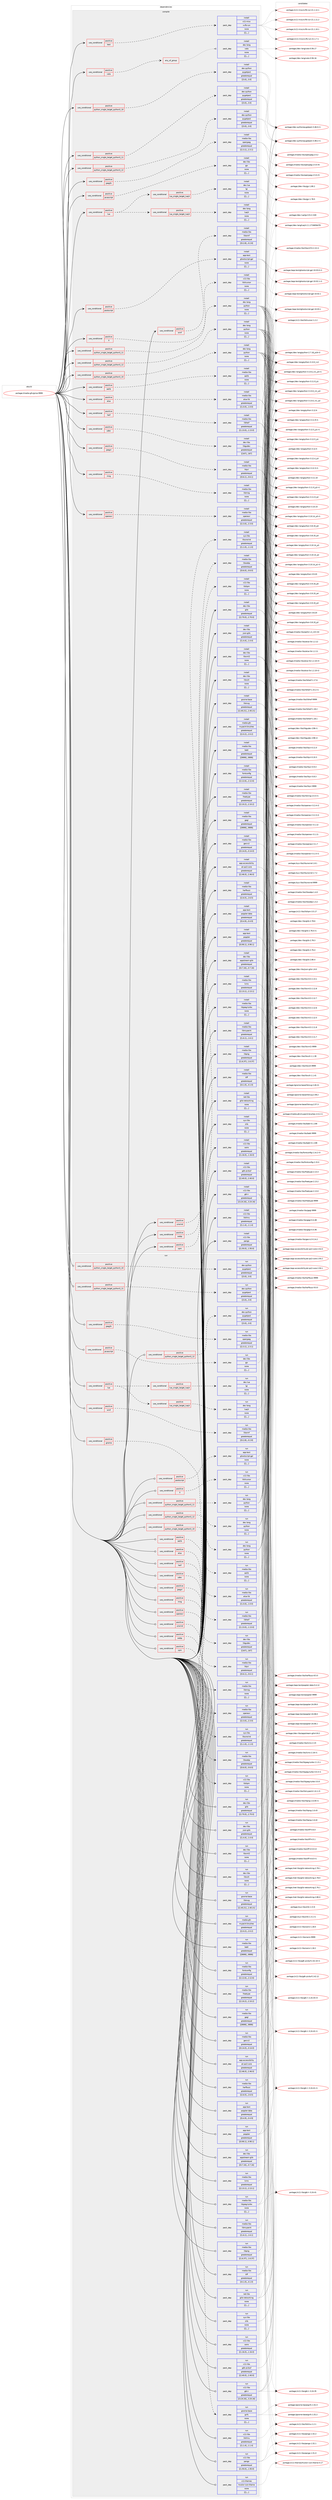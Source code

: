 digraph prolog {

# *************
# Graph options
# *************

newrank=true;
concentrate=true;
compound=true;
graph [rankdir=LR,fontname=Helvetica,fontsize=10,ranksep=1.5];#, ranksep=2.5, nodesep=0.2];
edge  [arrowhead=vee];
node  [fontname=Helvetica,fontsize=10];

# **********
# The ebuild
# **********

subgraph cluster_leftcol {
color=gray;
label=<<i>ebuild</i>>;
id [label="portage://media-gfx/gimp-9999", color=red, width=4, href="../media-gfx/gimp-9999.svg"];
}

# ****************
# The dependencies
# ****************

subgraph cluster_midcol {
color=gray;
label=<<i>dependencies</i>>;
subgraph cluster_compile {
fillcolor="#eeeeee";
style=filled;
label=<<i>compile</i>>;
subgraph cond75564 {
dependency303081 [label=<<TABLE BORDER="0" CELLBORDER="1" CELLSPACING="0" CELLPADDING="4"><TR><TD ROWSPAN="3" CELLPADDING="10">use_conditional</TD></TR><TR><TD>positive</TD></TR><TR><TD>X</TD></TR></TABLE>>, shape=none, color=red];
subgraph pack225031 {
dependency303082 [label=<<TABLE BORDER="0" CELLBORDER="1" CELLSPACING="0" CELLPADDING="4" WIDTH="220"><TR><TD ROWSPAN="6" CELLPADDING="30">pack_dep</TD></TR><TR><TD WIDTH="110">install</TD></TR><TR><TD>x11-libs</TD></TR><TR><TD>libXcursor</TD></TR><TR><TD>none</TD></TR><TR><TD>[[],,,,]</TD></TR></TABLE>>, shape=none, color=blue];
}
dependency303081:e -> dependency303082:w [weight=20,style="dashed",arrowhead="vee"];
}
id:e -> dependency303081:w [weight=20,style="solid",arrowhead="vee"];
subgraph cond75565 {
dependency303083 [label=<<TABLE BORDER="0" CELLBORDER="1" CELLSPACING="0" CELLPADDING="4"><TR><TD ROWSPAN="3" CELLPADDING="10">use_conditional</TD></TR><TR><TD>positive</TD></TR><TR><TD>aalib</TD></TR></TABLE>>, shape=none, color=red];
subgraph pack225032 {
dependency303084 [label=<<TABLE BORDER="0" CELLBORDER="1" CELLSPACING="0" CELLPADDING="4" WIDTH="220"><TR><TD ROWSPAN="6" CELLPADDING="30">pack_dep</TD></TR><TR><TD WIDTH="110">install</TD></TR><TR><TD>media-libs</TD></TR><TR><TD>aalib</TD></TR><TR><TD>none</TD></TR><TR><TD>[[],,,,]</TD></TR></TABLE>>, shape=none, color=blue];
}
dependency303083:e -> dependency303084:w [weight=20,style="dashed",arrowhead="vee"];
}
id:e -> dependency303083:w [weight=20,style="solid",arrowhead="vee"];
subgraph cond75566 {
dependency303085 [label=<<TABLE BORDER="0" CELLBORDER="1" CELLSPACING="0" CELLPADDING="4"><TR><TD ROWSPAN="3" CELLPADDING="10">use_conditional</TD></TR><TR><TD>positive</TD></TR><TR><TD>alsa</TD></TR></TABLE>>, shape=none, color=red];
subgraph pack225033 {
dependency303086 [label=<<TABLE BORDER="0" CELLBORDER="1" CELLSPACING="0" CELLPADDING="4" WIDTH="220"><TR><TD ROWSPAN="6" CELLPADDING="30">pack_dep</TD></TR><TR><TD WIDTH="110">install</TD></TR><TR><TD>media-libs</TD></TR><TR><TD>alsa-lib</TD></TR><TR><TD>greaterequal</TD></TR><TR><TD>[[1,0,0],,,1.0.0]</TD></TR></TABLE>>, shape=none, color=blue];
}
dependency303085:e -> dependency303086:w [weight=20,style="dashed",arrowhead="vee"];
}
id:e -> dependency303085:w [weight=20,style="solid",arrowhead="vee"];
subgraph cond75567 {
dependency303087 [label=<<TABLE BORDER="0" CELLBORDER="1" CELLSPACING="0" CELLPADDING="4"><TR><TD ROWSPAN="3" CELLPADDING="10">use_conditional</TD></TR><TR><TD>positive</TD></TR><TR><TD>heif</TD></TR></TABLE>>, shape=none, color=red];
subgraph pack225034 {
dependency303088 [label=<<TABLE BORDER="0" CELLBORDER="1" CELLSPACING="0" CELLPADDING="4" WIDTH="220"><TR><TD ROWSPAN="6" CELLPADDING="30">pack_dep</TD></TR><TR><TD WIDTH="110">install</TD></TR><TR><TD>media-libs</TD></TR><TR><TD>libheif</TD></TR><TR><TD>greaterequal</TD></TR><TR><TD>[[1,13,0],,,1.13.0]</TD></TR></TABLE>>, shape=none, color=blue];
}
dependency303087:e -> dependency303088:w [weight=20,style="dashed",arrowhead="vee"];
}
id:e -> dependency303087:w [weight=20,style="solid",arrowhead="vee"];
subgraph cond75568 {
dependency303089 [label=<<TABLE BORDER="0" CELLBORDER="1" CELLSPACING="0" CELLPADDING="4"><TR><TD ROWSPAN="3" CELLPADDING="10">use_conditional</TD></TR><TR><TD>positive</TD></TR><TR><TD>javascript</TD></TR></TABLE>>, shape=none, color=red];
subgraph pack225035 {
dependency303090 [label=<<TABLE BORDER="0" CELLBORDER="1" CELLSPACING="0" CELLPADDING="4" WIDTH="220"><TR><TD ROWSPAN="6" CELLPADDING="30">pack_dep</TD></TR><TR><TD WIDTH="110">install</TD></TR><TR><TD>dev-libs</TD></TR><TR><TD>gjs</TD></TR><TR><TD>none</TD></TR><TR><TD>[[],,,,]</TD></TR></TABLE>>, shape=none, color=blue];
}
dependency303089:e -> dependency303090:w [weight=20,style="dashed",arrowhead="vee"];
}
id:e -> dependency303089:w [weight=20,style="solid",arrowhead="vee"];
subgraph cond75569 {
dependency303091 [label=<<TABLE BORDER="0" CELLBORDER="1" CELLSPACING="0" CELLPADDING="4"><TR><TD ROWSPAN="3" CELLPADDING="10">use_conditional</TD></TR><TR><TD>positive</TD></TR><TR><TD>jpeg2k</TD></TR></TABLE>>, shape=none, color=red];
subgraph pack225036 {
dependency303092 [label=<<TABLE BORDER="0" CELLBORDER="1" CELLSPACING="0" CELLPADDING="4" WIDTH="220"><TR><TD ROWSPAN="6" CELLPADDING="30">pack_dep</TD></TR><TR><TD WIDTH="110">install</TD></TR><TR><TD>media-libs</TD></TR><TR><TD>openjpeg</TD></TR><TR><TD>greaterequal</TD></TR><TR><TD>[[2,3,1],,,2.3.1]</TD></TR></TABLE>>, shape=none, color=blue];
}
dependency303091:e -> dependency303092:w [weight=20,style="dashed",arrowhead="vee"];
}
id:e -> dependency303091:w [weight=20,style="solid",arrowhead="vee"];
subgraph cond75570 {
dependency303093 [label=<<TABLE BORDER="0" CELLBORDER="1" CELLSPACING="0" CELLPADDING="4"><TR><TD ROWSPAN="3" CELLPADDING="10">use_conditional</TD></TR><TR><TD>positive</TD></TR><TR><TD>jpegxl</TD></TR></TABLE>>, shape=none, color=red];
subgraph pack225037 {
dependency303094 [label=<<TABLE BORDER="0" CELLBORDER="1" CELLSPACING="0" CELLPADDING="4" WIDTH="220"><TR><TD ROWSPAN="6" CELLPADDING="30">pack_dep</TD></TR><TR><TD WIDTH="110">install</TD></TR><TR><TD>media-libs</TD></TR><TR><TD>libjxl</TD></TR><TR><TD>greaterequal</TD></TR><TR><TD>[[0,6,1],,,0.6.1]</TD></TR></TABLE>>, shape=none, color=blue];
}
dependency303093:e -> dependency303094:w [weight=20,style="dashed",arrowhead="vee"];
}
id:e -> dependency303093:w [weight=20,style="solid",arrowhead="vee"];
subgraph cond75571 {
dependency303095 [label=<<TABLE BORDER="0" CELLBORDER="1" CELLSPACING="0" CELLPADDING="4"><TR><TD ROWSPAN="3" CELLPADDING="10">use_conditional</TD></TR><TR><TD>positive</TD></TR><TR><TD>lua</TD></TR></TABLE>>, shape=none, color=red];
subgraph cond75572 {
dependency303096 [label=<<TABLE BORDER="0" CELLBORDER="1" CELLSPACING="0" CELLPADDING="4"><TR><TD ROWSPAN="3" CELLPADDING="10">use_conditional</TD></TR><TR><TD>positive</TD></TR><TR><TD>lua_single_target_luajit</TD></TR></TABLE>>, shape=none, color=red];
subgraph pack225038 {
dependency303097 [label=<<TABLE BORDER="0" CELLBORDER="1" CELLSPACING="0" CELLPADDING="4" WIDTH="220"><TR><TD ROWSPAN="6" CELLPADDING="30">pack_dep</TD></TR><TR><TD WIDTH="110">install</TD></TR><TR><TD>dev-lang</TD></TR><TR><TD>luajit</TD></TR><TR><TD>none</TD></TR><TR><TD>[[],,,,]</TD></TR></TABLE>>, shape=none, color=blue];
}
dependency303096:e -> dependency303097:w [weight=20,style="dashed",arrowhead="vee"];
}
dependency303095:e -> dependency303096:w [weight=20,style="dashed",arrowhead="vee"];
subgraph cond75573 {
dependency303098 [label=<<TABLE BORDER="0" CELLBORDER="1" CELLSPACING="0" CELLPADDING="4"><TR><TD ROWSPAN="3" CELLPADDING="10">use_conditional</TD></TR><TR><TD>positive</TD></TR><TR><TD>lua_single_target_luajit</TD></TR></TABLE>>, shape=none, color=red];
subgraph pack225039 {
dependency303099 [label=<<TABLE BORDER="0" CELLBORDER="1" CELLSPACING="0" CELLPADDING="4" WIDTH="220"><TR><TD ROWSPAN="6" CELLPADDING="30">pack_dep</TD></TR><TR><TD WIDTH="110">install</TD></TR><TR><TD>dev-lua</TD></TR><TR><TD>lgi</TD></TR><TR><TD>none</TD></TR><TR><TD>[[],,,,]</TD></TR></TABLE>>, shape=none, color=blue];
}
dependency303098:e -> dependency303099:w [weight=20,style="dashed",arrowhead="vee"];
}
dependency303095:e -> dependency303098:w [weight=20,style="dashed",arrowhead="vee"];
}
id:e -> dependency303095:w [weight=20,style="solid",arrowhead="vee"];
subgraph cond75574 {
dependency303100 [label=<<TABLE BORDER="0" CELLBORDER="1" CELLSPACING="0" CELLPADDING="4"><TR><TD ROWSPAN="3" CELLPADDING="10">use_conditional</TD></TR><TR><TD>positive</TD></TR><TR><TD>mng</TD></TR></TABLE>>, shape=none, color=red];
subgraph pack225040 {
dependency303101 [label=<<TABLE BORDER="0" CELLBORDER="1" CELLSPACING="0" CELLPADDING="4" WIDTH="220"><TR><TD ROWSPAN="6" CELLPADDING="30">pack_dep</TD></TR><TR><TD WIDTH="110">install</TD></TR><TR><TD>media-libs</TD></TR><TR><TD>libmng</TD></TR><TR><TD>none</TD></TR><TR><TD>[[],,,,]</TD></TR></TABLE>>, shape=none, color=blue];
}
dependency303100:e -> dependency303101:w [weight=20,style="dashed",arrowhead="vee"];
}
id:e -> dependency303100:w [weight=20,style="solid",arrowhead="vee"];
subgraph cond75575 {
dependency303102 [label=<<TABLE BORDER="0" CELLBORDER="1" CELLSPACING="0" CELLPADDING="4"><TR><TD ROWSPAN="3" CELLPADDING="10">use_conditional</TD></TR><TR><TD>positive</TD></TR><TR><TD>openexr</TD></TR></TABLE>>, shape=none, color=red];
subgraph pack225041 {
dependency303103 [label=<<TABLE BORDER="0" CELLBORDER="1" CELLSPACING="0" CELLPADDING="4" WIDTH="220"><TR><TD ROWSPAN="6" CELLPADDING="30">pack_dep</TD></TR><TR><TD WIDTH="110">install</TD></TR><TR><TD>media-libs</TD></TR><TR><TD>openexr</TD></TR><TR><TD>greaterequal</TD></TR><TR><TD>[[2,3,0],,,2.3.0]</TD></TR></TABLE>>, shape=none, color=blue];
}
dependency303102:e -> dependency303103:w [weight=20,style="dashed",arrowhead="vee"];
}
id:e -> dependency303102:w [weight=20,style="solid",arrowhead="vee"];
subgraph cond75576 {
dependency303104 [label=<<TABLE BORDER="0" CELLBORDER="1" CELLSPACING="0" CELLPADDING="4"><TR><TD ROWSPAN="3" CELLPADDING="10">use_conditional</TD></TR><TR><TD>positive</TD></TR><TR><TD>postscript</TD></TR></TABLE>>, shape=none, color=red];
subgraph pack225042 {
dependency303105 [label=<<TABLE BORDER="0" CELLBORDER="1" CELLSPACING="0" CELLPADDING="4" WIDTH="220"><TR><TD ROWSPAN="6" CELLPADDING="30">pack_dep</TD></TR><TR><TD WIDTH="110">install</TD></TR><TR><TD>app-text</TD></TR><TR><TD>ghostscript-gpl</TD></TR><TR><TD>none</TD></TR><TR><TD>[[],,,,]</TD></TR></TABLE>>, shape=none, color=blue];
}
dependency303104:e -> dependency303105:w [weight=20,style="dashed",arrowhead="vee"];
}
id:e -> dependency303104:w [weight=20,style="solid",arrowhead="vee"];
subgraph cond75577 {
dependency303106 [label=<<TABLE BORDER="0" CELLBORDER="1" CELLSPACING="0" CELLPADDING="4"><TR><TD ROWSPAN="3" CELLPADDING="10">use_conditional</TD></TR><TR><TD>positive</TD></TR><TR><TD>python_single_target_python3_10</TD></TR></TABLE>>, shape=none, color=red];
subgraph pack225043 {
dependency303107 [label=<<TABLE BORDER="0" CELLBORDER="1" CELLSPACING="0" CELLPADDING="4" WIDTH="220"><TR><TD ROWSPAN="6" CELLPADDING="30">pack_dep</TD></TR><TR><TD WIDTH="110">install</TD></TR><TR><TD>dev-lang</TD></TR><TR><TD>python</TD></TR><TR><TD>none</TD></TR><TR><TD>[[],,,,]</TD></TR></TABLE>>, shape=none, color=blue];
}
dependency303106:e -> dependency303107:w [weight=20,style="dashed",arrowhead="vee"];
}
id:e -> dependency303106:w [weight=20,style="solid",arrowhead="vee"];
subgraph cond75578 {
dependency303108 [label=<<TABLE BORDER="0" CELLBORDER="1" CELLSPACING="0" CELLPADDING="4"><TR><TD ROWSPAN="3" CELLPADDING="10">use_conditional</TD></TR><TR><TD>positive</TD></TR><TR><TD>python_single_target_python3_10</TD></TR></TABLE>>, shape=none, color=red];
subgraph pack225044 {
dependency303109 [label=<<TABLE BORDER="0" CELLBORDER="1" CELLSPACING="0" CELLPADDING="4" WIDTH="220"><TR><TD ROWSPAN="6" CELLPADDING="30">pack_dep</TD></TR><TR><TD WIDTH="110">install</TD></TR><TR><TD>dev-python</TD></TR><TR><TD>pygobject</TD></TR><TR><TD>greaterequal</TD></TR><TR><TD>[[3,0],,,3.0]</TD></TR></TABLE>>, shape=none, color=blue];
}
dependency303108:e -> dependency303109:w [weight=20,style="dashed",arrowhead="vee"];
}
id:e -> dependency303108:w [weight=20,style="solid",arrowhead="vee"];
subgraph cond75579 {
dependency303110 [label=<<TABLE BORDER="0" CELLBORDER="1" CELLSPACING="0" CELLPADDING="4"><TR><TD ROWSPAN="3" CELLPADDING="10">use_conditional</TD></TR><TR><TD>positive</TD></TR><TR><TD>python_single_target_python3_11</TD></TR></TABLE>>, shape=none, color=red];
subgraph pack225045 {
dependency303111 [label=<<TABLE BORDER="0" CELLBORDER="1" CELLSPACING="0" CELLPADDING="4" WIDTH="220"><TR><TD ROWSPAN="6" CELLPADDING="30">pack_dep</TD></TR><TR><TD WIDTH="110">install</TD></TR><TR><TD>dev-lang</TD></TR><TR><TD>python</TD></TR><TR><TD>none</TD></TR><TR><TD>[[],,,,]</TD></TR></TABLE>>, shape=none, color=blue];
}
dependency303110:e -> dependency303111:w [weight=20,style="dashed",arrowhead="vee"];
}
id:e -> dependency303110:w [weight=20,style="solid",arrowhead="vee"];
subgraph cond75580 {
dependency303112 [label=<<TABLE BORDER="0" CELLBORDER="1" CELLSPACING="0" CELLPADDING="4"><TR><TD ROWSPAN="3" CELLPADDING="10">use_conditional</TD></TR><TR><TD>positive</TD></TR><TR><TD>python_single_target_python3_11</TD></TR></TABLE>>, shape=none, color=red];
subgraph pack225046 {
dependency303113 [label=<<TABLE BORDER="0" CELLBORDER="1" CELLSPACING="0" CELLPADDING="4" WIDTH="220"><TR><TD ROWSPAN="6" CELLPADDING="30">pack_dep</TD></TR><TR><TD WIDTH="110">install</TD></TR><TR><TD>dev-python</TD></TR><TR><TD>pygobject</TD></TR><TR><TD>greaterequal</TD></TR><TR><TD>[[3,0],,,3.0]</TD></TR></TABLE>>, shape=none, color=blue];
}
dependency303112:e -> dependency303113:w [weight=20,style="dashed",arrowhead="vee"];
}
id:e -> dependency303112:w [weight=20,style="solid",arrowhead="vee"];
subgraph cond75581 {
dependency303114 [label=<<TABLE BORDER="0" CELLBORDER="1" CELLSPACING="0" CELLPADDING="4"><TR><TD ROWSPAN="3" CELLPADDING="10">use_conditional</TD></TR><TR><TD>positive</TD></TR><TR><TD>python_single_target_python3_12</TD></TR></TABLE>>, shape=none, color=red];
subgraph pack225047 {
dependency303115 [label=<<TABLE BORDER="0" CELLBORDER="1" CELLSPACING="0" CELLPADDING="4" WIDTH="220"><TR><TD ROWSPAN="6" CELLPADDING="30">pack_dep</TD></TR><TR><TD WIDTH="110">install</TD></TR><TR><TD>dev-lang</TD></TR><TR><TD>python</TD></TR><TR><TD>none</TD></TR><TR><TD>[[],,,,]</TD></TR></TABLE>>, shape=none, color=blue];
}
dependency303114:e -> dependency303115:w [weight=20,style="dashed",arrowhead="vee"];
}
id:e -> dependency303114:w [weight=20,style="solid",arrowhead="vee"];
subgraph cond75582 {
dependency303116 [label=<<TABLE BORDER="0" CELLBORDER="1" CELLSPACING="0" CELLPADDING="4"><TR><TD ROWSPAN="3" CELLPADDING="10">use_conditional</TD></TR><TR><TD>positive</TD></TR><TR><TD>python_single_target_python3_12</TD></TR></TABLE>>, shape=none, color=red];
subgraph pack225048 {
dependency303117 [label=<<TABLE BORDER="0" CELLBORDER="1" CELLSPACING="0" CELLPADDING="4" WIDTH="220"><TR><TD ROWSPAN="6" CELLPADDING="30">pack_dep</TD></TR><TR><TD WIDTH="110">install</TD></TR><TR><TD>dev-python</TD></TR><TR><TD>pygobject</TD></TR><TR><TD>greaterequal</TD></TR><TR><TD>[[3,0],,,3.0]</TD></TR></TABLE>>, shape=none, color=blue];
}
dependency303116:e -> dependency303117:w [weight=20,style="dashed",arrowhead="vee"];
}
id:e -> dependency303116:w [weight=20,style="solid",arrowhead="vee"];
subgraph cond75583 {
dependency303118 [label=<<TABLE BORDER="0" CELLBORDER="1" CELLSPACING="0" CELLPADDING="4"><TR><TD ROWSPAN="3" CELLPADDING="10">use_conditional</TD></TR><TR><TD>positive</TD></TR><TR><TD>test</TD></TR></TABLE>>, shape=none, color=red];
subgraph pack225049 {
dependency303119 [label=<<TABLE BORDER="0" CELLBORDER="1" CELLSPACING="0" CELLPADDING="4" WIDTH="220"><TR><TD ROWSPAN="6" CELLPADDING="30">pack_dep</TD></TR><TR><TD WIDTH="110">install</TD></TR><TR><TD>x11-misc</TD></TR><TR><TD>xvfb-run</TD></TR><TR><TD>none</TD></TR><TR><TD>[[],,,,]</TD></TR></TABLE>>, shape=none, color=blue];
}
dependency303118:e -> dependency303119:w [weight=20,style="dashed",arrowhead="vee"];
}
id:e -> dependency303118:w [weight=20,style="solid",arrowhead="vee"];
subgraph cond75584 {
dependency303120 [label=<<TABLE BORDER="0" CELLBORDER="1" CELLSPACING="0" CELLPADDING="4"><TR><TD ROWSPAN="3" CELLPADDING="10">use_conditional</TD></TR><TR><TD>positive</TD></TR><TR><TD>udev</TD></TR></TABLE>>, shape=none, color=red];
subgraph pack225050 {
dependency303121 [label=<<TABLE BORDER="0" CELLBORDER="1" CELLSPACING="0" CELLPADDING="4" WIDTH="220"><TR><TD ROWSPAN="6" CELLPADDING="30">pack_dep</TD></TR><TR><TD WIDTH="110">install</TD></TR><TR><TD>dev-libs</TD></TR><TR><TD>libgudev</TD></TR><TR><TD>greaterequal</TD></TR><TR><TD>[[167],,,167]</TD></TR></TABLE>>, shape=none, color=blue];
}
dependency303120:e -> dependency303121:w [weight=20,style="dashed",arrowhead="vee"];
}
id:e -> dependency303120:w [weight=20,style="solid",arrowhead="vee"];
subgraph cond75585 {
dependency303122 [label=<<TABLE BORDER="0" CELLBORDER="1" CELLSPACING="0" CELLPADDING="4"><TR><TD ROWSPAN="3" CELLPADDING="10">use_conditional</TD></TR><TR><TD>positive</TD></TR><TR><TD>unwind</TD></TR></TABLE>>, shape=none, color=red];
subgraph pack225051 {
dependency303123 [label=<<TABLE BORDER="0" CELLBORDER="1" CELLSPACING="0" CELLPADDING="4" WIDTH="220"><TR><TD ROWSPAN="6" CELLPADDING="30">pack_dep</TD></TR><TR><TD WIDTH="110">install</TD></TR><TR><TD>sys-libs</TD></TR><TR><TD>libunwind</TD></TR><TR><TD>greaterequal</TD></TR><TR><TD>[[1,1,0],,,1.1.0]</TD></TR></TABLE>>, shape=none, color=blue];
}
dependency303122:e -> dependency303123:w [weight=20,style="dashed",arrowhead="vee"];
}
id:e -> dependency303122:w [weight=20,style="solid",arrowhead="vee"];
subgraph cond75586 {
dependency303124 [label=<<TABLE BORDER="0" CELLBORDER="1" CELLSPACING="0" CELLPADDING="4"><TR><TD ROWSPAN="3" CELLPADDING="10">use_conditional</TD></TR><TR><TD>positive</TD></TR><TR><TD>vala</TD></TR></TABLE>>, shape=none, color=red];
subgraph any2323 {
dependency303125 [label=<<TABLE BORDER="0" CELLBORDER="1" CELLSPACING="0" CELLPADDING="4"><TR><TD CELLPADDING="10">any_of_group</TD></TR></TABLE>>, shape=none, color=red];subgraph pack225052 {
dependency303126 [label=<<TABLE BORDER="0" CELLBORDER="1" CELLSPACING="0" CELLPADDING="4" WIDTH="220"><TR><TD ROWSPAN="6" CELLPADDING="30">pack_dep</TD></TR><TR><TD WIDTH="110">install</TD></TR><TR><TD>dev-lang</TD></TR><TR><TD>vala</TD></TR><TR><TD>none</TD></TR><TR><TD>[[],,,,]</TD></TR></TABLE>>, shape=none, color=blue];
}
dependency303125:e -> dependency303126:w [weight=20,style="dotted",arrowhead="oinv"];
}
dependency303124:e -> dependency303125:w [weight=20,style="dashed",arrowhead="vee"];
}
id:e -> dependency303124:w [weight=20,style="solid",arrowhead="vee"];
subgraph cond75587 {
dependency303127 [label=<<TABLE BORDER="0" CELLBORDER="1" CELLSPACING="0" CELLPADDING="4"><TR><TD ROWSPAN="3" CELLPADDING="10">use_conditional</TD></TR><TR><TD>positive</TD></TR><TR><TD>webp</TD></TR></TABLE>>, shape=none, color=red];
subgraph pack225053 {
dependency303128 [label=<<TABLE BORDER="0" CELLBORDER="1" CELLSPACING="0" CELLPADDING="4" WIDTH="220"><TR><TD ROWSPAN="6" CELLPADDING="30">pack_dep</TD></TR><TR><TD WIDTH="110">install</TD></TR><TR><TD>media-libs</TD></TR><TR><TD>libwebp</TD></TR><TR><TD>greaterequal</TD></TR><TR><TD>[[0,6,0],,,0.6.0]</TD></TR></TABLE>>, shape=none, color=blue];
}
dependency303127:e -> dependency303128:w [weight=20,style="dashed",arrowhead="vee"];
}
id:e -> dependency303127:w [weight=20,style="solid",arrowhead="vee"];
subgraph cond75588 {
dependency303129 [label=<<TABLE BORDER="0" CELLBORDER="1" CELLSPACING="0" CELLPADDING="4"><TR><TD ROWSPAN="3" CELLPADDING="10">use_conditional</TD></TR><TR><TD>positive</TD></TR><TR><TD>wmf</TD></TR></TABLE>>, shape=none, color=red];
subgraph pack225054 {
dependency303130 [label=<<TABLE BORDER="0" CELLBORDER="1" CELLSPACING="0" CELLPADDING="4" WIDTH="220"><TR><TD ROWSPAN="6" CELLPADDING="30">pack_dep</TD></TR><TR><TD WIDTH="110">install</TD></TR><TR><TD>media-libs</TD></TR><TR><TD>libwmf</TD></TR><TR><TD>greaterequal</TD></TR><TR><TD>[[0,2,8],,,0.2.8]</TD></TR></TABLE>>, shape=none, color=blue];
}
dependency303129:e -> dependency303130:w [weight=20,style="dashed",arrowhead="vee"];
}
id:e -> dependency303129:w [weight=20,style="solid",arrowhead="vee"];
subgraph cond75589 {
dependency303131 [label=<<TABLE BORDER="0" CELLBORDER="1" CELLSPACING="0" CELLPADDING="4"><TR><TD ROWSPAN="3" CELLPADDING="10">use_conditional</TD></TR><TR><TD>positive</TD></TR><TR><TD>xpm</TD></TR></TABLE>>, shape=none, color=red];
subgraph pack225055 {
dependency303132 [label=<<TABLE BORDER="0" CELLBORDER="1" CELLSPACING="0" CELLPADDING="4" WIDTH="220"><TR><TD ROWSPAN="6" CELLPADDING="30">pack_dep</TD></TR><TR><TD WIDTH="110">install</TD></TR><TR><TD>x11-libs</TD></TR><TR><TD>libXpm</TD></TR><TR><TD>none</TD></TR><TR><TD>[[],,,,]</TD></TR></TABLE>>, shape=none, color=blue];
}
dependency303131:e -> dependency303132:w [weight=20,style="dashed",arrowhead="vee"];
}
id:e -> dependency303131:w [weight=20,style="solid",arrowhead="vee"];
subgraph pack225056 {
dependency303133 [label=<<TABLE BORDER="0" CELLBORDER="1" CELLSPACING="0" CELLPADDING="4" WIDTH="220"><TR><TD ROWSPAN="6" CELLPADDING="30">pack_dep</TD></TR><TR><TD WIDTH="110">install</TD></TR><TR><TD>app-accessibility</TD></TR><TR><TD>at-spi2-core</TD></TR><TR><TD>greaterequal</TD></TR><TR><TD>[[2,46,0],,,2.46.0]</TD></TR></TABLE>>, shape=none, color=blue];
}
id:e -> dependency303133:w [weight=20,style="solid",arrowhead="vee"];
subgraph pack225057 {
dependency303134 [label=<<TABLE BORDER="0" CELLBORDER="1" CELLSPACING="0" CELLPADDING="4" WIDTH="220"><TR><TD ROWSPAN="6" CELLPADDING="30">pack_dep</TD></TR><TR><TD WIDTH="110">install</TD></TR><TR><TD>app-text</TD></TR><TR><TD>poppler</TD></TR><TR><TD>greaterequal</TD></TR><TR><TD>[[0,90,1],,,0.90.1]</TD></TR></TABLE>>, shape=none, color=blue];
}
id:e -> dependency303134:w [weight=20,style="solid",arrowhead="vee"];
subgraph pack225058 {
dependency303135 [label=<<TABLE BORDER="0" CELLBORDER="1" CELLSPACING="0" CELLPADDING="4" WIDTH="220"><TR><TD ROWSPAN="6" CELLPADDING="30">pack_dep</TD></TR><TR><TD WIDTH="110">install</TD></TR><TR><TD>app-text</TD></TR><TR><TD>poppler-data</TD></TR><TR><TD>greaterequal</TD></TR><TR><TD>[[0,4,9],,,0.4.9]</TD></TR></TABLE>>, shape=none, color=blue];
}
id:e -> dependency303135:w [weight=20,style="solid",arrowhead="vee"];
subgraph pack225059 {
dependency303136 [label=<<TABLE BORDER="0" CELLBORDER="1" CELLSPACING="0" CELLPADDING="4" WIDTH="220"><TR><TD ROWSPAN="6" CELLPADDING="30">pack_dep</TD></TR><TR><TD WIDTH="110">install</TD></TR><TR><TD>dev-libs</TD></TR><TR><TD>appstream-glib</TD></TR><TR><TD>greaterequal</TD></TR><TR><TD>[[0,7,16],,,0.7.16]</TD></TR></TABLE>>, shape=none, color=blue];
}
id:e -> dependency303136:w [weight=20,style="solid",arrowhead="vee"];
subgraph pack225060 {
dependency303137 [label=<<TABLE BORDER="0" CELLBORDER="1" CELLSPACING="0" CELLPADDING="4" WIDTH="220"><TR><TD ROWSPAN="6" CELLPADDING="30">pack_dep</TD></TR><TR><TD WIDTH="110">install</TD></TR><TR><TD>dev-libs</TD></TR><TR><TD>glib</TD></TR><TR><TD>greaterequal</TD></TR><TR><TD>[[2,70,0],,,2.70.0]</TD></TR></TABLE>>, shape=none, color=blue];
}
id:e -> dependency303137:w [weight=20,style="solid",arrowhead="vee"];
subgraph pack225061 {
dependency303138 [label=<<TABLE BORDER="0" CELLBORDER="1" CELLSPACING="0" CELLPADDING="4" WIDTH="220"><TR><TD ROWSPAN="6" CELLPADDING="30">pack_dep</TD></TR><TR><TD WIDTH="110">install</TD></TR><TR><TD>dev-libs</TD></TR><TR><TD>json-glib</TD></TR><TR><TD>greaterequal</TD></TR><TR><TD>[[1,4,4],,,1.4.4]</TD></TR></TABLE>>, shape=none, color=blue];
}
id:e -> dependency303138:w [weight=20,style="solid",arrowhead="vee"];
subgraph pack225062 {
dependency303139 [label=<<TABLE BORDER="0" CELLBORDER="1" CELLSPACING="0" CELLPADDING="4" WIDTH="220"><TR><TD ROWSPAN="6" CELLPADDING="30">pack_dep</TD></TR><TR><TD WIDTH="110">install</TD></TR><TR><TD>dev-libs</TD></TR><TR><TD>libxml2</TD></TR><TR><TD>none</TD></TR><TR><TD>[[],,,,]</TD></TR></TABLE>>, shape=none, color=blue];
}
id:e -> dependency303139:w [weight=20,style="solid",arrowhead="vee"];
subgraph pack225063 {
dependency303140 [label=<<TABLE BORDER="0" CELLBORDER="1" CELLSPACING="0" CELLPADDING="4" WIDTH="220"><TR><TD ROWSPAN="6" CELLPADDING="30">pack_dep</TD></TR><TR><TD WIDTH="110">install</TD></TR><TR><TD>dev-libs</TD></TR><TR><TD>libxslt</TD></TR><TR><TD>none</TD></TR><TR><TD>[[],,,,]</TD></TR></TABLE>>, shape=none, color=blue];
}
id:e -> dependency303140:w [weight=20,style="solid",arrowhead="vee"];
subgraph pack225064 {
dependency303141 [label=<<TABLE BORDER="0" CELLBORDER="1" CELLSPACING="0" CELLPADDING="4" WIDTH="220"><TR><TD ROWSPAN="6" CELLPADDING="30">pack_dep</TD></TR><TR><TD WIDTH="110">install</TD></TR><TR><TD>gnome-base</TD></TR><TR><TD>librsvg</TD></TR><TR><TD>greaterequal</TD></TR><TR><TD>[[2,40,21],,,2.40.21]</TD></TR></TABLE>>, shape=none, color=blue];
}
id:e -> dependency303141:w [weight=20,style="solid",arrowhead="vee"];
subgraph pack225065 {
dependency303142 [label=<<TABLE BORDER="0" CELLBORDER="1" CELLSPACING="0" CELLPADDING="4" WIDTH="220"><TR><TD ROWSPAN="6" CELLPADDING="30">pack_dep</TD></TR><TR><TD WIDTH="110">install</TD></TR><TR><TD>media-gfx</TD></TR><TR><TD>mypaint-brushes</TD></TR><TR><TD>greaterequal</TD></TR><TR><TD>[[2,0,2],,,2.0.2]</TD></TR></TABLE>>, shape=none, color=blue];
}
id:e -> dependency303142:w [weight=20,style="solid",arrowhead="vee"];
subgraph pack225066 {
dependency303143 [label=<<TABLE BORDER="0" CELLBORDER="1" CELLSPACING="0" CELLPADDING="4" WIDTH="220"><TR><TD ROWSPAN="6" CELLPADDING="30">pack_dep</TD></TR><TR><TD WIDTH="110">install</TD></TR><TR><TD>media-libs</TD></TR><TR><TD>babl</TD></TR><TR><TD>greaterequal</TD></TR><TR><TD>[[9999],,,9999]</TD></TR></TABLE>>, shape=none, color=blue];
}
id:e -> dependency303143:w [weight=20,style="solid",arrowhead="vee"];
subgraph pack225067 {
dependency303144 [label=<<TABLE BORDER="0" CELLBORDER="1" CELLSPACING="0" CELLPADDING="4" WIDTH="220"><TR><TD ROWSPAN="6" CELLPADDING="30">pack_dep</TD></TR><TR><TD WIDTH="110">install</TD></TR><TR><TD>media-libs</TD></TR><TR><TD>fontconfig</TD></TR><TR><TD>greaterequal</TD></TR><TR><TD>[[2,12,6],,,2.12.6]</TD></TR></TABLE>>, shape=none, color=blue];
}
id:e -> dependency303144:w [weight=20,style="solid",arrowhead="vee"];
subgraph pack225068 {
dependency303145 [label=<<TABLE BORDER="0" CELLBORDER="1" CELLSPACING="0" CELLPADDING="4" WIDTH="220"><TR><TD ROWSPAN="6" CELLPADDING="30">pack_dep</TD></TR><TR><TD WIDTH="110">install</TD></TR><TR><TD>media-libs</TD></TR><TR><TD>freetype</TD></TR><TR><TD>greaterequal</TD></TR><TR><TD>[[2,10,2],,,2.10.2]</TD></TR></TABLE>>, shape=none, color=blue];
}
id:e -> dependency303145:w [weight=20,style="solid",arrowhead="vee"];
subgraph pack225069 {
dependency303146 [label=<<TABLE BORDER="0" CELLBORDER="1" CELLSPACING="0" CELLPADDING="4" WIDTH="220"><TR><TD ROWSPAN="6" CELLPADDING="30">pack_dep</TD></TR><TR><TD WIDTH="110">install</TD></TR><TR><TD>media-libs</TD></TR><TR><TD>gegl</TD></TR><TR><TD>greaterequal</TD></TR><TR><TD>[[9999],,,9999]</TD></TR></TABLE>>, shape=none, color=blue];
}
id:e -> dependency303146:w [weight=20,style="solid",arrowhead="vee"];
subgraph pack225070 {
dependency303147 [label=<<TABLE BORDER="0" CELLBORDER="1" CELLSPACING="0" CELLPADDING="4" WIDTH="220"><TR><TD ROWSPAN="6" CELLPADDING="30">pack_dep</TD></TR><TR><TD WIDTH="110">install</TD></TR><TR><TD>media-libs</TD></TR><TR><TD>gexiv2</TD></TR><TR><TD>greaterequal</TD></TR><TR><TD>[[0,14,0],,,0.14.0]</TD></TR></TABLE>>, shape=none, color=blue];
}
id:e -> dependency303147:w [weight=20,style="solid",arrowhead="vee"];
subgraph pack225071 {
dependency303148 [label=<<TABLE BORDER="0" CELLBORDER="1" CELLSPACING="0" CELLPADDING="4" WIDTH="220"><TR><TD ROWSPAN="6" CELLPADDING="30">pack_dep</TD></TR><TR><TD WIDTH="110">install</TD></TR><TR><TD>media-libs</TD></TR><TR><TD>harfbuzz</TD></TR><TR><TD>greaterequal</TD></TR><TR><TD>[[2,6,5],,,2.6.5]</TD></TR></TABLE>>, shape=none, color=blue];
}
id:e -> dependency303148:w [weight=20,style="solid",arrowhead="vee"];
subgraph pack225072 {
dependency303149 [label=<<TABLE BORDER="0" CELLBORDER="1" CELLSPACING="0" CELLPADDING="4" WIDTH="220"><TR><TD ROWSPAN="6" CELLPADDING="30">pack_dep</TD></TR><TR><TD WIDTH="110">install</TD></TR><TR><TD>media-libs</TD></TR><TR><TD>lcms</TD></TR><TR><TD>greaterequal</TD></TR><TR><TD>[[2,13,1],,,2.13.1]</TD></TR></TABLE>>, shape=none, color=blue];
}
id:e -> dependency303149:w [weight=20,style="solid",arrowhead="vee"];
subgraph pack225073 {
dependency303150 [label=<<TABLE BORDER="0" CELLBORDER="1" CELLSPACING="0" CELLPADDING="4" WIDTH="220"><TR><TD ROWSPAN="6" CELLPADDING="30">pack_dep</TD></TR><TR><TD WIDTH="110">install</TD></TR><TR><TD>media-libs</TD></TR><TR><TD>libjpeg-turbo</TD></TR><TR><TD>none</TD></TR><TR><TD>[[],,,,]</TD></TR></TABLE>>, shape=none, color=blue];
}
id:e -> dependency303150:w [weight=20,style="solid",arrowhead="vee"];
subgraph pack225074 {
dependency303151 [label=<<TABLE BORDER="0" CELLBORDER="1" CELLSPACING="0" CELLPADDING="4" WIDTH="220"><TR><TD ROWSPAN="6" CELLPADDING="30">pack_dep</TD></TR><TR><TD WIDTH="110">install</TD></TR><TR><TD>media-libs</TD></TR><TR><TD>libmypaint</TD></TR><TR><TD>greaterequal</TD></TR><TR><TD>[[1,6,1],,,1.6.1]</TD></TR></TABLE>>, shape=none, color=blue];
}
id:e -> dependency303151:w [weight=20,style="solid",arrowhead="vee"];
subgraph pack225075 {
dependency303152 [label=<<TABLE BORDER="0" CELLBORDER="1" CELLSPACING="0" CELLPADDING="4" WIDTH="220"><TR><TD ROWSPAN="6" CELLPADDING="30">pack_dep</TD></TR><TR><TD WIDTH="110">install</TD></TR><TR><TD>media-libs</TD></TR><TR><TD>libpng</TD></TR><TR><TD>greaterequal</TD></TR><TR><TD>[[1,6,37],,,1.6.37]</TD></TR></TABLE>>, shape=none, color=blue];
}
id:e -> dependency303152:w [weight=20,style="solid",arrowhead="vee"];
subgraph pack225076 {
dependency303153 [label=<<TABLE BORDER="0" CELLBORDER="1" CELLSPACING="0" CELLPADDING="4" WIDTH="220"><TR><TD ROWSPAN="6" CELLPADDING="30">pack_dep</TD></TR><TR><TD WIDTH="110">install</TD></TR><TR><TD>media-libs</TD></TR><TR><TD>tiff</TD></TR><TR><TD>greaterequal</TD></TR><TR><TD>[[4,1,0],,,4.1.0]</TD></TR></TABLE>>, shape=none, color=blue];
}
id:e -> dependency303153:w [weight=20,style="solid",arrowhead="vee"];
subgraph pack225077 {
dependency303154 [label=<<TABLE BORDER="0" CELLBORDER="1" CELLSPACING="0" CELLPADDING="4" WIDTH="220"><TR><TD ROWSPAN="6" CELLPADDING="30">pack_dep</TD></TR><TR><TD WIDTH="110">install</TD></TR><TR><TD>net-libs</TD></TR><TR><TD>glib-networking</TD></TR><TR><TD>none</TD></TR><TR><TD>[[],,,,]</TD></TR></TABLE>>, shape=none, color=blue];
}
id:e -> dependency303154:w [weight=20,style="solid",arrowhead="vee"];
subgraph pack225078 {
dependency303155 [label=<<TABLE BORDER="0" CELLBORDER="1" CELLSPACING="0" CELLPADDING="4" WIDTH="220"><TR><TD ROWSPAN="6" CELLPADDING="30">pack_dep</TD></TR><TR><TD WIDTH="110">install</TD></TR><TR><TD>sys-libs</TD></TR><TR><TD>zlib</TD></TR><TR><TD>none</TD></TR><TR><TD>[[],,,,]</TD></TR></TABLE>>, shape=none, color=blue];
}
id:e -> dependency303155:w [weight=20,style="solid",arrowhead="vee"];
subgraph pack225079 {
dependency303156 [label=<<TABLE BORDER="0" CELLBORDER="1" CELLSPACING="0" CELLPADDING="4" WIDTH="220"><TR><TD ROWSPAN="6" CELLPADDING="30">pack_dep</TD></TR><TR><TD WIDTH="110">install</TD></TR><TR><TD>x11-libs</TD></TR><TR><TD>cairo</TD></TR><TR><TD>greaterequal</TD></TR><TR><TD>[[1,16,0],,,1.16.0]</TD></TR></TABLE>>, shape=none, color=blue];
}
id:e -> dependency303156:w [weight=20,style="solid",arrowhead="vee"];
subgraph pack225080 {
dependency303157 [label=<<TABLE BORDER="0" CELLBORDER="1" CELLSPACING="0" CELLPADDING="4" WIDTH="220"><TR><TD ROWSPAN="6" CELLPADDING="30">pack_dep</TD></TR><TR><TD WIDTH="110">install</TD></TR><TR><TD>x11-libs</TD></TR><TR><TD>gdk-pixbuf</TD></TR><TR><TD>greaterequal</TD></TR><TR><TD>[[2,40,0],,,2.40.0]</TD></TR></TABLE>>, shape=none, color=blue];
}
id:e -> dependency303157:w [weight=20,style="solid",arrowhead="vee"];
subgraph pack225081 {
dependency303158 [label=<<TABLE BORDER="0" CELLBORDER="1" CELLSPACING="0" CELLPADDING="4" WIDTH="220"><TR><TD ROWSPAN="6" CELLPADDING="30">pack_dep</TD></TR><TR><TD WIDTH="110">install</TD></TR><TR><TD>x11-libs</TD></TR><TR><TD>gtk+</TD></TR><TR><TD>greaterequal</TD></TR><TR><TD>[[3,24,16],,,3.24.16]</TD></TR></TABLE>>, shape=none, color=blue];
}
id:e -> dependency303158:w [weight=20,style="solid",arrowhead="vee"];
subgraph pack225082 {
dependency303159 [label=<<TABLE BORDER="0" CELLBORDER="1" CELLSPACING="0" CELLPADDING="4" WIDTH="220"><TR><TD ROWSPAN="6" CELLPADDING="30">pack_dep</TD></TR><TR><TD WIDTH="110">install</TD></TR><TR><TD>x11-libs</TD></TR><TR><TD>libXmu</TD></TR><TR><TD>greaterequal</TD></TR><TR><TD>[[1,1,4],,,1.1.4]</TD></TR></TABLE>>, shape=none, color=blue];
}
id:e -> dependency303159:w [weight=20,style="solid",arrowhead="vee"];
subgraph pack225083 {
dependency303160 [label=<<TABLE BORDER="0" CELLBORDER="1" CELLSPACING="0" CELLPADDING="4" WIDTH="220"><TR><TD ROWSPAN="6" CELLPADDING="30">pack_dep</TD></TR><TR><TD WIDTH="110">install</TD></TR><TR><TD>x11-libs</TD></TR><TR><TD>pango</TD></TR><TR><TD>greaterequal</TD></TR><TR><TD>[[1,50,0],,,1.50.0]</TD></TR></TABLE>>, shape=none, color=blue];
}
id:e -> dependency303160:w [weight=20,style="solid",arrowhead="vee"];
}
subgraph cluster_compileandrun {
fillcolor="#eeeeee";
style=filled;
label=<<i>compile and run</i>>;
}
subgraph cluster_run {
fillcolor="#eeeeee";
style=filled;
label=<<i>run</i>>;
subgraph cond75590 {
dependency303161 [label=<<TABLE BORDER="0" CELLBORDER="1" CELLSPACING="0" CELLPADDING="4"><TR><TD ROWSPAN="3" CELLPADDING="10">use_conditional</TD></TR><TR><TD>positive</TD></TR><TR><TD>X</TD></TR></TABLE>>, shape=none, color=red];
subgraph pack225084 {
dependency303162 [label=<<TABLE BORDER="0" CELLBORDER="1" CELLSPACING="0" CELLPADDING="4" WIDTH="220"><TR><TD ROWSPAN="6" CELLPADDING="30">pack_dep</TD></TR><TR><TD WIDTH="110">run</TD></TR><TR><TD>x11-libs</TD></TR><TR><TD>libXcursor</TD></TR><TR><TD>none</TD></TR><TR><TD>[[],,,,]</TD></TR></TABLE>>, shape=none, color=blue];
}
dependency303161:e -> dependency303162:w [weight=20,style="dashed",arrowhead="vee"];
}
id:e -> dependency303161:w [weight=20,style="solid",arrowhead="odot"];
subgraph cond75591 {
dependency303163 [label=<<TABLE BORDER="0" CELLBORDER="1" CELLSPACING="0" CELLPADDING="4"><TR><TD ROWSPAN="3" CELLPADDING="10">use_conditional</TD></TR><TR><TD>positive</TD></TR><TR><TD>aalib</TD></TR></TABLE>>, shape=none, color=red];
subgraph pack225085 {
dependency303164 [label=<<TABLE BORDER="0" CELLBORDER="1" CELLSPACING="0" CELLPADDING="4" WIDTH="220"><TR><TD ROWSPAN="6" CELLPADDING="30">pack_dep</TD></TR><TR><TD WIDTH="110">run</TD></TR><TR><TD>media-libs</TD></TR><TR><TD>aalib</TD></TR><TR><TD>none</TD></TR><TR><TD>[[],,,,]</TD></TR></TABLE>>, shape=none, color=blue];
}
dependency303163:e -> dependency303164:w [weight=20,style="dashed",arrowhead="vee"];
}
id:e -> dependency303163:w [weight=20,style="solid",arrowhead="odot"];
subgraph cond75592 {
dependency303165 [label=<<TABLE BORDER="0" CELLBORDER="1" CELLSPACING="0" CELLPADDING="4"><TR><TD ROWSPAN="3" CELLPADDING="10">use_conditional</TD></TR><TR><TD>positive</TD></TR><TR><TD>alsa</TD></TR></TABLE>>, shape=none, color=red];
subgraph pack225086 {
dependency303166 [label=<<TABLE BORDER="0" CELLBORDER="1" CELLSPACING="0" CELLPADDING="4" WIDTH="220"><TR><TD ROWSPAN="6" CELLPADDING="30">pack_dep</TD></TR><TR><TD WIDTH="110">run</TD></TR><TR><TD>media-libs</TD></TR><TR><TD>alsa-lib</TD></TR><TR><TD>greaterequal</TD></TR><TR><TD>[[1,0,0],,,1.0.0]</TD></TR></TABLE>>, shape=none, color=blue];
}
dependency303165:e -> dependency303166:w [weight=20,style="dashed",arrowhead="vee"];
}
id:e -> dependency303165:w [weight=20,style="solid",arrowhead="odot"];
subgraph cond75593 {
dependency303167 [label=<<TABLE BORDER="0" CELLBORDER="1" CELLSPACING="0" CELLPADDING="4"><TR><TD ROWSPAN="3" CELLPADDING="10">use_conditional</TD></TR><TR><TD>positive</TD></TR><TR><TD>gnome</TD></TR></TABLE>>, shape=none, color=red];
subgraph pack225087 {
dependency303168 [label=<<TABLE BORDER="0" CELLBORDER="1" CELLSPACING="0" CELLPADDING="4" WIDTH="220"><TR><TD ROWSPAN="6" CELLPADDING="30">pack_dep</TD></TR><TR><TD WIDTH="110">run</TD></TR><TR><TD>gnome-base</TD></TR><TR><TD>gvfs</TD></TR><TR><TD>none</TD></TR><TR><TD>[[],,,,]</TD></TR></TABLE>>, shape=none, color=blue];
}
dependency303167:e -> dependency303168:w [weight=20,style="dashed",arrowhead="vee"];
}
id:e -> dependency303167:w [weight=20,style="solid",arrowhead="odot"];
subgraph cond75594 {
dependency303169 [label=<<TABLE BORDER="0" CELLBORDER="1" CELLSPACING="0" CELLPADDING="4"><TR><TD ROWSPAN="3" CELLPADDING="10">use_conditional</TD></TR><TR><TD>positive</TD></TR><TR><TD>heif</TD></TR></TABLE>>, shape=none, color=red];
subgraph pack225088 {
dependency303170 [label=<<TABLE BORDER="0" CELLBORDER="1" CELLSPACING="0" CELLPADDING="4" WIDTH="220"><TR><TD ROWSPAN="6" CELLPADDING="30">pack_dep</TD></TR><TR><TD WIDTH="110">run</TD></TR><TR><TD>media-libs</TD></TR><TR><TD>libheif</TD></TR><TR><TD>greaterequal</TD></TR><TR><TD>[[1,13,0],,,1.13.0]</TD></TR></TABLE>>, shape=none, color=blue];
}
dependency303169:e -> dependency303170:w [weight=20,style="dashed",arrowhead="vee"];
}
id:e -> dependency303169:w [weight=20,style="solid",arrowhead="odot"];
subgraph cond75595 {
dependency303171 [label=<<TABLE BORDER="0" CELLBORDER="1" CELLSPACING="0" CELLPADDING="4"><TR><TD ROWSPAN="3" CELLPADDING="10">use_conditional</TD></TR><TR><TD>positive</TD></TR><TR><TD>javascript</TD></TR></TABLE>>, shape=none, color=red];
subgraph pack225089 {
dependency303172 [label=<<TABLE BORDER="0" CELLBORDER="1" CELLSPACING="0" CELLPADDING="4" WIDTH="220"><TR><TD ROWSPAN="6" CELLPADDING="30">pack_dep</TD></TR><TR><TD WIDTH="110">run</TD></TR><TR><TD>dev-libs</TD></TR><TR><TD>gjs</TD></TR><TR><TD>none</TD></TR><TR><TD>[[],,,,]</TD></TR></TABLE>>, shape=none, color=blue];
}
dependency303171:e -> dependency303172:w [weight=20,style="dashed",arrowhead="vee"];
}
id:e -> dependency303171:w [weight=20,style="solid",arrowhead="odot"];
subgraph cond75596 {
dependency303173 [label=<<TABLE BORDER="0" CELLBORDER="1" CELLSPACING="0" CELLPADDING="4"><TR><TD ROWSPAN="3" CELLPADDING="10">use_conditional</TD></TR><TR><TD>positive</TD></TR><TR><TD>jpeg2k</TD></TR></TABLE>>, shape=none, color=red];
subgraph pack225090 {
dependency303174 [label=<<TABLE BORDER="0" CELLBORDER="1" CELLSPACING="0" CELLPADDING="4" WIDTH="220"><TR><TD ROWSPAN="6" CELLPADDING="30">pack_dep</TD></TR><TR><TD WIDTH="110">run</TD></TR><TR><TD>media-libs</TD></TR><TR><TD>openjpeg</TD></TR><TR><TD>greaterequal</TD></TR><TR><TD>[[2,3,1],,,2.3.1]</TD></TR></TABLE>>, shape=none, color=blue];
}
dependency303173:e -> dependency303174:w [weight=20,style="dashed",arrowhead="vee"];
}
id:e -> dependency303173:w [weight=20,style="solid",arrowhead="odot"];
subgraph cond75597 {
dependency303175 [label=<<TABLE BORDER="0" CELLBORDER="1" CELLSPACING="0" CELLPADDING="4"><TR><TD ROWSPAN="3" CELLPADDING="10">use_conditional</TD></TR><TR><TD>positive</TD></TR><TR><TD>jpegxl</TD></TR></TABLE>>, shape=none, color=red];
subgraph pack225091 {
dependency303176 [label=<<TABLE BORDER="0" CELLBORDER="1" CELLSPACING="0" CELLPADDING="4" WIDTH="220"><TR><TD ROWSPAN="6" CELLPADDING="30">pack_dep</TD></TR><TR><TD WIDTH="110">run</TD></TR><TR><TD>media-libs</TD></TR><TR><TD>libjxl</TD></TR><TR><TD>greaterequal</TD></TR><TR><TD>[[0,6,1],,,0.6.1]</TD></TR></TABLE>>, shape=none, color=blue];
}
dependency303175:e -> dependency303176:w [weight=20,style="dashed",arrowhead="vee"];
}
id:e -> dependency303175:w [weight=20,style="solid",arrowhead="odot"];
subgraph cond75598 {
dependency303177 [label=<<TABLE BORDER="0" CELLBORDER="1" CELLSPACING="0" CELLPADDING="4"><TR><TD ROWSPAN="3" CELLPADDING="10">use_conditional</TD></TR><TR><TD>positive</TD></TR><TR><TD>lua</TD></TR></TABLE>>, shape=none, color=red];
subgraph cond75599 {
dependency303178 [label=<<TABLE BORDER="0" CELLBORDER="1" CELLSPACING="0" CELLPADDING="4"><TR><TD ROWSPAN="3" CELLPADDING="10">use_conditional</TD></TR><TR><TD>positive</TD></TR><TR><TD>lua_single_target_luajit</TD></TR></TABLE>>, shape=none, color=red];
subgraph pack225092 {
dependency303179 [label=<<TABLE BORDER="0" CELLBORDER="1" CELLSPACING="0" CELLPADDING="4" WIDTH="220"><TR><TD ROWSPAN="6" CELLPADDING="30">pack_dep</TD></TR><TR><TD WIDTH="110">run</TD></TR><TR><TD>dev-lang</TD></TR><TR><TD>luajit</TD></TR><TR><TD>none</TD></TR><TR><TD>[[],,,,]</TD></TR></TABLE>>, shape=none, color=blue];
}
dependency303178:e -> dependency303179:w [weight=20,style="dashed",arrowhead="vee"];
}
dependency303177:e -> dependency303178:w [weight=20,style="dashed",arrowhead="vee"];
subgraph cond75600 {
dependency303180 [label=<<TABLE BORDER="0" CELLBORDER="1" CELLSPACING="0" CELLPADDING="4"><TR><TD ROWSPAN="3" CELLPADDING="10">use_conditional</TD></TR><TR><TD>positive</TD></TR><TR><TD>lua_single_target_luajit</TD></TR></TABLE>>, shape=none, color=red];
subgraph pack225093 {
dependency303181 [label=<<TABLE BORDER="0" CELLBORDER="1" CELLSPACING="0" CELLPADDING="4" WIDTH="220"><TR><TD ROWSPAN="6" CELLPADDING="30">pack_dep</TD></TR><TR><TD WIDTH="110">run</TD></TR><TR><TD>dev-lua</TD></TR><TR><TD>lgi</TD></TR><TR><TD>none</TD></TR><TR><TD>[[],,,,]</TD></TR></TABLE>>, shape=none, color=blue];
}
dependency303180:e -> dependency303181:w [weight=20,style="dashed",arrowhead="vee"];
}
dependency303177:e -> dependency303180:w [weight=20,style="dashed",arrowhead="vee"];
}
id:e -> dependency303177:w [weight=20,style="solid",arrowhead="odot"];
subgraph cond75601 {
dependency303182 [label=<<TABLE BORDER="0" CELLBORDER="1" CELLSPACING="0" CELLPADDING="4"><TR><TD ROWSPAN="3" CELLPADDING="10">use_conditional</TD></TR><TR><TD>positive</TD></TR><TR><TD>mng</TD></TR></TABLE>>, shape=none, color=red];
subgraph pack225094 {
dependency303183 [label=<<TABLE BORDER="0" CELLBORDER="1" CELLSPACING="0" CELLPADDING="4" WIDTH="220"><TR><TD ROWSPAN="6" CELLPADDING="30">pack_dep</TD></TR><TR><TD WIDTH="110">run</TD></TR><TR><TD>media-libs</TD></TR><TR><TD>libmng</TD></TR><TR><TD>none</TD></TR><TR><TD>[[],,,,]</TD></TR></TABLE>>, shape=none, color=blue];
}
dependency303182:e -> dependency303183:w [weight=20,style="dashed",arrowhead="vee"];
}
id:e -> dependency303182:w [weight=20,style="solid",arrowhead="odot"];
subgraph cond75602 {
dependency303184 [label=<<TABLE BORDER="0" CELLBORDER="1" CELLSPACING="0" CELLPADDING="4"><TR><TD ROWSPAN="3" CELLPADDING="10">use_conditional</TD></TR><TR><TD>positive</TD></TR><TR><TD>openexr</TD></TR></TABLE>>, shape=none, color=red];
subgraph pack225095 {
dependency303185 [label=<<TABLE BORDER="0" CELLBORDER="1" CELLSPACING="0" CELLPADDING="4" WIDTH="220"><TR><TD ROWSPAN="6" CELLPADDING="30">pack_dep</TD></TR><TR><TD WIDTH="110">run</TD></TR><TR><TD>media-libs</TD></TR><TR><TD>openexr</TD></TR><TR><TD>greaterequal</TD></TR><TR><TD>[[2,3,0],,,2.3.0]</TD></TR></TABLE>>, shape=none, color=blue];
}
dependency303184:e -> dependency303185:w [weight=20,style="dashed",arrowhead="vee"];
}
id:e -> dependency303184:w [weight=20,style="solid",arrowhead="odot"];
subgraph cond75603 {
dependency303186 [label=<<TABLE BORDER="0" CELLBORDER="1" CELLSPACING="0" CELLPADDING="4"><TR><TD ROWSPAN="3" CELLPADDING="10">use_conditional</TD></TR><TR><TD>positive</TD></TR><TR><TD>postscript</TD></TR></TABLE>>, shape=none, color=red];
subgraph pack225096 {
dependency303187 [label=<<TABLE BORDER="0" CELLBORDER="1" CELLSPACING="0" CELLPADDING="4" WIDTH="220"><TR><TD ROWSPAN="6" CELLPADDING="30">pack_dep</TD></TR><TR><TD WIDTH="110">run</TD></TR><TR><TD>app-text</TD></TR><TR><TD>ghostscript-gpl</TD></TR><TR><TD>none</TD></TR><TR><TD>[[],,,,]</TD></TR></TABLE>>, shape=none, color=blue];
}
dependency303186:e -> dependency303187:w [weight=20,style="dashed",arrowhead="vee"];
}
id:e -> dependency303186:w [weight=20,style="solid",arrowhead="odot"];
subgraph cond75604 {
dependency303188 [label=<<TABLE BORDER="0" CELLBORDER="1" CELLSPACING="0" CELLPADDING="4"><TR><TD ROWSPAN="3" CELLPADDING="10">use_conditional</TD></TR><TR><TD>positive</TD></TR><TR><TD>python_single_target_python3_10</TD></TR></TABLE>>, shape=none, color=red];
subgraph pack225097 {
dependency303189 [label=<<TABLE BORDER="0" CELLBORDER="1" CELLSPACING="0" CELLPADDING="4" WIDTH="220"><TR><TD ROWSPAN="6" CELLPADDING="30">pack_dep</TD></TR><TR><TD WIDTH="110">run</TD></TR><TR><TD>dev-lang</TD></TR><TR><TD>python</TD></TR><TR><TD>none</TD></TR><TR><TD>[[],,,,]</TD></TR></TABLE>>, shape=none, color=blue];
}
dependency303188:e -> dependency303189:w [weight=20,style="dashed",arrowhead="vee"];
}
id:e -> dependency303188:w [weight=20,style="solid",arrowhead="odot"];
subgraph cond75605 {
dependency303190 [label=<<TABLE BORDER="0" CELLBORDER="1" CELLSPACING="0" CELLPADDING="4"><TR><TD ROWSPAN="3" CELLPADDING="10">use_conditional</TD></TR><TR><TD>positive</TD></TR><TR><TD>python_single_target_python3_10</TD></TR></TABLE>>, shape=none, color=red];
subgraph pack225098 {
dependency303191 [label=<<TABLE BORDER="0" CELLBORDER="1" CELLSPACING="0" CELLPADDING="4" WIDTH="220"><TR><TD ROWSPAN="6" CELLPADDING="30">pack_dep</TD></TR><TR><TD WIDTH="110">run</TD></TR><TR><TD>dev-python</TD></TR><TR><TD>pygobject</TD></TR><TR><TD>greaterequal</TD></TR><TR><TD>[[3,0],,,3.0]</TD></TR></TABLE>>, shape=none, color=blue];
}
dependency303190:e -> dependency303191:w [weight=20,style="dashed",arrowhead="vee"];
}
id:e -> dependency303190:w [weight=20,style="solid",arrowhead="odot"];
subgraph cond75606 {
dependency303192 [label=<<TABLE BORDER="0" CELLBORDER="1" CELLSPACING="0" CELLPADDING="4"><TR><TD ROWSPAN="3" CELLPADDING="10">use_conditional</TD></TR><TR><TD>positive</TD></TR><TR><TD>python_single_target_python3_11</TD></TR></TABLE>>, shape=none, color=red];
subgraph pack225099 {
dependency303193 [label=<<TABLE BORDER="0" CELLBORDER="1" CELLSPACING="0" CELLPADDING="4" WIDTH="220"><TR><TD ROWSPAN="6" CELLPADDING="30">pack_dep</TD></TR><TR><TD WIDTH="110">run</TD></TR><TR><TD>dev-lang</TD></TR><TR><TD>python</TD></TR><TR><TD>none</TD></TR><TR><TD>[[],,,,]</TD></TR></TABLE>>, shape=none, color=blue];
}
dependency303192:e -> dependency303193:w [weight=20,style="dashed",arrowhead="vee"];
}
id:e -> dependency303192:w [weight=20,style="solid",arrowhead="odot"];
subgraph cond75607 {
dependency303194 [label=<<TABLE BORDER="0" CELLBORDER="1" CELLSPACING="0" CELLPADDING="4"><TR><TD ROWSPAN="3" CELLPADDING="10">use_conditional</TD></TR><TR><TD>positive</TD></TR><TR><TD>python_single_target_python3_11</TD></TR></TABLE>>, shape=none, color=red];
subgraph pack225100 {
dependency303195 [label=<<TABLE BORDER="0" CELLBORDER="1" CELLSPACING="0" CELLPADDING="4" WIDTH="220"><TR><TD ROWSPAN="6" CELLPADDING="30">pack_dep</TD></TR><TR><TD WIDTH="110">run</TD></TR><TR><TD>dev-python</TD></TR><TR><TD>pygobject</TD></TR><TR><TD>greaterequal</TD></TR><TR><TD>[[3,0],,,3.0]</TD></TR></TABLE>>, shape=none, color=blue];
}
dependency303194:e -> dependency303195:w [weight=20,style="dashed",arrowhead="vee"];
}
id:e -> dependency303194:w [weight=20,style="solid",arrowhead="odot"];
subgraph cond75608 {
dependency303196 [label=<<TABLE BORDER="0" CELLBORDER="1" CELLSPACING="0" CELLPADDING="4"><TR><TD ROWSPAN="3" CELLPADDING="10">use_conditional</TD></TR><TR><TD>positive</TD></TR><TR><TD>python_single_target_python3_12</TD></TR></TABLE>>, shape=none, color=red];
subgraph pack225101 {
dependency303197 [label=<<TABLE BORDER="0" CELLBORDER="1" CELLSPACING="0" CELLPADDING="4" WIDTH="220"><TR><TD ROWSPAN="6" CELLPADDING="30">pack_dep</TD></TR><TR><TD WIDTH="110">run</TD></TR><TR><TD>dev-lang</TD></TR><TR><TD>python</TD></TR><TR><TD>none</TD></TR><TR><TD>[[],,,,]</TD></TR></TABLE>>, shape=none, color=blue];
}
dependency303196:e -> dependency303197:w [weight=20,style="dashed",arrowhead="vee"];
}
id:e -> dependency303196:w [weight=20,style="solid",arrowhead="odot"];
subgraph cond75609 {
dependency303198 [label=<<TABLE BORDER="0" CELLBORDER="1" CELLSPACING="0" CELLPADDING="4"><TR><TD ROWSPAN="3" CELLPADDING="10">use_conditional</TD></TR><TR><TD>positive</TD></TR><TR><TD>python_single_target_python3_12</TD></TR></TABLE>>, shape=none, color=red];
subgraph pack225102 {
dependency303199 [label=<<TABLE BORDER="0" CELLBORDER="1" CELLSPACING="0" CELLPADDING="4" WIDTH="220"><TR><TD ROWSPAN="6" CELLPADDING="30">pack_dep</TD></TR><TR><TD WIDTH="110">run</TD></TR><TR><TD>dev-python</TD></TR><TR><TD>pygobject</TD></TR><TR><TD>greaterequal</TD></TR><TR><TD>[[3,0],,,3.0]</TD></TR></TABLE>>, shape=none, color=blue];
}
dependency303198:e -> dependency303199:w [weight=20,style="dashed",arrowhead="vee"];
}
id:e -> dependency303198:w [weight=20,style="solid",arrowhead="odot"];
subgraph cond75610 {
dependency303200 [label=<<TABLE BORDER="0" CELLBORDER="1" CELLSPACING="0" CELLPADDING="4"><TR><TD ROWSPAN="3" CELLPADDING="10">use_conditional</TD></TR><TR><TD>positive</TD></TR><TR><TD>udev</TD></TR></TABLE>>, shape=none, color=red];
subgraph pack225103 {
dependency303201 [label=<<TABLE BORDER="0" CELLBORDER="1" CELLSPACING="0" CELLPADDING="4" WIDTH="220"><TR><TD ROWSPAN="6" CELLPADDING="30">pack_dep</TD></TR><TR><TD WIDTH="110">run</TD></TR><TR><TD>dev-libs</TD></TR><TR><TD>libgudev</TD></TR><TR><TD>greaterequal</TD></TR><TR><TD>[[167],,,167]</TD></TR></TABLE>>, shape=none, color=blue];
}
dependency303200:e -> dependency303201:w [weight=20,style="dashed",arrowhead="vee"];
}
id:e -> dependency303200:w [weight=20,style="solid",arrowhead="odot"];
subgraph cond75611 {
dependency303202 [label=<<TABLE BORDER="0" CELLBORDER="1" CELLSPACING="0" CELLPADDING="4"><TR><TD ROWSPAN="3" CELLPADDING="10">use_conditional</TD></TR><TR><TD>positive</TD></TR><TR><TD>unwind</TD></TR></TABLE>>, shape=none, color=red];
subgraph pack225104 {
dependency303203 [label=<<TABLE BORDER="0" CELLBORDER="1" CELLSPACING="0" CELLPADDING="4" WIDTH="220"><TR><TD ROWSPAN="6" CELLPADDING="30">pack_dep</TD></TR><TR><TD WIDTH="110">run</TD></TR><TR><TD>sys-libs</TD></TR><TR><TD>libunwind</TD></TR><TR><TD>greaterequal</TD></TR><TR><TD>[[1,1,0],,,1.1.0]</TD></TR></TABLE>>, shape=none, color=blue];
}
dependency303202:e -> dependency303203:w [weight=20,style="dashed",arrowhead="vee"];
}
id:e -> dependency303202:w [weight=20,style="solid",arrowhead="odot"];
subgraph cond75612 {
dependency303204 [label=<<TABLE BORDER="0" CELLBORDER="1" CELLSPACING="0" CELLPADDING="4"><TR><TD ROWSPAN="3" CELLPADDING="10">use_conditional</TD></TR><TR><TD>positive</TD></TR><TR><TD>webp</TD></TR></TABLE>>, shape=none, color=red];
subgraph pack225105 {
dependency303205 [label=<<TABLE BORDER="0" CELLBORDER="1" CELLSPACING="0" CELLPADDING="4" WIDTH="220"><TR><TD ROWSPAN="6" CELLPADDING="30">pack_dep</TD></TR><TR><TD WIDTH="110">run</TD></TR><TR><TD>media-libs</TD></TR><TR><TD>libwebp</TD></TR><TR><TD>greaterequal</TD></TR><TR><TD>[[0,6,0],,,0.6.0]</TD></TR></TABLE>>, shape=none, color=blue];
}
dependency303204:e -> dependency303205:w [weight=20,style="dashed",arrowhead="vee"];
}
id:e -> dependency303204:w [weight=20,style="solid",arrowhead="odot"];
subgraph cond75613 {
dependency303206 [label=<<TABLE BORDER="0" CELLBORDER="1" CELLSPACING="0" CELLPADDING="4"><TR><TD ROWSPAN="3" CELLPADDING="10">use_conditional</TD></TR><TR><TD>positive</TD></TR><TR><TD>wmf</TD></TR></TABLE>>, shape=none, color=red];
subgraph pack225106 {
dependency303207 [label=<<TABLE BORDER="0" CELLBORDER="1" CELLSPACING="0" CELLPADDING="4" WIDTH="220"><TR><TD ROWSPAN="6" CELLPADDING="30">pack_dep</TD></TR><TR><TD WIDTH="110">run</TD></TR><TR><TD>media-libs</TD></TR><TR><TD>libwmf</TD></TR><TR><TD>greaterequal</TD></TR><TR><TD>[[0,2,8],,,0.2.8]</TD></TR></TABLE>>, shape=none, color=blue];
}
dependency303206:e -> dependency303207:w [weight=20,style="dashed",arrowhead="vee"];
}
id:e -> dependency303206:w [weight=20,style="solid",arrowhead="odot"];
subgraph cond75614 {
dependency303208 [label=<<TABLE BORDER="0" CELLBORDER="1" CELLSPACING="0" CELLPADDING="4"><TR><TD ROWSPAN="3" CELLPADDING="10">use_conditional</TD></TR><TR><TD>positive</TD></TR><TR><TD>xpm</TD></TR></TABLE>>, shape=none, color=red];
subgraph pack225107 {
dependency303209 [label=<<TABLE BORDER="0" CELLBORDER="1" CELLSPACING="0" CELLPADDING="4" WIDTH="220"><TR><TD ROWSPAN="6" CELLPADDING="30">pack_dep</TD></TR><TR><TD WIDTH="110">run</TD></TR><TR><TD>x11-libs</TD></TR><TR><TD>libXpm</TD></TR><TR><TD>none</TD></TR><TR><TD>[[],,,,]</TD></TR></TABLE>>, shape=none, color=blue];
}
dependency303208:e -> dependency303209:w [weight=20,style="dashed",arrowhead="vee"];
}
id:e -> dependency303208:w [weight=20,style="solid",arrowhead="odot"];
subgraph pack225108 {
dependency303210 [label=<<TABLE BORDER="0" CELLBORDER="1" CELLSPACING="0" CELLPADDING="4" WIDTH="220"><TR><TD ROWSPAN="6" CELLPADDING="30">pack_dep</TD></TR><TR><TD WIDTH="110">run</TD></TR><TR><TD>app-accessibility</TD></TR><TR><TD>at-spi2-core</TD></TR><TR><TD>greaterequal</TD></TR><TR><TD>[[2,46,0],,,2.46.0]</TD></TR></TABLE>>, shape=none, color=blue];
}
id:e -> dependency303210:w [weight=20,style="solid",arrowhead="odot"];
subgraph pack225109 {
dependency303211 [label=<<TABLE BORDER="0" CELLBORDER="1" CELLSPACING="0" CELLPADDING="4" WIDTH="220"><TR><TD ROWSPAN="6" CELLPADDING="30">pack_dep</TD></TR><TR><TD WIDTH="110">run</TD></TR><TR><TD>app-text</TD></TR><TR><TD>poppler</TD></TR><TR><TD>greaterequal</TD></TR><TR><TD>[[0,90,1],,,0.90.1]</TD></TR></TABLE>>, shape=none, color=blue];
}
id:e -> dependency303211:w [weight=20,style="solid",arrowhead="odot"];
subgraph pack225110 {
dependency303212 [label=<<TABLE BORDER="0" CELLBORDER="1" CELLSPACING="0" CELLPADDING="4" WIDTH="220"><TR><TD ROWSPAN="6" CELLPADDING="30">pack_dep</TD></TR><TR><TD WIDTH="110">run</TD></TR><TR><TD>app-text</TD></TR><TR><TD>poppler-data</TD></TR><TR><TD>greaterequal</TD></TR><TR><TD>[[0,4,9],,,0.4.9]</TD></TR></TABLE>>, shape=none, color=blue];
}
id:e -> dependency303212:w [weight=20,style="solid",arrowhead="odot"];
subgraph pack225111 {
dependency303213 [label=<<TABLE BORDER="0" CELLBORDER="1" CELLSPACING="0" CELLPADDING="4" WIDTH="220"><TR><TD ROWSPAN="6" CELLPADDING="30">pack_dep</TD></TR><TR><TD WIDTH="110">run</TD></TR><TR><TD>dev-libs</TD></TR><TR><TD>appstream-glib</TD></TR><TR><TD>greaterequal</TD></TR><TR><TD>[[0,7,16],,,0.7.16]</TD></TR></TABLE>>, shape=none, color=blue];
}
id:e -> dependency303213:w [weight=20,style="solid",arrowhead="odot"];
subgraph pack225112 {
dependency303214 [label=<<TABLE BORDER="0" CELLBORDER="1" CELLSPACING="0" CELLPADDING="4" WIDTH="220"><TR><TD ROWSPAN="6" CELLPADDING="30">pack_dep</TD></TR><TR><TD WIDTH="110">run</TD></TR><TR><TD>dev-libs</TD></TR><TR><TD>glib</TD></TR><TR><TD>greaterequal</TD></TR><TR><TD>[[2,70,0],,,2.70.0]</TD></TR></TABLE>>, shape=none, color=blue];
}
id:e -> dependency303214:w [weight=20,style="solid",arrowhead="odot"];
subgraph pack225113 {
dependency303215 [label=<<TABLE BORDER="0" CELLBORDER="1" CELLSPACING="0" CELLPADDING="4" WIDTH="220"><TR><TD ROWSPAN="6" CELLPADDING="30">pack_dep</TD></TR><TR><TD WIDTH="110">run</TD></TR><TR><TD>dev-libs</TD></TR><TR><TD>json-glib</TD></TR><TR><TD>greaterequal</TD></TR><TR><TD>[[1,4,4],,,1.4.4]</TD></TR></TABLE>>, shape=none, color=blue];
}
id:e -> dependency303215:w [weight=20,style="solid",arrowhead="odot"];
subgraph pack225114 {
dependency303216 [label=<<TABLE BORDER="0" CELLBORDER="1" CELLSPACING="0" CELLPADDING="4" WIDTH="220"><TR><TD ROWSPAN="6" CELLPADDING="30">pack_dep</TD></TR><TR><TD WIDTH="110">run</TD></TR><TR><TD>dev-libs</TD></TR><TR><TD>libxml2</TD></TR><TR><TD>none</TD></TR><TR><TD>[[],,,,]</TD></TR></TABLE>>, shape=none, color=blue];
}
id:e -> dependency303216:w [weight=20,style="solid",arrowhead="odot"];
subgraph pack225115 {
dependency303217 [label=<<TABLE BORDER="0" CELLBORDER="1" CELLSPACING="0" CELLPADDING="4" WIDTH="220"><TR><TD ROWSPAN="6" CELLPADDING="30">pack_dep</TD></TR><TR><TD WIDTH="110">run</TD></TR><TR><TD>dev-libs</TD></TR><TR><TD>libxslt</TD></TR><TR><TD>none</TD></TR><TR><TD>[[],,,,]</TD></TR></TABLE>>, shape=none, color=blue];
}
id:e -> dependency303217:w [weight=20,style="solid",arrowhead="odot"];
subgraph pack225116 {
dependency303218 [label=<<TABLE BORDER="0" CELLBORDER="1" CELLSPACING="0" CELLPADDING="4" WIDTH="220"><TR><TD ROWSPAN="6" CELLPADDING="30">pack_dep</TD></TR><TR><TD WIDTH="110">run</TD></TR><TR><TD>gnome-base</TD></TR><TR><TD>librsvg</TD></TR><TR><TD>greaterequal</TD></TR><TR><TD>[[2,40,21],,,2.40.21]</TD></TR></TABLE>>, shape=none, color=blue];
}
id:e -> dependency303218:w [weight=20,style="solid",arrowhead="odot"];
subgraph pack225117 {
dependency303219 [label=<<TABLE BORDER="0" CELLBORDER="1" CELLSPACING="0" CELLPADDING="4" WIDTH="220"><TR><TD ROWSPAN="6" CELLPADDING="30">pack_dep</TD></TR><TR><TD WIDTH="110">run</TD></TR><TR><TD>media-gfx</TD></TR><TR><TD>mypaint-brushes</TD></TR><TR><TD>greaterequal</TD></TR><TR><TD>[[2,0,2],,,2.0.2]</TD></TR></TABLE>>, shape=none, color=blue];
}
id:e -> dependency303219:w [weight=20,style="solid",arrowhead="odot"];
subgraph pack225118 {
dependency303220 [label=<<TABLE BORDER="0" CELLBORDER="1" CELLSPACING="0" CELLPADDING="4" WIDTH="220"><TR><TD ROWSPAN="6" CELLPADDING="30">pack_dep</TD></TR><TR><TD WIDTH="110">run</TD></TR><TR><TD>media-libs</TD></TR><TR><TD>babl</TD></TR><TR><TD>greaterequal</TD></TR><TR><TD>[[9999],,,9999]</TD></TR></TABLE>>, shape=none, color=blue];
}
id:e -> dependency303220:w [weight=20,style="solid",arrowhead="odot"];
subgraph pack225119 {
dependency303221 [label=<<TABLE BORDER="0" CELLBORDER="1" CELLSPACING="0" CELLPADDING="4" WIDTH="220"><TR><TD ROWSPAN="6" CELLPADDING="30">pack_dep</TD></TR><TR><TD WIDTH="110">run</TD></TR><TR><TD>media-libs</TD></TR><TR><TD>fontconfig</TD></TR><TR><TD>greaterequal</TD></TR><TR><TD>[[2,12,6],,,2.12.6]</TD></TR></TABLE>>, shape=none, color=blue];
}
id:e -> dependency303221:w [weight=20,style="solid",arrowhead="odot"];
subgraph pack225120 {
dependency303222 [label=<<TABLE BORDER="0" CELLBORDER="1" CELLSPACING="0" CELLPADDING="4" WIDTH="220"><TR><TD ROWSPAN="6" CELLPADDING="30">pack_dep</TD></TR><TR><TD WIDTH="110">run</TD></TR><TR><TD>media-libs</TD></TR><TR><TD>freetype</TD></TR><TR><TD>greaterequal</TD></TR><TR><TD>[[2,10,2],,,2.10.2]</TD></TR></TABLE>>, shape=none, color=blue];
}
id:e -> dependency303222:w [weight=20,style="solid",arrowhead="odot"];
subgraph pack225121 {
dependency303223 [label=<<TABLE BORDER="0" CELLBORDER="1" CELLSPACING="0" CELLPADDING="4" WIDTH="220"><TR><TD ROWSPAN="6" CELLPADDING="30">pack_dep</TD></TR><TR><TD WIDTH="110">run</TD></TR><TR><TD>media-libs</TD></TR><TR><TD>gegl</TD></TR><TR><TD>greaterequal</TD></TR><TR><TD>[[9999],,,9999]</TD></TR></TABLE>>, shape=none, color=blue];
}
id:e -> dependency303223:w [weight=20,style="solid",arrowhead="odot"];
subgraph pack225122 {
dependency303224 [label=<<TABLE BORDER="0" CELLBORDER="1" CELLSPACING="0" CELLPADDING="4" WIDTH="220"><TR><TD ROWSPAN="6" CELLPADDING="30">pack_dep</TD></TR><TR><TD WIDTH="110">run</TD></TR><TR><TD>media-libs</TD></TR><TR><TD>gexiv2</TD></TR><TR><TD>greaterequal</TD></TR><TR><TD>[[0,14,0],,,0.14.0]</TD></TR></TABLE>>, shape=none, color=blue];
}
id:e -> dependency303224:w [weight=20,style="solid",arrowhead="odot"];
subgraph pack225123 {
dependency303225 [label=<<TABLE BORDER="0" CELLBORDER="1" CELLSPACING="0" CELLPADDING="4" WIDTH="220"><TR><TD ROWSPAN="6" CELLPADDING="30">pack_dep</TD></TR><TR><TD WIDTH="110">run</TD></TR><TR><TD>media-libs</TD></TR><TR><TD>harfbuzz</TD></TR><TR><TD>greaterequal</TD></TR><TR><TD>[[2,6,5],,,2.6.5]</TD></TR></TABLE>>, shape=none, color=blue];
}
id:e -> dependency303225:w [weight=20,style="solid",arrowhead="odot"];
subgraph pack225124 {
dependency303226 [label=<<TABLE BORDER="0" CELLBORDER="1" CELLSPACING="0" CELLPADDING="4" WIDTH="220"><TR><TD ROWSPAN="6" CELLPADDING="30">pack_dep</TD></TR><TR><TD WIDTH="110">run</TD></TR><TR><TD>media-libs</TD></TR><TR><TD>lcms</TD></TR><TR><TD>greaterequal</TD></TR><TR><TD>[[2,13,1],,,2.13.1]</TD></TR></TABLE>>, shape=none, color=blue];
}
id:e -> dependency303226:w [weight=20,style="solid",arrowhead="odot"];
subgraph pack225125 {
dependency303227 [label=<<TABLE BORDER="0" CELLBORDER="1" CELLSPACING="0" CELLPADDING="4" WIDTH="220"><TR><TD ROWSPAN="6" CELLPADDING="30">pack_dep</TD></TR><TR><TD WIDTH="110">run</TD></TR><TR><TD>media-libs</TD></TR><TR><TD>libjpeg-turbo</TD></TR><TR><TD>none</TD></TR><TR><TD>[[],,,,]</TD></TR></TABLE>>, shape=none, color=blue];
}
id:e -> dependency303227:w [weight=20,style="solid",arrowhead="odot"];
subgraph pack225126 {
dependency303228 [label=<<TABLE BORDER="0" CELLBORDER="1" CELLSPACING="0" CELLPADDING="4" WIDTH="220"><TR><TD ROWSPAN="6" CELLPADDING="30">pack_dep</TD></TR><TR><TD WIDTH="110">run</TD></TR><TR><TD>media-libs</TD></TR><TR><TD>libmypaint</TD></TR><TR><TD>greaterequal</TD></TR><TR><TD>[[1,6,1],,,1.6.1]</TD></TR></TABLE>>, shape=none, color=blue];
}
id:e -> dependency303228:w [weight=20,style="solid",arrowhead="odot"];
subgraph pack225127 {
dependency303229 [label=<<TABLE BORDER="0" CELLBORDER="1" CELLSPACING="0" CELLPADDING="4" WIDTH="220"><TR><TD ROWSPAN="6" CELLPADDING="30">pack_dep</TD></TR><TR><TD WIDTH="110">run</TD></TR><TR><TD>media-libs</TD></TR><TR><TD>libpng</TD></TR><TR><TD>greaterequal</TD></TR><TR><TD>[[1,6,37],,,1.6.37]</TD></TR></TABLE>>, shape=none, color=blue];
}
id:e -> dependency303229:w [weight=20,style="solid",arrowhead="odot"];
subgraph pack225128 {
dependency303230 [label=<<TABLE BORDER="0" CELLBORDER="1" CELLSPACING="0" CELLPADDING="4" WIDTH="220"><TR><TD ROWSPAN="6" CELLPADDING="30">pack_dep</TD></TR><TR><TD WIDTH="110">run</TD></TR><TR><TD>media-libs</TD></TR><TR><TD>tiff</TD></TR><TR><TD>greaterequal</TD></TR><TR><TD>[[4,1,0],,,4.1.0]</TD></TR></TABLE>>, shape=none, color=blue];
}
id:e -> dependency303230:w [weight=20,style="solid",arrowhead="odot"];
subgraph pack225129 {
dependency303231 [label=<<TABLE BORDER="0" CELLBORDER="1" CELLSPACING="0" CELLPADDING="4" WIDTH="220"><TR><TD ROWSPAN="6" CELLPADDING="30">pack_dep</TD></TR><TR><TD WIDTH="110">run</TD></TR><TR><TD>net-libs</TD></TR><TR><TD>glib-networking</TD></TR><TR><TD>none</TD></TR><TR><TD>[[],,,,]</TD></TR></TABLE>>, shape=none, color=blue];
}
id:e -> dependency303231:w [weight=20,style="solid",arrowhead="odot"];
subgraph pack225130 {
dependency303232 [label=<<TABLE BORDER="0" CELLBORDER="1" CELLSPACING="0" CELLPADDING="4" WIDTH="220"><TR><TD ROWSPAN="6" CELLPADDING="30">pack_dep</TD></TR><TR><TD WIDTH="110">run</TD></TR><TR><TD>sys-libs</TD></TR><TR><TD>zlib</TD></TR><TR><TD>none</TD></TR><TR><TD>[[],,,,]</TD></TR></TABLE>>, shape=none, color=blue];
}
id:e -> dependency303232:w [weight=20,style="solid",arrowhead="odot"];
subgraph pack225131 {
dependency303233 [label=<<TABLE BORDER="0" CELLBORDER="1" CELLSPACING="0" CELLPADDING="4" WIDTH="220"><TR><TD ROWSPAN="6" CELLPADDING="30">pack_dep</TD></TR><TR><TD WIDTH="110">run</TD></TR><TR><TD>x11-libs</TD></TR><TR><TD>cairo</TD></TR><TR><TD>greaterequal</TD></TR><TR><TD>[[1,16,0],,,1.16.0]</TD></TR></TABLE>>, shape=none, color=blue];
}
id:e -> dependency303233:w [weight=20,style="solid",arrowhead="odot"];
subgraph pack225132 {
dependency303234 [label=<<TABLE BORDER="0" CELLBORDER="1" CELLSPACING="0" CELLPADDING="4" WIDTH="220"><TR><TD ROWSPAN="6" CELLPADDING="30">pack_dep</TD></TR><TR><TD WIDTH="110">run</TD></TR><TR><TD>x11-libs</TD></TR><TR><TD>gdk-pixbuf</TD></TR><TR><TD>greaterequal</TD></TR><TR><TD>[[2,40,0],,,2.40.0]</TD></TR></TABLE>>, shape=none, color=blue];
}
id:e -> dependency303234:w [weight=20,style="solid",arrowhead="odot"];
subgraph pack225133 {
dependency303235 [label=<<TABLE BORDER="0" CELLBORDER="1" CELLSPACING="0" CELLPADDING="4" WIDTH="220"><TR><TD ROWSPAN="6" CELLPADDING="30">pack_dep</TD></TR><TR><TD WIDTH="110">run</TD></TR><TR><TD>x11-libs</TD></TR><TR><TD>gtk+</TD></TR><TR><TD>greaterequal</TD></TR><TR><TD>[[3,24,16],,,3.24.16]</TD></TR></TABLE>>, shape=none, color=blue];
}
id:e -> dependency303235:w [weight=20,style="solid",arrowhead="odot"];
subgraph pack225134 {
dependency303236 [label=<<TABLE BORDER="0" CELLBORDER="1" CELLSPACING="0" CELLPADDING="4" WIDTH="220"><TR><TD ROWSPAN="6" CELLPADDING="30">pack_dep</TD></TR><TR><TD WIDTH="110">run</TD></TR><TR><TD>x11-libs</TD></TR><TR><TD>libXmu</TD></TR><TR><TD>greaterequal</TD></TR><TR><TD>[[1,1,4],,,1.1.4]</TD></TR></TABLE>>, shape=none, color=blue];
}
id:e -> dependency303236:w [weight=20,style="solid",arrowhead="odot"];
subgraph pack225135 {
dependency303237 [label=<<TABLE BORDER="0" CELLBORDER="1" CELLSPACING="0" CELLPADDING="4" WIDTH="220"><TR><TD ROWSPAN="6" CELLPADDING="30">pack_dep</TD></TR><TR><TD WIDTH="110">run</TD></TR><TR><TD>x11-libs</TD></TR><TR><TD>pango</TD></TR><TR><TD>greaterequal</TD></TR><TR><TD>[[1,50,0],,,1.50.0]</TD></TR></TABLE>>, shape=none, color=blue];
}
id:e -> dependency303237:w [weight=20,style="solid",arrowhead="odot"];
subgraph pack225136 {
dependency303238 [label=<<TABLE BORDER="0" CELLBORDER="1" CELLSPACING="0" CELLPADDING="4" WIDTH="220"><TR><TD ROWSPAN="6" CELLPADDING="30">pack_dep</TD></TR><TR><TD WIDTH="110">run</TD></TR><TR><TD>x11-themes</TD></TR><TR><TD>hicolor-icon-theme</TD></TR><TR><TD>none</TD></TR><TR><TD>[[],,,,]</TD></TR></TABLE>>, shape=none, color=blue];
}
id:e -> dependency303238:w [weight=20,style="solid",arrowhead="odot"];
}
}

# **************
# The candidates
# **************

subgraph cluster_choices {
rank=same;
color=gray;
label=<<i>candidates</i>>;

subgraph choice225031 {
color=black;
nodesep=1;
choice1204949451081059811547108105988899117114115111114454946504650 [label="portage://x11-libs/libXcursor-1.2.2", color=red, width=4,href="../x11-libs/libXcursor-1.2.2.svg"];
dependency303082:e -> choice1204949451081059811547108105988899117114115111114454946504650:w [style=dotted,weight="100"];
}
subgraph choice225032 {
color=black;
nodesep=1;
choice1091011001059745108105981154797971081059845494652951149953451144948 [label="portage://media-libs/aalib-1.4_rc5-r10", color=red, width=4,href="../media-libs/aalib-1.4_rc5-r10.svg"];
dependency303084:e -> choice1091011001059745108105981154797971081059845494652951149953451144948:w [style=dotted,weight="100"];
}
subgraph choice225033 {
color=black;
nodesep=1;
choice109101100105974510810598115479710811597451081059845494650464950 [label="portage://media-libs/alsa-lib-1.2.12", color=red, width=4,href="../media-libs/alsa-lib-1.2.12.svg"];
choice109101100105974510810598115479710811597451081059845494650464949 [label="portage://media-libs/alsa-lib-1.2.11", color=red, width=4,href="../media-libs/alsa-lib-1.2.11.svg"];
choice1091011001059745108105981154797108115974510810598454946504649484511451 [label="portage://media-libs/alsa-lib-1.2.10-r3", color=red, width=4,href="../media-libs/alsa-lib-1.2.10-r3.svg"];
choice1091011001059745108105981154797108115974510810598454946504649484511450 [label="portage://media-libs/alsa-lib-1.2.10-r2", color=red, width=4,href="../media-libs/alsa-lib-1.2.10-r2.svg"];
dependency303086:e -> choice109101100105974510810598115479710811597451081059845494650464950:w [style=dotted,weight="100"];
dependency303086:e -> choice109101100105974510810598115479710811597451081059845494650464949:w [style=dotted,weight="100"];
dependency303086:e -> choice1091011001059745108105981154797108115974510810598454946504649484511451:w [style=dotted,weight="100"];
dependency303086:e -> choice1091011001059745108105981154797108115974510810598454946504649484511450:w [style=dotted,weight="100"];
}
subgraph choice225034 {
color=black;
nodesep=1;
choice10910110010597451081059811547108105981041011051024557575757 [label="portage://media-libs/libheif-9999", color=red, width=4,href="../media-libs/libheif-9999.svg"];
choice109101100105974510810598115471081059810410110510245494649564650 [label="portage://media-libs/libheif-1.18.2", color=red, width=4,href="../media-libs/libheif-1.18.2.svg"];
choice109101100105974510810598115471081059810410110510245494649564649 [label="portage://media-libs/libheif-1.18.1", color=red, width=4,href="../media-libs/libheif-1.18.1.svg"];
choice109101100105974510810598115471081059810410110510245494649554654 [label="portage://media-libs/libheif-1.17.6", color=red, width=4,href="../media-libs/libheif-1.17.6.svg"];
choice1091011001059745108105981154710810598104101105102454946495346504511449 [label="portage://media-libs/libheif-1.15.2-r1", color=red, width=4,href="../media-libs/libheif-1.15.2-r1.svg"];
dependency303088:e -> choice10910110010597451081059811547108105981041011051024557575757:w [style=dotted,weight="100"];
dependency303088:e -> choice109101100105974510810598115471081059810410110510245494649564650:w [style=dotted,weight="100"];
dependency303088:e -> choice109101100105974510810598115471081059810410110510245494649564649:w [style=dotted,weight="100"];
dependency303088:e -> choice109101100105974510810598115471081059810410110510245494649554654:w [style=dotted,weight="100"];
dependency303088:e -> choice1091011001059745108105981154710810598104101105102454946495346504511449:w [style=dotted,weight="100"];
}
subgraph choice225035 {
color=black;
nodesep=1;
choice10010111845108105981154710310611545494656484650 [label="portage://dev-libs/gjs-1.80.2", color=red, width=4,href="../dev-libs/gjs-1.80.2.svg"];
choice10010111845108105981154710310611545494655564653 [label="portage://dev-libs/gjs-1.78.5", color=red, width=4,href="../dev-libs/gjs-1.78.5.svg"];
dependency303090:e -> choice10010111845108105981154710310611545494656484650:w [style=dotted,weight="100"];
dependency303090:e -> choice10010111845108105981154710310611545494655564653:w [style=dotted,weight="100"];
}
subgraph choice225036 {
color=black;
nodesep=1;
choice10910110010597451081059811547111112101110106112101103455046534650 [label="portage://media-libs/openjpeg-2.5.2", color=red, width=4,href="../media-libs/openjpeg-2.5.2.svg"];
choice109101100105974510810598115471111121011101061121011034550465346484511454 [label="portage://media-libs/openjpeg-2.5.0-r6", color=red, width=4,href="../media-libs/openjpeg-2.5.0-r6.svg"];
choice109101100105974510810598115471111121011101061121011034550465346484511453 [label="portage://media-libs/openjpeg-2.5.0-r5", color=red, width=4,href="../media-libs/openjpeg-2.5.0-r5.svg"];
dependency303092:e -> choice10910110010597451081059811547111112101110106112101103455046534650:w [style=dotted,weight="100"];
dependency303092:e -> choice109101100105974510810598115471111121011101061121011034550465346484511454:w [style=dotted,weight="100"];
dependency303092:e -> choice109101100105974510810598115471111121011101061121011034550465346484511453:w [style=dotted,weight="100"];
}
subgraph choice225037 {
color=black;
nodesep=1;
choice10910110010597451081059811547108105981061201084557575757 [label="portage://media-libs/libjxl-9999", color=red, width=4,href="../media-libs/libjxl-9999.svg"];
choice109101100105974510810598115471081059810612010845484649494648 [label="portage://media-libs/libjxl-0.11.0", color=red, width=4,href="../media-libs/libjxl-0.11.0.svg"];
choice109101100105974510810598115471081059810612010845484649484651 [label="portage://media-libs/libjxl-0.10.3", color=red, width=4,href="../media-libs/libjxl-0.10.3.svg"];
choice1091011001059745108105981154710810598106120108454846574651 [label="portage://media-libs/libjxl-0.9.3", color=red, width=4,href="../media-libs/libjxl-0.9.3.svg"];
choice1091011001059745108105981154710810598106120108454846564651 [label="portage://media-libs/libjxl-0.8.3", color=red, width=4,href="../media-libs/libjxl-0.8.3.svg"];
dependency303094:e -> choice10910110010597451081059811547108105981061201084557575757:w [style=dotted,weight="100"];
dependency303094:e -> choice109101100105974510810598115471081059810612010845484649494648:w [style=dotted,weight="100"];
dependency303094:e -> choice109101100105974510810598115471081059810612010845484649484651:w [style=dotted,weight="100"];
dependency303094:e -> choice1091011001059745108105981154710810598106120108454846574651:w [style=dotted,weight="100"];
dependency303094:e -> choice1091011001059745108105981154710810598106120108454846564651:w [style=dotted,weight="100"];
}
subgraph choice225038 {
color=black;
nodesep=1;
choice10010111845108971101034710811797106105116455046494649554954545354525556 [label="portage://dev-lang/luajit-2.1.1716656478", color=red, width=4,href="../dev-lang/luajit-2.1.1716656478.svg"];
dependency303097:e -> choice10010111845108971101034710811797106105116455046494649554954545354525556:w [style=dotted,weight="100"];
}
subgraph choice225039 {
color=black;
nodesep=1;
choice10010111845108117974710810310545484657465045114494848 [label="portage://dev-lua/lgi-0.9.2-r100", color=red, width=4,href="../dev-lua/lgi-0.9.2-r100.svg"];
dependency303099:e -> choice10010111845108117974710810310545484657465045114494848:w [style=dotted,weight="100"];
}
subgraph choice225040 {
color=black;
nodesep=1;
choice10910110010597451081059811547108105981091101034550464846514511449 [label="portage://media-libs/libmng-2.0.3-r1", color=red, width=4,href="../media-libs/libmng-2.0.3-r1.svg"];
dependency303101:e -> choice10910110010597451081059811547108105981091101034550464846514511449:w [style=dotted,weight="100"];
}
subgraph choice225041 {
color=black;
nodesep=1;
choice109101100105974510810598115471111121011101011201144551465046524511450 [label="portage://media-libs/openexr-3.2.4-r2", color=red, width=4,href="../media-libs/openexr-3.2.4-r2.svg"];
choice109101100105974510810598115471111121011101011201144551465046514511450 [label="portage://media-libs/openexr-3.2.3-r2", color=red, width=4,href="../media-libs/openexr-3.2.3-r2.svg"];
choice1091011001059745108105981154711111210111010112011445514649464950 [label="portage://media-libs/openexr-3.1.12", color=red, width=4,href="../media-libs/openexr-3.1.12.svg"];
choice1091011001059745108105981154711111210111010112011445514649464949 [label="portage://media-libs/openexr-3.1.11", color=red, width=4,href="../media-libs/openexr-3.1.11.svg"];
choice10910110010597451081059811547111112101110101120114455146494655 [label="portage://media-libs/openexr-3.1.7", color=red, width=4,href="../media-libs/openexr-3.1.7.svg"];
choice109101100105974510810598115471111121011101011201144551464946534511449 [label="portage://media-libs/openexr-3.1.5-r1", color=red, width=4,href="../media-libs/openexr-3.1.5-r1.svg"];
dependency303103:e -> choice109101100105974510810598115471111121011101011201144551465046524511450:w [style=dotted,weight="100"];
dependency303103:e -> choice109101100105974510810598115471111121011101011201144551465046514511450:w [style=dotted,weight="100"];
dependency303103:e -> choice1091011001059745108105981154711111210111010112011445514649464950:w [style=dotted,weight="100"];
dependency303103:e -> choice1091011001059745108105981154711111210111010112011445514649464949:w [style=dotted,weight="100"];
dependency303103:e -> choice10910110010597451081059811547111112101110101120114455146494655:w [style=dotted,weight="100"];
dependency303103:e -> choice109101100105974510810598115471111121011101011201144551464946534511449:w [style=dotted,weight="100"];
}
subgraph choice225042 {
color=black;
nodesep=1;
choice97112112451161011201164710310411111511611599114105112116451031121084549484648514649 [label="portage://app-text/ghostscript-gpl-10.03.1", color=red, width=4,href="../app-text/ghostscript-gpl-10.03.1.svg"];
choice971121124511610112011647103104111115116115991141051121164510311210845494846485146484511449 [label="portage://app-text/ghostscript-gpl-10.03.0-r1", color=red, width=4,href="../app-text/ghostscript-gpl-10.03.0-r1.svg"];
choice971121124511610112011647103104111115116115991141051121164510311210845494846485046494511449 [label="portage://app-text/ghostscript-gpl-10.02.1-r1", color=red, width=4,href="../app-text/ghostscript-gpl-10.02.1-r1.svg"];
choice97112112451161011201164710310411111511611599114105112116451031121084549484648504649 [label="portage://app-text/ghostscript-gpl-10.02.1", color=red, width=4,href="../app-text/ghostscript-gpl-10.02.1.svg"];
dependency303105:e -> choice97112112451161011201164710310411111511611599114105112116451031121084549484648514649:w [style=dotted,weight="100"];
dependency303105:e -> choice971121124511610112011647103104111115116115991141051121164510311210845494846485146484511449:w [style=dotted,weight="100"];
dependency303105:e -> choice971121124511610112011647103104111115116115991141051121164510311210845494846485046494511449:w [style=dotted,weight="100"];
dependency303105:e -> choice97112112451161011201164710310411111511611599114105112116451031121084549484648504649:w [style=dotted,weight="100"];
}
subgraph choice225043 {
color=black;
nodesep=1;
choice10010111845108971101034711212111610411111045514649514648951149950 [label="portage://dev-lang/python-3.13.0_rc2", color=red, width=4,href="../dev-lang/python-3.13.0_rc2.svg"];
choice1001011184510897110103471121211161041111104551464951464895114994995112514511449 [label="portage://dev-lang/python-3.13.0_rc1_p3-r1", color=red, width=4,href="../dev-lang/python-3.13.0_rc1_p3-r1.svg"];
choice100101118451089711010347112121116104111110455146495146489511499499511251 [label="portage://dev-lang/python-3.13.0_rc1_p3", color=red, width=4,href="../dev-lang/python-3.13.0_rc1_p3.svg"];
choice100101118451089711010347112121116104111110455146495146489511499499511250 [label="portage://dev-lang/python-3.13.0_rc1_p2", color=red, width=4,href="../dev-lang/python-3.13.0_rc1_p2.svg"];
choice10010111845108971101034711212111610411111045514649504654 [label="portage://dev-lang/python-3.12.6", color=red, width=4,href="../dev-lang/python-3.12.6.svg"];
choice1001011184510897110103471121211161041111104551464950465395112494511449 [label="portage://dev-lang/python-3.12.5_p1-r1", color=red, width=4,href="../dev-lang/python-3.12.5_p1-r1.svg"];
choice100101118451089711010347112121116104111110455146495046539511249 [label="portage://dev-lang/python-3.12.5_p1", color=red, width=4,href="../dev-lang/python-3.12.5_p1.svg"];
choice10010111845108971101034711212111610411111045514649504653 [label="portage://dev-lang/python-3.12.5", color=red, width=4,href="../dev-lang/python-3.12.5.svg"];
choice100101118451089711010347112121116104111110455146495046529511251 [label="portage://dev-lang/python-3.12.4_p3", color=red, width=4,href="../dev-lang/python-3.12.4_p3.svg"];
choice100101118451089711010347112121116104111110455146495046514511449 [label="portage://dev-lang/python-3.12.3-r1", color=red, width=4,href="../dev-lang/python-3.12.3-r1.svg"];
choice1001011184510897110103471121211161041111104551464949464948 [label="portage://dev-lang/python-3.11.10", color=red, width=4,href="../dev-lang/python-3.11.10.svg"];
choice1001011184510897110103471121211161041111104551464949465795112504511449 [label="portage://dev-lang/python-3.11.9_p2-r1", color=red, width=4,href="../dev-lang/python-3.11.9_p2-r1.svg"];
choice100101118451089711010347112121116104111110455146494946579511250 [label="portage://dev-lang/python-3.11.9_p2", color=red, width=4,href="../dev-lang/python-3.11.9_p2.svg"];
choice100101118451089711010347112121116104111110455146494946579511249 [label="portage://dev-lang/python-3.11.9_p1", color=red, width=4,href="../dev-lang/python-3.11.9_p1.svg"];
choice100101118451089711010347112121116104111110455146494946574511449 [label="portage://dev-lang/python-3.11.9-r1", color=red, width=4,href="../dev-lang/python-3.11.9-r1.svg"];
choice1001011184510897110103471121211161041111104551464948464953 [label="portage://dev-lang/python-3.10.15", color=red, width=4,href="../dev-lang/python-3.10.15.svg"];
choice100101118451089711010347112121116104111110455146494846495295112514511449 [label="portage://dev-lang/python-3.10.14_p3-r1", color=red, width=4,href="../dev-lang/python-3.10.14_p3-r1.svg"];
choice10010111845108971101034711212111610411111045514649484649529511251 [label="portage://dev-lang/python-3.10.14_p3", color=red, width=4,href="../dev-lang/python-3.10.14_p3.svg"];
choice10010111845108971101034711212111610411111045514649484649529511250 [label="portage://dev-lang/python-3.10.14_p2", color=red, width=4,href="../dev-lang/python-3.10.14_p2.svg"];
choice100101118451089711010347112121116104111110455146494846495295112494511449 [label="portage://dev-lang/python-3.10.14_p1-r1", color=red, width=4,href="../dev-lang/python-3.10.14_p1-r1.svg"];
choice10010111845108971101034711212111610411111045514657465048 [label="portage://dev-lang/python-3.9.20", color=red, width=4,href="../dev-lang/python-3.9.20.svg"];
choice100101118451089711010347112121116104111110455146574649579511253 [label="portage://dev-lang/python-3.9.19_p5", color=red, width=4,href="../dev-lang/python-3.9.19_p5.svg"];
choice100101118451089711010347112121116104111110455146574649579511252 [label="portage://dev-lang/python-3.9.19_p4", color=red, width=4,href="../dev-lang/python-3.9.19_p4.svg"];
choice100101118451089711010347112121116104111110455146574649579511251 [label="portage://dev-lang/python-3.9.19_p3", color=red, width=4,href="../dev-lang/python-3.9.19_p3.svg"];
choice10010111845108971101034711212111610411111045514656465048 [label="portage://dev-lang/python-3.8.20", color=red, width=4,href="../dev-lang/python-3.8.20.svg"];
choice100101118451089711010347112121116104111110455146564649579511252 [label="portage://dev-lang/python-3.8.19_p4", color=red, width=4,href="../dev-lang/python-3.8.19_p4.svg"];
choice100101118451089711010347112121116104111110455146564649579511251 [label="portage://dev-lang/python-3.8.19_p3", color=red, width=4,href="../dev-lang/python-3.8.19_p3.svg"];
choice100101118451089711010347112121116104111110455146564649579511250 [label="portage://dev-lang/python-3.8.19_p2", color=red, width=4,href="../dev-lang/python-3.8.19_p2.svg"];
choice100101118451089711010347112121116104111110455046554649569511249544511450 [label="portage://dev-lang/python-2.7.18_p16-r2", color=red, width=4,href="../dev-lang/python-2.7.18_p16-r2.svg"];
dependency303107:e -> choice10010111845108971101034711212111610411111045514649514648951149950:w [style=dotted,weight="100"];
dependency303107:e -> choice1001011184510897110103471121211161041111104551464951464895114994995112514511449:w [style=dotted,weight="100"];
dependency303107:e -> choice100101118451089711010347112121116104111110455146495146489511499499511251:w [style=dotted,weight="100"];
dependency303107:e -> choice100101118451089711010347112121116104111110455146495146489511499499511250:w [style=dotted,weight="100"];
dependency303107:e -> choice10010111845108971101034711212111610411111045514649504654:w [style=dotted,weight="100"];
dependency303107:e -> choice1001011184510897110103471121211161041111104551464950465395112494511449:w [style=dotted,weight="100"];
dependency303107:e -> choice100101118451089711010347112121116104111110455146495046539511249:w [style=dotted,weight="100"];
dependency303107:e -> choice10010111845108971101034711212111610411111045514649504653:w [style=dotted,weight="100"];
dependency303107:e -> choice100101118451089711010347112121116104111110455146495046529511251:w [style=dotted,weight="100"];
dependency303107:e -> choice100101118451089711010347112121116104111110455146495046514511449:w [style=dotted,weight="100"];
dependency303107:e -> choice1001011184510897110103471121211161041111104551464949464948:w [style=dotted,weight="100"];
dependency303107:e -> choice1001011184510897110103471121211161041111104551464949465795112504511449:w [style=dotted,weight="100"];
dependency303107:e -> choice100101118451089711010347112121116104111110455146494946579511250:w [style=dotted,weight="100"];
dependency303107:e -> choice100101118451089711010347112121116104111110455146494946579511249:w [style=dotted,weight="100"];
dependency303107:e -> choice100101118451089711010347112121116104111110455146494946574511449:w [style=dotted,weight="100"];
dependency303107:e -> choice1001011184510897110103471121211161041111104551464948464953:w [style=dotted,weight="100"];
dependency303107:e -> choice100101118451089711010347112121116104111110455146494846495295112514511449:w [style=dotted,weight="100"];
dependency303107:e -> choice10010111845108971101034711212111610411111045514649484649529511251:w [style=dotted,weight="100"];
dependency303107:e -> choice10010111845108971101034711212111610411111045514649484649529511250:w [style=dotted,weight="100"];
dependency303107:e -> choice100101118451089711010347112121116104111110455146494846495295112494511449:w [style=dotted,weight="100"];
dependency303107:e -> choice10010111845108971101034711212111610411111045514657465048:w [style=dotted,weight="100"];
dependency303107:e -> choice100101118451089711010347112121116104111110455146574649579511253:w [style=dotted,weight="100"];
dependency303107:e -> choice100101118451089711010347112121116104111110455146574649579511252:w [style=dotted,weight="100"];
dependency303107:e -> choice100101118451089711010347112121116104111110455146574649579511251:w [style=dotted,weight="100"];
dependency303107:e -> choice10010111845108971101034711212111610411111045514656465048:w [style=dotted,weight="100"];
dependency303107:e -> choice100101118451089711010347112121116104111110455146564649579511252:w [style=dotted,weight="100"];
dependency303107:e -> choice100101118451089711010347112121116104111110455146564649579511251:w [style=dotted,weight="100"];
dependency303107:e -> choice100101118451089711010347112121116104111110455146564649579511250:w [style=dotted,weight="100"];
dependency303107:e -> choice100101118451089711010347112121116104111110455046554649569511249544511450:w [style=dotted,weight="100"];
}
subgraph choice225044 {
color=black;
nodesep=1;
choice10010111845112121116104111110471121211031119810610199116455146525646504511449 [label="portage://dev-python/pygobject-3.48.2-r1", color=red, width=4,href="../dev-python/pygobject-3.48.2-r1.svg"];
choice10010111845112121116104111110471121211031119810610199116455146525446484511449 [label="portage://dev-python/pygobject-3.46.0-r1", color=red, width=4,href="../dev-python/pygobject-3.46.0-r1.svg"];
dependency303109:e -> choice10010111845112121116104111110471121211031119810610199116455146525646504511449:w [style=dotted,weight="100"];
dependency303109:e -> choice10010111845112121116104111110471121211031119810610199116455146525446484511449:w [style=dotted,weight="100"];
}
subgraph choice225045 {
color=black;
nodesep=1;
choice10010111845108971101034711212111610411111045514649514648951149950 [label="portage://dev-lang/python-3.13.0_rc2", color=red, width=4,href="../dev-lang/python-3.13.0_rc2.svg"];
choice1001011184510897110103471121211161041111104551464951464895114994995112514511449 [label="portage://dev-lang/python-3.13.0_rc1_p3-r1", color=red, width=4,href="../dev-lang/python-3.13.0_rc1_p3-r1.svg"];
choice100101118451089711010347112121116104111110455146495146489511499499511251 [label="portage://dev-lang/python-3.13.0_rc1_p3", color=red, width=4,href="../dev-lang/python-3.13.0_rc1_p3.svg"];
choice100101118451089711010347112121116104111110455146495146489511499499511250 [label="portage://dev-lang/python-3.13.0_rc1_p2", color=red, width=4,href="../dev-lang/python-3.13.0_rc1_p2.svg"];
choice10010111845108971101034711212111610411111045514649504654 [label="portage://dev-lang/python-3.12.6", color=red, width=4,href="../dev-lang/python-3.12.6.svg"];
choice1001011184510897110103471121211161041111104551464950465395112494511449 [label="portage://dev-lang/python-3.12.5_p1-r1", color=red, width=4,href="../dev-lang/python-3.12.5_p1-r1.svg"];
choice100101118451089711010347112121116104111110455146495046539511249 [label="portage://dev-lang/python-3.12.5_p1", color=red, width=4,href="../dev-lang/python-3.12.5_p1.svg"];
choice10010111845108971101034711212111610411111045514649504653 [label="portage://dev-lang/python-3.12.5", color=red, width=4,href="../dev-lang/python-3.12.5.svg"];
choice100101118451089711010347112121116104111110455146495046529511251 [label="portage://dev-lang/python-3.12.4_p3", color=red, width=4,href="../dev-lang/python-3.12.4_p3.svg"];
choice100101118451089711010347112121116104111110455146495046514511449 [label="portage://dev-lang/python-3.12.3-r1", color=red, width=4,href="../dev-lang/python-3.12.3-r1.svg"];
choice1001011184510897110103471121211161041111104551464949464948 [label="portage://dev-lang/python-3.11.10", color=red, width=4,href="../dev-lang/python-3.11.10.svg"];
choice1001011184510897110103471121211161041111104551464949465795112504511449 [label="portage://dev-lang/python-3.11.9_p2-r1", color=red, width=4,href="../dev-lang/python-3.11.9_p2-r1.svg"];
choice100101118451089711010347112121116104111110455146494946579511250 [label="portage://dev-lang/python-3.11.9_p2", color=red, width=4,href="../dev-lang/python-3.11.9_p2.svg"];
choice100101118451089711010347112121116104111110455146494946579511249 [label="portage://dev-lang/python-3.11.9_p1", color=red, width=4,href="../dev-lang/python-3.11.9_p1.svg"];
choice100101118451089711010347112121116104111110455146494946574511449 [label="portage://dev-lang/python-3.11.9-r1", color=red, width=4,href="../dev-lang/python-3.11.9-r1.svg"];
choice1001011184510897110103471121211161041111104551464948464953 [label="portage://dev-lang/python-3.10.15", color=red, width=4,href="../dev-lang/python-3.10.15.svg"];
choice100101118451089711010347112121116104111110455146494846495295112514511449 [label="portage://dev-lang/python-3.10.14_p3-r1", color=red, width=4,href="../dev-lang/python-3.10.14_p3-r1.svg"];
choice10010111845108971101034711212111610411111045514649484649529511251 [label="portage://dev-lang/python-3.10.14_p3", color=red, width=4,href="../dev-lang/python-3.10.14_p3.svg"];
choice10010111845108971101034711212111610411111045514649484649529511250 [label="portage://dev-lang/python-3.10.14_p2", color=red, width=4,href="../dev-lang/python-3.10.14_p2.svg"];
choice100101118451089711010347112121116104111110455146494846495295112494511449 [label="portage://dev-lang/python-3.10.14_p1-r1", color=red, width=4,href="../dev-lang/python-3.10.14_p1-r1.svg"];
choice10010111845108971101034711212111610411111045514657465048 [label="portage://dev-lang/python-3.9.20", color=red, width=4,href="../dev-lang/python-3.9.20.svg"];
choice100101118451089711010347112121116104111110455146574649579511253 [label="portage://dev-lang/python-3.9.19_p5", color=red, width=4,href="../dev-lang/python-3.9.19_p5.svg"];
choice100101118451089711010347112121116104111110455146574649579511252 [label="portage://dev-lang/python-3.9.19_p4", color=red, width=4,href="../dev-lang/python-3.9.19_p4.svg"];
choice100101118451089711010347112121116104111110455146574649579511251 [label="portage://dev-lang/python-3.9.19_p3", color=red, width=4,href="../dev-lang/python-3.9.19_p3.svg"];
choice10010111845108971101034711212111610411111045514656465048 [label="portage://dev-lang/python-3.8.20", color=red, width=4,href="../dev-lang/python-3.8.20.svg"];
choice100101118451089711010347112121116104111110455146564649579511252 [label="portage://dev-lang/python-3.8.19_p4", color=red, width=4,href="../dev-lang/python-3.8.19_p4.svg"];
choice100101118451089711010347112121116104111110455146564649579511251 [label="portage://dev-lang/python-3.8.19_p3", color=red, width=4,href="../dev-lang/python-3.8.19_p3.svg"];
choice100101118451089711010347112121116104111110455146564649579511250 [label="portage://dev-lang/python-3.8.19_p2", color=red, width=4,href="../dev-lang/python-3.8.19_p2.svg"];
choice100101118451089711010347112121116104111110455046554649569511249544511450 [label="portage://dev-lang/python-2.7.18_p16-r2", color=red, width=4,href="../dev-lang/python-2.7.18_p16-r2.svg"];
dependency303111:e -> choice10010111845108971101034711212111610411111045514649514648951149950:w [style=dotted,weight="100"];
dependency303111:e -> choice1001011184510897110103471121211161041111104551464951464895114994995112514511449:w [style=dotted,weight="100"];
dependency303111:e -> choice100101118451089711010347112121116104111110455146495146489511499499511251:w [style=dotted,weight="100"];
dependency303111:e -> choice100101118451089711010347112121116104111110455146495146489511499499511250:w [style=dotted,weight="100"];
dependency303111:e -> choice10010111845108971101034711212111610411111045514649504654:w [style=dotted,weight="100"];
dependency303111:e -> choice1001011184510897110103471121211161041111104551464950465395112494511449:w [style=dotted,weight="100"];
dependency303111:e -> choice100101118451089711010347112121116104111110455146495046539511249:w [style=dotted,weight="100"];
dependency303111:e -> choice10010111845108971101034711212111610411111045514649504653:w [style=dotted,weight="100"];
dependency303111:e -> choice100101118451089711010347112121116104111110455146495046529511251:w [style=dotted,weight="100"];
dependency303111:e -> choice100101118451089711010347112121116104111110455146495046514511449:w [style=dotted,weight="100"];
dependency303111:e -> choice1001011184510897110103471121211161041111104551464949464948:w [style=dotted,weight="100"];
dependency303111:e -> choice1001011184510897110103471121211161041111104551464949465795112504511449:w [style=dotted,weight="100"];
dependency303111:e -> choice100101118451089711010347112121116104111110455146494946579511250:w [style=dotted,weight="100"];
dependency303111:e -> choice100101118451089711010347112121116104111110455146494946579511249:w [style=dotted,weight="100"];
dependency303111:e -> choice100101118451089711010347112121116104111110455146494946574511449:w [style=dotted,weight="100"];
dependency303111:e -> choice1001011184510897110103471121211161041111104551464948464953:w [style=dotted,weight="100"];
dependency303111:e -> choice100101118451089711010347112121116104111110455146494846495295112514511449:w [style=dotted,weight="100"];
dependency303111:e -> choice10010111845108971101034711212111610411111045514649484649529511251:w [style=dotted,weight="100"];
dependency303111:e -> choice10010111845108971101034711212111610411111045514649484649529511250:w [style=dotted,weight="100"];
dependency303111:e -> choice100101118451089711010347112121116104111110455146494846495295112494511449:w [style=dotted,weight="100"];
dependency303111:e -> choice10010111845108971101034711212111610411111045514657465048:w [style=dotted,weight="100"];
dependency303111:e -> choice100101118451089711010347112121116104111110455146574649579511253:w [style=dotted,weight="100"];
dependency303111:e -> choice100101118451089711010347112121116104111110455146574649579511252:w [style=dotted,weight="100"];
dependency303111:e -> choice100101118451089711010347112121116104111110455146574649579511251:w [style=dotted,weight="100"];
dependency303111:e -> choice10010111845108971101034711212111610411111045514656465048:w [style=dotted,weight="100"];
dependency303111:e -> choice100101118451089711010347112121116104111110455146564649579511252:w [style=dotted,weight="100"];
dependency303111:e -> choice100101118451089711010347112121116104111110455146564649579511251:w [style=dotted,weight="100"];
dependency303111:e -> choice100101118451089711010347112121116104111110455146564649579511250:w [style=dotted,weight="100"];
dependency303111:e -> choice100101118451089711010347112121116104111110455046554649569511249544511450:w [style=dotted,weight="100"];
}
subgraph choice225046 {
color=black;
nodesep=1;
choice10010111845112121116104111110471121211031119810610199116455146525646504511449 [label="portage://dev-python/pygobject-3.48.2-r1", color=red, width=4,href="../dev-python/pygobject-3.48.2-r1.svg"];
choice10010111845112121116104111110471121211031119810610199116455146525446484511449 [label="portage://dev-python/pygobject-3.46.0-r1", color=red, width=4,href="../dev-python/pygobject-3.46.0-r1.svg"];
dependency303113:e -> choice10010111845112121116104111110471121211031119810610199116455146525646504511449:w [style=dotted,weight="100"];
dependency303113:e -> choice10010111845112121116104111110471121211031119810610199116455146525446484511449:w [style=dotted,weight="100"];
}
subgraph choice225047 {
color=black;
nodesep=1;
choice10010111845108971101034711212111610411111045514649514648951149950 [label="portage://dev-lang/python-3.13.0_rc2", color=red, width=4,href="../dev-lang/python-3.13.0_rc2.svg"];
choice1001011184510897110103471121211161041111104551464951464895114994995112514511449 [label="portage://dev-lang/python-3.13.0_rc1_p3-r1", color=red, width=4,href="../dev-lang/python-3.13.0_rc1_p3-r1.svg"];
choice100101118451089711010347112121116104111110455146495146489511499499511251 [label="portage://dev-lang/python-3.13.0_rc1_p3", color=red, width=4,href="../dev-lang/python-3.13.0_rc1_p3.svg"];
choice100101118451089711010347112121116104111110455146495146489511499499511250 [label="portage://dev-lang/python-3.13.0_rc1_p2", color=red, width=4,href="../dev-lang/python-3.13.0_rc1_p2.svg"];
choice10010111845108971101034711212111610411111045514649504654 [label="portage://dev-lang/python-3.12.6", color=red, width=4,href="../dev-lang/python-3.12.6.svg"];
choice1001011184510897110103471121211161041111104551464950465395112494511449 [label="portage://dev-lang/python-3.12.5_p1-r1", color=red, width=4,href="../dev-lang/python-3.12.5_p1-r1.svg"];
choice100101118451089711010347112121116104111110455146495046539511249 [label="portage://dev-lang/python-3.12.5_p1", color=red, width=4,href="../dev-lang/python-3.12.5_p1.svg"];
choice10010111845108971101034711212111610411111045514649504653 [label="portage://dev-lang/python-3.12.5", color=red, width=4,href="../dev-lang/python-3.12.5.svg"];
choice100101118451089711010347112121116104111110455146495046529511251 [label="portage://dev-lang/python-3.12.4_p3", color=red, width=4,href="../dev-lang/python-3.12.4_p3.svg"];
choice100101118451089711010347112121116104111110455146495046514511449 [label="portage://dev-lang/python-3.12.3-r1", color=red, width=4,href="../dev-lang/python-3.12.3-r1.svg"];
choice1001011184510897110103471121211161041111104551464949464948 [label="portage://dev-lang/python-3.11.10", color=red, width=4,href="../dev-lang/python-3.11.10.svg"];
choice1001011184510897110103471121211161041111104551464949465795112504511449 [label="portage://dev-lang/python-3.11.9_p2-r1", color=red, width=4,href="../dev-lang/python-3.11.9_p2-r1.svg"];
choice100101118451089711010347112121116104111110455146494946579511250 [label="portage://dev-lang/python-3.11.9_p2", color=red, width=4,href="../dev-lang/python-3.11.9_p2.svg"];
choice100101118451089711010347112121116104111110455146494946579511249 [label="portage://dev-lang/python-3.11.9_p1", color=red, width=4,href="../dev-lang/python-3.11.9_p1.svg"];
choice100101118451089711010347112121116104111110455146494946574511449 [label="portage://dev-lang/python-3.11.9-r1", color=red, width=4,href="../dev-lang/python-3.11.9-r1.svg"];
choice1001011184510897110103471121211161041111104551464948464953 [label="portage://dev-lang/python-3.10.15", color=red, width=4,href="../dev-lang/python-3.10.15.svg"];
choice100101118451089711010347112121116104111110455146494846495295112514511449 [label="portage://dev-lang/python-3.10.14_p3-r1", color=red, width=4,href="../dev-lang/python-3.10.14_p3-r1.svg"];
choice10010111845108971101034711212111610411111045514649484649529511251 [label="portage://dev-lang/python-3.10.14_p3", color=red, width=4,href="../dev-lang/python-3.10.14_p3.svg"];
choice10010111845108971101034711212111610411111045514649484649529511250 [label="portage://dev-lang/python-3.10.14_p2", color=red, width=4,href="../dev-lang/python-3.10.14_p2.svg"];
choice100101118451089711010347112121116104111110455146494846495295112494511449 [label="portage://dev-lang/python-3.10.14_p1-r1", color=red, width=4,href="../dev-lang/python-3.10.14_p1-r1.svg"];
choice10010111845108971101034711212111610411111045514657465048 [label="portage://dev-lang/python-3.9.20", color=red, width=4,href="../dev-lang/python-3.9.20.svg"];
choice100101118451089711010347112121116104111110455146574649579511253 [label="portage://dev-lang/python-3.9.19_p5", color=red, width=4,href="../dev-lang/python-3.9.19_p5.svg"];
choice100101118451089711010347112121116104111110455146574649579511252 [label="portage://dev-lang/python-3.9.19_p4", color=red, width=4,href="../dev-lang/python-3.9.19_p4.svg"];
choice100101118451089711010347112121116104111110455146574649579511251 [label="portage://dev-lang/python-3.9.19_p3", color=red, width=4,href="../dev-lang/python-3.9.19_p3.svg"];
choice10010111845108971101034711212111610411111045514656465048 [label="portage://dev-lang/python-3.8.20", color=red, width=4,href="../dev-lang/python-3.8.20.svg"];
choice100101118451089711010347112121116104111110455146564649579511252 [label="portage://dev-lang/python-3.8.19_p4", color=red, width=4,href="../dev-lang/python-3.8.19_p4.svg"];
choice100101118451089711010347112121116104111110455146564649579511251 [label="portage://dev-lang/python-3.8.19_p3", color=red, width=4,href="../dev-lang/python-3.8.19_p3.svg"];
choice100101118451089711010347112121116104111110455146564649579511250 [label="portage://dev-lang/python-3.8.19_p2", color=red, width=4,href="../dev-lang/python-3.8.19_p2.svg"];
choice100101118451089711010347112121116104111110455046554649569511249544511450 [label="portage://dev-lang/python-2.7.18_p16-r2", color=red, width=4,href="../dev-lang/python-2.7.18_p16-r2.svg"];
dependency303115:e -> choice10010111845108971101034711212111610411111045514649514648951149950:w [style=dotted,weight="100"];
dependency303115:e -> choice1001011184510897110103471121211161041111104551464951464895114994995112514511449:w [style=dotted,weight="100"];
dependency303115:e -> choice100101118451089711010347112121116104111110455146495146489511499499511251:w [style=dotted,weight="100"];
dependency303115:e -> choice100101118451089711010347112121116104111110455146495146489511499499511250:w [style=dotted,weight="100"];
dependency303115:e -> choice10010111845108971101034711212111610411111045514649504654:w [style=dotted,weight="100"];
dependency303115:e -> choice1001011184510897110103471121211161041111104551464950465395112494511449:w [style=dotted,weight="100"];
dependency303115:e -> choice100101118451089711010347112121116104111110455146495046539511249:w [style=dotted,weight="100"];
dependency303115:e -> choice10010111845108971101034711212111610411111045514649504653:w [style=dotted,weight="100"];
dependency303115:e -> choice100101118451089711010347112121116104111110455146495046529511251:w [style=dotted,weight="100"];
dependency303115:e -> choice100101118451089711010347112121116104111110455146495046514511449:w [style=dotted,weight="100"];
dependency303115:e -> choice1001011184510897110103471121211161041111104551464949464948:w [style=dotted,weight="100"];
dependency303115:e -> choice1001011184510897110103471121211161041111104551464949465795112504511449:w [style=dotted,weight="100"];
dependency303115:e -> choice100101118451089711010347112121116104111110455146494946579511250:w [style=dotted,weight="100"];
dependency303115:e -> choice100101118451089711010347112121116104111110455146494946579511249:w [style=dotted,weight="100"];
dependency303115:e -> choice100101118451089711010347112121116104111110455146494946574511449:w [style=dotted,weight="100"];
dependency303115:e -> choice1001011184510897110103471121211161041111104551464948464953:w [style=dotted,weight="100"];
dependency303115:e -> choice100101118451089711010347112121116104111110455146494846495295112514511449:w [style=dotted,weight="100"];
dependency303115:e -> choice10010111845108971101034711212111610411111045514649484649529511251:w [style=dotted,weight="100"];
dependency303115:e -> choice10010111845108971101034711212111610411111045514649484649529511250:w [style=dotted,weight="100"];
dependency303115:e -> choice100101118451089711010347112121116104111110455146494846495295112494511449:w [style=dotted,weight="100"];
dependency303115:e -> choice10010111845108971101034711212111610411111045514657465048:w [style=dotted,weight="100"];
dependency303115:e -> choice100101118451089711010347112121116104111110455146574649579511253:w [style=dotted,weight="100"];
dependency303115:e -> choice100101118451089711010347112121116104111110455146574649579511252:w [style=dotted,weight="100"];
dependency303115:e -> choice100101118451089711010347112121116104111110455146574649579511251:w [style=dotted,weight="100"];
dependency303115:e -> choice10010111845108971101034711212111610411111045514656465048:w [style=dotted,weight="100"];
dependency303115:e -> choice100101118451089711010347112121116104111110455146564649579511252:w [style=dotted,weight="100"];
dependency303115:e -> choice100101118451089711010347112121116104111110455146564649579511251:w [style=dotted,weight="100"];
dependency303115:e -> choice100101118451089711010347112121116104111110455146564649579511250:w [style=dotted,weight="100"];
dependency303115:e -> choice100101118451089711010347112121116104111110455046554649569511249544511450:w [style=dotted,weight="100"];
}
subgraph choice225048 {
color=black;
nodesep=1;
choice10010111845112121116104111110471121211031119810610199116455146525646504511449 [label="portage://dev-python/pygobject-3.48.2-r1", color=red, width=4,href="../dev-python/pygobject-3.48.2-r1.svg"];
choice10010111845112121116104111110471121211031119810610199116455146525446484511449 [label="portage://dev-python/pygobject-3.46.0-r1", color=red, width=4,href="../dev-python/pygobject-3.46.0-r1.svg"];
dependency303117:e -> choice10010111845112121116104111110471121211031119810610199116455146525646504511449:w [style=dotted,weight="100"];
dependency303117:e -> choice10010111845112121116104111110471121211031119810610199116455146525446484511449:w [style=dotted,weight="100"];
}
subgraph choice225049 {
color=black;
nodesep=1;
choice1204949451091051159947120118102984511411711045504946494649504649 [label="portage://x11-misc/xvfb-run-21.1.12.1", color=red, width=4,href="../x11-misc/xvfb-run-21.1.12.1.svg"];
choice1204949451091051159947120118102984511411711045504946494649494650 [label="portage://x11-misc/xvfb-run-21.1.11.2", color=red, width=4,href="../x11-misc/xvfb-run-21.1.11.2.svg"];
choice1204949451091051159947120118102984511411711045504946494649484649 [label="portage://x11-misc/xvfb-run-21.1.10.1", color=red, width=4,href="../x11-misc/xvfb-run-21.1.10.1.svg"];
choice12049494510910511599471201181029845114117110455049464946554649 [label="portage://x11-misc/xvfb-run-21.1.7.1", color=red, width=4,href="../x11-misc/xvfb-run-21.1.7.1.svg"];
dependency303119:e -> choice1204949451091051159947120118102984511411711045504946494649504649:w [style=dotted,weight="100"];
dependency303119:e -> choice1204949451091051159947120118102984511411711045504946494649494650:w [style=dotted,weight="100"];
dependency303119:e -> choice1204949451091051159947120118102984511411711045504946494649484649:w [style=dotted,weight="100"];
dependency303119:e -> choice12049494510910511599471201181029845114117110455049464946554649:w [style=dotted,weight="100"];
}
subgraph choice225050 {
color=black;
nodesep=1;
choice10010111845108105981154710810598103117100101118455051564511450 [label="portage://dev-libs/libgudev-238-r2", color=red, width=4,href="../dev-libs/libgudev-238-r2.svg"];
choice10010111845108105981154710810598103117100101118455051564511449 [label="portage://dev-libs/libgudev-238-r1", color=red, width=4,href="../dev-libs/libgudev-238-r1.svg"];
dependency303121:e -> choice10010111845108105981154710810598103117100101118455051564511450:w [style=dotted,weight="100"];
dependency303121:e -> choice10010111845108105981154710810598103117100101118455051564511449:w [style=dotted,weight="100"];
}
subgraph choice225051 {
color=black;
nodesep=1;
choice115121115451081059811547108105981171101191051101004557575757 [label="portage://sys-libs/libunwind-9999", color=red, width=4,href="../sys-libs/libunwind-9999.svg"];
choice11512111545108105981154710810598117110119105110100454946564649 [label="portage://sys-libs/libunwind-1.8.1", color=red, width=4,href="../sys-libs/libunwind-1.8.1.svg"];
choice11512111545108105981154710810598117110119105110100454946554650 [label="portage://sys-libs/libunwind-1.7.2", color=red, width=4,href="../sys-libs/libunwind-1.7.2.svg"];
dependency303123:e -> choice115121115451081059811547108105981171101191051101004557575757:w [style=dotted,weight="100"];
dependency303123:e -> choice11512111545108105981154710810598117110119105110100454946564649:w [style=dotted,weight="100"];
dependency303123:e -> choice11512111545108105981154710810598117110119105110100454946554650:w [style=dotted,weight="100"];
}
subgraph choice225052 {
color=black;
nodesep=1;
choice10010111845108971101034711897108974548465354464955 [label="portage://dev-lang/vala-0.56.17", color=red, width=4,href="../dev-lang/vala-0.56.17.svg"];
choice10010111845108971101034711897108974548465354464954 [label="portage://dev-lang/vala-0.56.16", color=red, width=4,href="../dev-lang/vala-0.56.16.svg"];
dependency303126:e -> choice10010111845108971101034711897108974548465354464955:w [style=dotted,weight="100"];
dependency303126:e -> choice10010111845108971101034711897108974548465354464954:w [style=dotted,weight="100"];
}
subgraph choice225053 {
color=black;
nodesep=1;
choice109101100105974510810598115471081059811910198112454946524648 [label="portage://media-libs/libwebp-1.4.0", color=red, width=4,href="../media-libs/libwebp-1.4.0.svg"];
choice109101100105974510810598115471081059811910198112454946514650 [label="portage://media-libs/libwebp-1.3.2", color=red, width=4,href="../media-libs/libwebp-1.3.2.svg"];
dependency303128:e -> choice109101100105974510810598115471081059811910198112454946524648:w [style=dotted,weight="100"];
dependency303128:e -> choice109101100105974510810598115471081059811910198112454946514650:w [style=dotted,weight="100"];
}
subgraph choice225054 {
color=black;
nodesep=1;
choice1091011001059745108105981154710810598119109102454846504649514511449 [label="portage://media-libs/libwmf-0.2.13-r1", color=red, width=4,href="../media-libs/libwmf-0.2.13-r1.svg"];
dependency303130:e -> choice1091011001059745108105981154710810598119109102454846504649514511449:w [style=dotted,weight="100"];
}
subgraph choice225055 {
color=black;
nodesep=1;
choice1204949451081059811547108105988811210945514653464955 [label="portage://x11-libs/libXpm-3.5.17", color=red, width=4,href="../x11-libs/libXpm-3.5.17.svg"];
dependency303132:e -> choice1204949451081059811547108105988811210945514653464955:w [style=dotted,weight="100"];
}
subgraph choice225056 {
color=black;
nodesep=1;
choice97112112459799991011151151059810510810511612147971164511511210550459911111410145504653504648 [label="portage://app-accessibility/at-spi2-core-2.52.0", color=red, width=4,href="../app-accessibility/at-spi2-core-2.52.0.svg"];
choice97112112459799991011151151059810510810511612147971164511511210550459911111410145504653484650 [label="portage://app-accessibility/at-spi2-core-2.50.2", color=red, width=4,href="../app-accessibility/at-spi2-core-2.50.2.svg"];
choice97112112459799991011151151059810510810511612147971164511511210550459911111410145504653484649 [label="portage://app-accessibility/at-spi2-core-2.50.1", color=red, width=4,href="../app-accessibility/at-spi2-core-2.50.1.svg"];
dependency303133:e -> choice97112112459799991011151151059810510810511612147971164511511210550459911111410145504653504648:w [style=dotted,weight="100"];
dependency303133:e -> choice97112112459799991011151151059810510810511612147971164511511210550459911111410145504653484650:w [style=dotted,weight="100"];
dependency303133:e -> choice97112112459799991011151151059810510810511612147971164511511210550459911111410145504653484649:w [style=dotted,weight="100"];
}
subgraph choice225057 {
color=black;
nodesep=1;
choice9711211245116101120116471121111121121081011144557575757 [label="portage://app-text/poppler-9999", color=red, width=4,href="../app-text/poppler-9999.svg"];
choice9711211245116101120116471121111121121081011144550524648574648 [label="portage://app-text/poppler-24.09.0", color=red, width=4,href="../app-text/poppler-24.09.0.svg"];
choice9711211245116101120116471121111121121081011144550524648564648 [label="portage://app-text/poppler-24.08.0", color=red, width=4,href="../app-text/poppler-24.08.0.svg"];
choice9711211245116101120116471121111121121081011144550524648544649 [label="portage://app-text/poppler-24.06.1", color=red, width=4,href="../app-text/poppler-24.06.1.svg"];
dependency303134:e -> choice9711211245116101120116471121111121121081011144557575757:w [style=dotted,weight="100"];
dependency303134:e -> choice9711211245116101120116471121111121121081011144550524648574648:w [style=dotted,weight="100"];
dependency303134:e -> choice9711211245116101120116471121111121121081011144550524648564648:w [style=dotted,weight="100"];
dependency303134:e -> choice9711211245116101120116471121111121121081011144550524648544649:w [style=dotted,weight="100"];
}
subgraph choice225058 {
color=black;
nodesep=1;
choice97112112451161011201164711211111211210810111445100971169745484652464950 [label="portage://app-text/poppler-data-0.4.12", color=red, width=4,href="../app-text/poppler-data-0.4.12.svg"];
dependency303135:e -> choice97112112451161011201164711211111211210810111445100971169745484652464950:w [style=dotted,weight="100"];
}
subgraph choice225059 {
color=black;
nodesep=1;
choice10010111845108105981154797112112115116114101971094510310810598454846564650 [label="portage://dev-libs/appstream-glib-0.8.2", color=red, width=4,href="../dev-libs/appstream-glib-0.8.2.svg"];
dependency303136:e -> choice10010111845108105981154797112112115116114101971094510310810598454846564650:w [style=dotted,weight="100"];
}
subgraph choice225060 {
color=black;
nodesep=1;
choice1001011184510810598115471031081059845504656484652 [label="portage://dev-libs/glib-2.80.4", color=red, width=4,href="../dev-libs/glib-2.80.4.svg"];
choice1001011184510810598115471031081059845504655564654 [label="portage://dev-libs/glib-2.78.6", color=red, width=4,href="../dev-libs/glib-2.78.6.svg"];
choice10010111845108105981154710310810598455046555646524511449 [label="portage://dev-libs/glib-2.78.4-r1", color=red, width=4,href="../dev-libs/glib-2.78.4-r1.svg"];
choice1001011184510810598115471031081059845504655564651 [label="portage://dev-libs/glib-2.78.3", color=red, width=4,href="../dev-libs/glib-2.78.3.svg"];
choice1001011184510810598115471031081059845504655544652 [label="portage://dev-libs/glib-2.76.4", color=red, width=4,href="../dev-libs/glib-2.76.4.svg"];
dependency303137:e -> choice1001011184510810598115471031081059845504656484652:w [style=dotted,weight="100"];
dependency303137:e -> choice1001011184510810598115471031081059845504655564654:w [style=dotted,weight="100"];
dependency303137:e -> choice10010111845108105981154710310810598455046555646524511449:w [style=dotted,weight="100"];
dependency303137:e -> choice1001011184510810598115471031081059845504655564651:w [style=dotted,weight="100"];
dependency303137:e -> choice1001011184510810598115471031081059845504655544652:w [style=dotted,weight="100"];
}
subgraph choice225061 {
color=black;
nodesep=1;
choice1001011184510810598115471061151111104510310810598454946564648 [label="portage://dev-libs/json-glib-1.8.0", color=red, width=4,href="../dev-libs/json-glib-1.8.0.svg"];
dependency303138:e -> choice1001011184510810598115471061151111104510310810598454946564648:w [style=dotted,weight="100"];
}
subgraph choice225062 {
color=black;
nodesep=1;
choice10010111845108105981154710810598120109108504557575757 [label="portage://dev-libs/libxml2-9999", color=red, width=4,href="../dev-libs/libxml2-9999.svg"];
choice100101118451081059811547108105981201091085045504649514649 [label="portage://dev-libs/libxml2-2.13.1", color=red, width=4,href="../dev-libs/libxml2-2.13.1.svg"];
choice100101118451081059811547108105981201091085045504649504656 [label="portage://dev-libs/libxml2-2.12.8", color=red, width=4,href="../dev-libs/libxml2-2.12.8.svg"];
choice100101118451081059811547108105981201091085045504649504655 [label="portage://dev-libs/libxml2-2.12.7", color=red, width=4,href="../dev-libs/libxml2-2.12.7.svg"];
choice100101118451081059811547108105981201091085045504649504654 [label="portage://dev-libs/libxml2-2.12.6", color=red, width=4,href="../dev-libs/libxml2-2.12.6.svg"];
choice100101118451081059811547108105981201091085045504649504653 [label="portage://dev-libs/libxml2-2.12.5", color=red, width=4,href="../dev-libs/libxml2-2.12.5.svg"];
choice100101118451081059811547108105981201091085045504649494656 [label="portage://dev-libs/libxml2-2.11.8", color=red, width=4,href="../dev-libs/libxml2-2.11.8.svg"];
choice100101118451081059811547108105981201091085045504649494655 [label="portage://dev-libs/libxml2-2.11.7", color=red, width=4,href="../dev-libs/libxml2-2.11.7.svg"];
dependency303139:e -> choice10010111845108105981154710810598120109108504557575757:w [style=dotted,weight="100"];
dependency303139:e -> choice100101118451081059811547108105981201091085045504649514649:w [style=dotted,weight="100"];
dependency303139:e -> choice100101118451081059811547108105981201091085045504649504656:w [style=dotted,weight="100"];
dependency303139:e -> choice100101118451081059811547108105981201091085045504649504655:w [style=dotted,weight="100"];
dependency303139:e -> choice100101118451081059811547108105981201091085045504649504654:w [style=dotted,weight="100"];
dependency303139:e -> choice100101118451081059811547108105981201091085045504649504653:w [style=dotted,weight="100"];
dependency303139:e -> choice100101118451081059811547108105981201091085045504649494656:w [style=dotted,weight="100"];
dependency303139:e -> choice100101118451081059811547108105981201091085045504649494655:w [style=dotted,weight="100"];
}
subgraph choice225063 {
color=black;
nodesep=1;
choice100101118451081059811547108105981201151081164557575757 [label="portage://dev-libs/libxslt-9999", color=red, width=4,href="../dev-libs/libxslt-9999.svg"];
choice1001011184510810598115471081059812011510811645494649465249 [label="portage://dev-libs/libxslt-1.1.41", color=red, width=4,href="../dev-libs/libxslt-1.1.41.svg"];
choice1001011184510810598115471081059812011510811645494649465157 [label="portage://dev-libs/libxslt-1.1.39", color=red, width=4,href="../dev-libs/libxslt-1.1.39.svg"];
dependency303140:e -> choice100101118451081059811547108105981201151081164557575757:w [style=dotted,weight="100"];
dependency303140:e -> choice1001011184510810598115471081059812011510811645494649465249:w [style=dotted,weight="100"];
dependency303140:e -> choice1001011184510810598115471081059812011510811645494649465157:w [style=dotted,weight="100"];
}
subgraph choice225064 {
color=black;
nodesep=1;
choice103110111109101459897115101471081059811411511810345504653564650 [label="portage://gnome-base/librsvg-2.58.2", color=red, width=4,href="../gnome-base/librsvg-2.58.2.svg"];
choice103110111109101459897115101471081059811411511810345504653554651 [label="portage://gnome-base/librsvg-2.57.3", color=red, width=4,href="../gnome-base/librsvg-2.57.3.svg"];
choice10311011110910145989711510147108105981141151181034550465248465049 [label="portage://gnome-base/librsvg-2.40.21", color=red, width=4,href="../gnome-base/librsvg-2.40.21.svg"];
dependency303141:e -> choice103110111109101459897115101471081059811411511810345504653564650:w [style=dotted,weight="100"];
dependency303141:e -> choice103110111109101459897115101471081059811411511810345504653554651:w [style=dotted,weight="100"];
dependency303141:e -> choice10311011110910145989711510147108105981141151181034550465248465049:w [style=dotted,weight="100"];
}
subgraph choice225065 {
color=black;
nodesep=1;
choice1091011001059745103102120471091211129710511011645981141171151041011154550464846504511449 [label="portage://media-gfx/mypaint-brushes-2.0.2-r1", color=red, width=4,href="../media-gfx/mypaint-brushes-2.0.2-r1.svg"];
dependency303142:e -> choice1091011001059745103102120471091211129710511011645981141171151041011154550464846504511449:w [style=dotted,weight="100"];
}
subgraph choice225066 {
color=black;
nodesep=1;
choice109101100105974510810598115479897981084557575757 [label="portage://media-libs/babl-9999", color=red, width=4,href="../media-libs/babl-9999.svg"];
choice109101100105974510810598115479897981084548464946494856 [label="portage://media-libs/babl-0.1.108", color=red, width=4,href="../media-libs/babl-0.1.108.svg"];
choice109101100105974510810598115479897981084548464946494854 [label="portage://media-libs/babl-0.1.106", color=red, width=4,href="../media-libs/babl-0.1.106.svg"];
dependency303143:e -> choice109101100105974510810598115479897981084557575757:w [style=dotted,weight="100"];
dependency303143:e -> choice109101100105974510810598115479897981084548464946494856:w [style=dotted,weight="100"];
dependency303143:e -> choice109101100105974510810598115479897981084548464946494854:w [style=dotted,weight="100"];
}
subgraph choice225067 {
color=black;
nodesep=1;
choice109101100105974510810598115471021111101169911111010210510345504649534648 [label="portage://media-libs/fontconfig-2.15.0", color=red, width=4,href="../media-libs/fontconfig-2.15.0.svg"];
choice1091011001059745108105981154710211111011699111110102105103455046495246504511451 [label="portage://media-libs/fontconfig-2.14.2-r3", color=red, width=4,href="../media-libs/fontconfig-2.14.2-r3.svg"];
dependency303144:e -> choice109101100105974510810598115471021111101169911111010210510345504649534648:w [style=dotted,weight="100"];
dependency303144:e -> choice1091011001059745108105981154710211111011699111110102105103455046495246504511451:w [style=dotted,weight="100"];
}
subgraph choice225068 {
color=black;
nodesep=1;
choice109101100105974510810598115471021141011011161211121014557575757 [label="portage://media-libs/freetype-9999", color=red, width=4,href="../media-libs/freetype-9999.svg"];
choice1091011001059745108105981154710211410110111612111210145504649514651 [label="portage://media-libs/freetype-2.13.3", color=red, width=4,href="../media-libs/freetype-2.13.3.svg"];
choice1091011001059745108105981154710211410110111612111210145504649514650 [label="portage://media-libs/freetype-2.13.2", color=red, width=4,href="../media-libs/freetype-2.13.2.svg"];
choice1091011001059745108105981154710211410110111612111210145504649514648 [label="portage://media-libs/freetype-2.13.0", color=red, width=4,href="../media-libs/freetype-2.13.0.svg"];
dependency303145:e -> choice109101100105974510810598115471021141011011161211121014557575757:w [style=dotted,weight="100"];
dependency303145:e -> choice1091011001059745108105981154710211410110111612111210145504649514651:w [style=dotted,weight="100"];
dependency303145:e -> choice1091011001059745108105981154710211410110111612111210145504649514650:w [style=dotted,weight="100"];
dependency303145:e -> choice1091011001059745108105981154710211410110111612111210145504649514648:w [style=dotted,weight="100"];
}
subgraph choice225069 {
color=black;
nodesep=1;
choice109101100105974510810598115471031011031084557575757 [label="portage://media-libs/gegl-9999", color=red, width=4,href="../media-libs/gegl-9999.svg"];
choice1091011001059745108105981154710310110310845484652465256 [label="portage://media-libs/gegl-0.4.48", color=red, width=4,href="../media-libs/gegl-0.4.48.svg"];
choice1091011001059745108105981154710310110310845484652465254 [label="portage://media-libs/gegl-0.4.46", color=red, width=4,href="../media-libs/gegl-0.4.46.svg"];
dependency303146:e -> choice109101100105974510810598115471031011031084557575757:w [style=dotted,weight="100"];
dependency303146:e -> choice1091011001059745108105981154710310110310845484652465256:w [style=dotted,weight="100"];
dependency303146:e -> choice1091011001059745108105981154710310110310845484652465254:w [style=dotted,weight="100"];
}
subgraph choice225070 {
color=black;
nodesep=1;
choice109101100105974510810598115471031011201051185045484649524650 [label="portage://media-libs/gexiv2-0.14.2", color=red, width=4,href="../media-libs/gexiv2-0.14.2.svg"];
dependency303147:e -> choice109101100105974510810598115471031011201051185045484649524650:w [style=dotted,weight="100"];
}
subgraph choice225071 {
color=black;
nodesep=1;
choice1091011001059745108105981154710497114102981171221224557575757 [label="portage://media-libs/harfbuzz-9999", color=red, width=4,href="../media-libs/harfbuzz-9999.svg"];
choice109101100105974510810598115471049711410298117122122455746484648 [label="portage://media-libs/harfbuzz-9.0.0", color=red, width=4,href="../media-libs/harfbuzz-9.0.0.svg"];
choice109101100105974510810598115471049711410298117122122455646534648 [label="portage://media-libs/harfbuzz-8.5.0", color=red, width=4,href="../media-libs/harfbuzz-8.5.0.svg"];
dependency303148:e -> choice1091011001059745108105981154710497114102981171221224557575757:w [style=dotted,weight="100"];
dependency303148:e -> choice109101100105974510810598115471049711410298117122122455746484648:w [style=dotted,weight="100"];
dependency303148:e -> choice109101100105974510810598115471049711410298117122122455646534648:w [style=dotted,weight="100"];
}
subgraph choice225072 {
color=black;
nodesep=1;
choice109101100105974510810598115471089910911545504649544511449 [label="portage://media-libs/lcms-2.16-r1", color=red, width=4,href="../media-libs/lcms-2.16-r1.svg"];
choice10910110010597451081059811547108991091154550464953 [label="portage://media-libs/lcms-2.15", color=red, width=4,href="../media-libs/lcms-2.15.svg"];
dependency303149:e -> choice109101100105974510810598115471089910911545504649544511449:w [style=dotted,weight="100"];
dependency303149:e -> choice10910110010597451081059811547108991091154550464953:w [style=dotted,weight="100"];
}
subgraph choice225073 {
color=black;
nodesep=1;
choice109101100105974510810598115471081059810611210110345116117114981114551464846514511449 [label="portage://media-libs/libjpeg-turbo-3.0.3-r1", color=red, width=4,href="../media-libs/libjpeg-turbo-3.0.3-r1.svg"];
choice10910110010597451081059811547108105981061121011034511611711498111455146484648 [label="portage://media-libs/libjpeg-turbo-3.0.0", color=red, width=4,href="../media-libs/libjpeg-turbo-3.0.0.svg"];
choice109101100105974510810598115471081059810611210110345116117114981114550464946534649 [label="portage://media-libs/libjpeg-turbo-2.1.5.1", color=red, width=4,href="../media-libs/libjpeg-turbo-2.1.5.1.svg"];
dependency303150:e -> choice109101100105974510810598115471081059810611210110345116117114981114551464846514511449:w [style=dotted,weight="100"];
dependency303150:e -> choice10910110010597451081059811547108105981061121011034511611711498111455146484648:w [style=dotted,weight="100"];
dependency303150:e -> choice109101100105974510810598115471081059810611210110345116117114981114550464946534649:w [style=dotted,weight="100"];
}
subgraph choice225074 {
color=black;
nodesep=1;
choice1091011001059745108105981154710810598109121112971051101164549465446494511451 [label="portage://media-libs/libmypaint-1.6.1-r3", color=red, width=4,href="../media-libs/libmypaint-1.6.1-r3.svg"];
dependency303151:e -> choice1091011001059745108105981154710810598109121112971051101164549465446494511451:w [style=dotted,weight="100"];
}
subgraph choice225075 {
color=black;
nodesep=1;
choice109101100105974510810598115471081059811211010345494654465251 [label="portage://media-libs/libpng-1.6.43", color=red, width=4,href="../media-libs/libpng-1.6.43.svg"];
choice109101100105974510810598115471081059811211010345494654465250 [label="portage://media-libs/libpng-1.6.42", color=red, width=4,href="../media-libs/libpng-1.6.42.svg"];
choice1091011001059745108105981154710810598112110103454946544652484511449 [label="portage://media-libs/libpng-1.6.40-r1", color=red, width=4,href="../media-libs/libpng-1.6.40-r1.svg"];
dependency303152:e -> choice109101100105974510810598115471081059811211010345494654465251:w [style=dotted,weight="100"];
dependency303152:e -> choice109101100105974510810598115471081059811211010345494654465250:w [style=dotted,weight="100"];
dependency303152:e -> choice1091011001059745108105981154710810598112110103454946544652484511449:w [style=dotted,weight="100"];
}
subgraph choice225076 {
color=black;
nodesep=1;
choice109101100105974510810598115471161051021024552465446484511449 [label="portage://media-libs/tiff-4.6.0-r1", color=red, width=4,href="../media-libs/tiff-4.6.0-r1.svg"];
choice10910110010597451081059811547116105102102455246544648 [label="portage://media-libs/tiff-4.6.0", color=red, width=4,href="../media-libs/tiff-4.6.0.svg"];
choice10910110010597451081059811547116105102102455246534649 [label="portage://media-libs/tiff-4.5.1", color=red, width=4,href="../media-libs/tiff-4.5.1.svg"];
choice109101100105974510810598115471161051021024552465346484511450 [label="portage://media-libs/tiff-4.5.0-r2", color=red, width=4,href="../media-libs/tiff-4.5.0-r2.svg"];
dependency303153:e -> choice109101100105974510810598115471161051021024552465446484511449:w [style=dotted,weight="100"];
dependency303153:e -> choice10910110010597451081059811547116105102102455246544648:w [style=dotted,weight="100"];
dependency303153:e -> choice10910110010597451081059811547116105102102455246534649:w [style=dotted,weight="100"];
dependency303153:e -> choice109101100105974510810598115471161051021024552465346484511450:w [style=dotted,weight="100"];
}
subgraph choice225077 {
color=black;
nodesep=1;
choice110101116451081059811547103108105984511010111611911111410710511010345504656484648 [label="portage://net-libs/glib-networking-2.80.0", color=red, width=4,href="../net-libs/glib-networking-2.80.0.svg"];
choice110101116451081059811547103108105984511010111611911111410710511010345504655564649 [label="portage://net-libs/glib-networking-2.78.1", color=red, width=4,href="../net-libs/glib-networking-2.78.1.svg"];
choice110101116451081059811547103108105984511010111611911111410710511010345504655564648 [label="portage://net-libs/glib-networking-2.78.0", color=red, width=4,href="../net-libs/glib-networking-2.78.0.svg"];
choice110101116451081059811547103108105984511010111611911111410710511010345504655544649 [label="portage://net-libs/glib-networking-2.76.1", color=red, width=4,href="../net-libs/glib-networking-2.76.1.svg"];
dependency303154:e -> choice110101116451081059811547103108105984511010111611911111410710511010345504656484648:w [style=dotted,weight="100"];
dependency303154:e -> choice110101116451081059811547103108105984511010111611911111410710511010345504655564649:w [style=dotted,weight="100"];
dependency303154:e -> choice110101116451081059811547103108105984511010111611911111410710511010345504655564648:w [style=dotted,weight="100"];
dependency303154:e -> choice110101116451081059811547103108105984511010111611911111410710511010345504655544649:w [style=dotted,weight="100"];
}
subgraph choice225078 {
color=black;
nodesep=1;
choice115121115451081059811547122108105984549465146494511449 [label="portage://sys-libs/zlib-1.3.1-r1", color=red, width=4,href="../sys-libs/zlib-1.3.1-r1.svg"];
choice11512111545108105981154712210810598454946514511452 [label="portage://sys-libs/zlib-1.3-r4", color=red, width=4,href="../sys-libs/zlib-1.3-r4.svg"];
dependency303155:e -> choice115121115451081059811547122108105984549465146494511449:w [style=dotted,weight="100"];
dependency303155:e -> choice11512111545108105981154712210810598454946514511452:w [style=dotted,weight="100"];
}
subgraph choice225079 {
color=black;
nodesep=1;
choice120494945108105981154799971051141114557575757 [label="portage://x11-libs/cairo-9999", color=red, width=4,href="../x11-libs/cairo-9999.svg"];
choice1204949451081059811547999710511411145494649564650 [label="portage://x11-libs/cairo-1.18.2", color=red, width=4,href="../x11-libs/cairo-1.18.2.svg"];
choice1204949451081059811547999710511411145494649564648 [label="portage://x11-libs/cairo-1.18.0", color=red, width=4,href="../x11-libs/cairo-1.18.0.svg"];
dependency303156:e -> choice120494945108105981154799971051141114557575757:w [style=dotted,weight="100"];
dependency303156:e -> choice1204949451081059811547999710511411145494649564650:w [style=dotted,weight="100"];
dependency303156:e -> choice1204949451081059811547999710511411145494649564648:w [style=dotted,weight="100"];
}
subgraph choice225080 {
color=black;
nodesep=1;
choice120494945108105981154710310010745112105120981171024550465250464950 [label="portage://x11-libs/gdk-pixbuf-2.42.12", color=red, width=4,href="../x11-libs/gdk-pixbuf-2.42.12.svg"];
choice1204949451081059811547103100107451121051209811710245504652504649484511449 [label="portage://x11-libs/gdk-pixbuf-2.42.10-r1", color=red, width=4,href="../x11-libs/gdk-pixbuf-2.42.10-r1.svg"];
dependency303157:e -> choice120494945108105981154710310010745112105120981171024550465250464950:w [style=dotted,weight="100"];
dependency303157:e -> choice1204949451081059811547103100107451121051209811710245504652504649484511449:w [style=dotted,weight="100"];
}
subgraph choice225081 {
color=black;
nodesep=1;
choice12049494510810598115471031161074345514650524652504511449 [label="portage://x11-libs/gtk+-3.24.42-r1", color=red, width=4,href="../x11-libs/gtk+-3.24.42-r1.svg"];
choice12049494510810598115471031161074345514650524652494511449 [label="portage://x11-libs/gtk+-3.24.41-r1", color=red, width=4,href="../x11-libs/gtk+-3.24.41-r1.svg"];
choice1204949451081059811547103116107434551465052465249 [label="portage://x11-libs/gtk+-3.24.41", color=red, width=4,href="../x11-libs/gtk+-3.24.41.svg"];
choice1204949451081059811547103116107434551465052465153 [label="portage://x11-libs/gtk+-3.24.35", color=red, width=4,href="../x11-libs/gtk+-3.24.35.svg"];
choice12049494510810598115471031161074345504650524651514511451 [label="portage://x11-libs/gtk+-2.24.33-r3", color=red, width=4,href="../x11-libs/gtk+-2.24.33-r3.svg"];
dependency303158:e -> choice12049494510810598115471031161074345514650524652504511449:w [style=dotted,weight="100"];
dependency303158:e -> choice12049494510810598115471031161074345514650524652494511449:w [style=dotted,weight="100"];
dependency303158:e -> choice1204949451081059811547103116107434551465052465249:w [style=dotted,weight="100"];
dependency303158:e -> choice1204949451081059811547103116107434551465052465153:w [style=dotted,weight="100"];
dependency303158:e -> choice12049494510810598115471031161074345504650524651514511451:w [style=dotted,weight="100"];
}
subgraph choice225082 {
color=black;
nodesep=1;
choice12049494510810598115471081059888109117454946504649 [label="portage://x11-libs/libXmu-1.2.1", color=red, width=4,href="../x11-libs/libXmu-1.2.1.svg"];
dependency303159:e -> choice12049494510810598115471081059888109117454946504649:w [style=dotted,weight="100"];
}
subgraph choice225083 {
color=black;
nodesep=1;
choice12049494510810598115471129711010311145494653504650 [label="portage://x11-libs/pango-1.52.2", color=red, width=4,href="../x11-libs/pango-1.52.2.svg"];
choice12049494510810598115471129711010311145494653504649 [label="portage://x11-libs/pango-1.52.1", color=red, width=4,href="../x11-libs/pango-1.52.1.svg"];
choice12049494510810598115471129711010311145494653494648 [label="portage://x11-libs/pango-1.51.0", color=red, width=4,href="../x11-libs/pango-1.51.0.svg"];
dependency303160:e -> choice12049494510810598115471129711010311145494653504650:w [style=dotted,weight="100"];
dependency303160:e -> choice12049494510810598115471129711010311145494653504649:w [style=dotted,weight="100"];
dependency303160:e -> choice12049494510810598115471129711010311145494653494648:w [style=dotted,weight="100"];
}
subgraph choice225084 {
color=black;
nodesep=1;
choice1204949451081059811547108105988899117114115111114454946504650 [label="portage://x11-libs/libXcursor-1.2.2", color=red, width=4,href="../x11-libs/libXcursor-1.2.2.svg"];
dependency303162:e -> choice1204949451081059811547108105988899117114115111114454946504650:w [style=dotted,weight="100"];
}
subgraph choice225085 {
color=black;
nodesep=1;
choice1091011001059745108105981154797971081059845494652951149953451144948 [label="portage://media-libs/aalib-1.4_rc5-r10", color=red, width=4,href="../media-libs/aalib-1.4_rc5-r10.svg"];
dependency303164:e -> choice1091011001059745108105981154797971081059845494652951149953451144948:w [style=dotted,weight="100"];
}
subgraph choice225086 {
color=black;
nodesep=1;
choice109101100105974510810598115479710811597451081059845494650464950 [label="portage://media-libs/alsa-lib-1.2.12", color=red, width=4,href="../media-libs/alsa-lib-1.2.12.svg"];
choice109101100105974510810598115479710811597451081059845494650464949 [label="portage://media-libs/alsa-lib-1.2.11", color=red, width=4,href="../media-libs/alsa-lib-1.2.11.svg"];
choice1091011001059745108105981154797108115974510810598454946504649484511451 [label="portage://media-libs/alsa-lib-1.2.10-r3", color=red, width=4,href="../media-libs/alsa-lib-1.2.10-r3.svg"];
choice1091011001059745108105981154797108115974510810598454946504649484511450 [label="portage://media-libs/alsa-lib-1.2.10-r2", color=red, width=4,href="../media-libs/alsa-lib-1.2.10-r2.svg"];
dependency303166:e -> choice109101100105974510810598115479710811597451081059845494650464950:w [style=dotted,weight="100"];
dependency303166:e -> choice109101100105974510810598115479710811597451081059845494650464949:w [style=dotted,weight="100"];
dependency303166:e -> choice1091011001059745108105981154797108115974510810598454946504649484511451:w [style=dotted,weight="100"];
dependency303166:e -> choice1091011001059745108105981154797108115974510810598454946504649484511450:w [style=dotted,weight="100"];
}
subgraph choice225087 {
color=black;
nodesep=1;
choice1031101111091014598971151014710311810211545494653504651 [label="portage://gnome-base/gvfs-1.52.3", color=red, width=4,href="../gnome-base/gvfs-1.52.3.svg"];
choice1031101111091014598971151014710311810211545494653504650 [label="portage://gnome-base/gvfs-1.52.2", color=red, width=4,href="../gnome-base/gvfs-1.52.2.svg"];
dependency303168:e -> choice1031101111091014598971151014710311810211545494653504651:w [style=dotted,weight="100"];
dependency303168:e -> choice1031101111091014598971151014710311810211545494653504650:w [style=dotted,weight="100"];
}
subgraph choice225088 {
color=black;
nodesep=1;
choice10910110010597451081059811547108105981041011051024557575757 [label="portage://media-libs/libheif-9999", color=red, width=4,href="../media-libs/libheif-9999.svg"];
choice109101100105974510810598115471081059810410110510245494649564650 [label="portage://media-libs/libheif-1.18.2", color=red, width=4,href="../media-libs/libheif-1.18.2.svg"];
choice109101100105974510810598115471081059810410110510245494649564649 [label="portage://media-libs/libheif-1.18.1", color=red, width=4,href="../media-libs/libheif-1.18.1.svg"];
choice109101100105974510810598115471081059810410110510245494649554654 [label="portage://media-libs/libheif-1.17.6", color=red, width=4,href="../media-libs/libheif-1.17.6.svg"];
choice1091011001059745108105981154710810598104101105102454946495346504511449 [label="portage://media-libs/libheif-1.15.2-r1", color=red, width=4,href="../media-libs/libheif-1.15.2-r1.svg"];
dependency303170:e -> choice10910110010597451081059811547108105981041011051024557575757:w [style=dotted,weight="100"];
dependency303170:e -> choice109101100105974510810598115471081059810410110510245494649564650:w [style=dotted,weight="100"];
dependency303170:e -> choice109101100105974510810598115471081059810410110510245494649564649:w [style=dotted,weight="100"];
dependency303170:e -> choice109101100105974510810598115471081059810410110510245494649554654:w [style=dotted,weight="100"];
dependency303170:e -> choice1091011001059745108105981154710810598104101105102454946495346504511449:w [style=dotted,weight="100"];
}
subgraph choice225089 {
color=black;
nodesep=1;
choice10010111845108105981154710310611545494656484650 [label="portage://dev-libs/gjs-1.80.2", color=red, width=4,href="../dev-libs/gjs-1.80.2.svg"];
choice10010111845108105981154710310611545494655564653 [label="portage://dev-libs/gjs-1.78.5", color=red, width=4,href="../dev-libs/gjs-1.78.5.svg"];
dependency303172:e -> choice10010111845108105981154710310611545494656484650:w [style=dotted,weight="100"];
dependency303172:e -> choice10010111845108105981154710310611545494655564653:w [style=dotted,weight="100"];
}
subgraph choice225090 {
color=black;
nodesep=1;
choice10910110010597451081059811547111112101110106112101103455046534650 [label="portage://media-libs/openjpeg-2.5.2", color=red, width=4,href="../media-libs/openjpeg-2.5.2.svg"];
choice109101100105974510810598115471111121011101061121011034550465346484511454 [label="portage://media-libs/openjpeg-2.5.0-r6", color=red, width=4,href="../media-libs/openjpeg-2.5.0-r6.svg"];
choice109101100105974510810598115471111121011101061121011034550465346484511453 [label="portage://media-libs/openjpeg-2.5.0-r5", color=red, width=4,href="../media-libs/openjpeg-2.5.0-r5.svg"];
dependency303174:e -> choice10910110010597451081059811547111112101110106112101103455046534650:w [style=dotted,weight="100"];
dependency303174:e -> choice109101100105974510810598115471111121011101061121011034550465346484511454:w [style=dotted,weight="100"];
dependency303174:e -> choice109101100105974510810598115471111121011101061121011034550465346484511453:w [style=dotted,weight="100"];
}
subgraph choice225091 {
color=black;
nodesep=1;
choice10910110010597451081059811547108105981061201084557575757 [label="portage://media-libs/libjxl-9999", color=red, width=4,href="../media-libs/libjxl-9999.svg"];
choice109101100105974510810598115471081059810612010845484649494648 [label="portage://media-libs/libjxl-0.11.0", color=red, width=4,href="../media-libs/libjxl-0.11.0.svg"];
choice109101100105974510810598115471081059810612010845484649484651 [label="portage://media-libs/libjxl-0.10.3", color=red, width=4,href="../media-libs/libjxl-0.10.3.svg"];
choice1091011001059745108105981154710810598106120108454846574651 [label="portage://media-libs/libjxl-0.9.3", color=red, width=4,href="../media-libs/libjxl-0.9.3.svg"];
choice1091011001059745108105981154710810598106120108454846564651 [label="portage://media-libs/libjxl-0.8.3", color=red, width=4,href="../media-libs/libjxl-0.8.3.svg"];
dependency303176:e -> choice10910110010597451081059811547108105981061201084557575757:w [style=dotted,weight="100"];
dependency303176:e -> choice109101100105974510810598115471081059810612010845484649494648:w [style=dotted,weight="100"];
dependency303176:e -> choice109101100105974510810598115471081059810612010845484649484651:w [style=dotted,weight="100"];
dependency303176:e -> choice1091011001059745108105981154710810598106120108454846574651:w [style=dotted,weight="100"];
dependency303176:e -> choice1091011001059745108105981154710810598106120108454846564651:w [style=dotted,weight="100"];
}
subgraph choice225092 {
color=black;
nodesep=1;
choice10010111845108971101034710811797106105116455046494649554954545354525556 [label="portage://dev-lang/luajit-2.1.1716656478", color=red, width=4,href="../dev-lang/luajit-2.1.1716656478.svg"];
dependency303179:e -> choice10010111845108971101034710811797106105116455046494649554954545354525556:w [style=dotted,weight="100"];
}
subgraph choice225093 {
color=black;
nodesep=1;
choice10010111845108117974710810310545484657465045114494848 [label="portage://dev-lua/lgi-0.9.2-r100", color=red, width=4,href="../dev-lua/lgi-0.9.2-r100.svg"];
dependency303181:e -> choice10010111845108117974710810310545484657465045114494848:w [style=dotted,weight="100"];
}
subgraph choice225094 {
color=black;
nodesep=1;
choice10910110010597451081059811547108105981091101034550464846514511449 [label="portage://media-libs/libmng-2.0.3-r1", color=red, width=4,href="../media-libs/libmng-2.0.3-r1.svg"];
dependency303183:e -> choice10910110010597451081059811547108105981091101034550464846514511449:w [style=dotted,weight="100"];
}
subgraph choice225095 {
color=black;
nodesep=1;
choice109101100105974510810598115471111121011101011201144551465046524511450 [label="portage://media-libs/openexr-3.2.4-r2", color=red, width=4,href="../media-libs/openexr-3.2.4-r2.svg"];
choice109101100105974510810598115471111121011101011201144551465046514511450 [label="portage://media-libs/openexr-3.2.3-r2", color=red, width=4,href="../media-libs/openexr-3.2.3-r2.svg"];
choice1091011001059745108105981154711111210111010112011445514649464950 [label="portage://media-libs/openexr-3.1.12", color=red, width=4,href="../media-libs/openexr-3.1.12.svg"];
choice1091011001059745108105981154711111210111010112011445514649464949 [label="portage://media-libs/openexr-3.1.11", color=red, width=4,href="../media-libs/openexr-3.1.11.svg"];
choice10910110010597451081059811547111112101110101120114455146494655 [label="portage://media-libs/openexr-3.1.7", color=red, width=4,href="../media-libs/openexr-3.1.7.svg"];
choice109101100105974510810598115471111121011101011201144551464946534511449 [label="portage://media-libs/openexr-3.1.5-r1", color=red, width=4,href="../media-libs/openexr-3.1.5-r1.svg"];
dependency303185:e -> choice109101100105974510810598115471111121011101011201144551465046524511450:w [style=dotted,weight="100"];
dependency303185:e -> choice109101100105974510810598115471111121011101011201144551465046514511450:w [style=dotted,weight="100"];
dependency303185:e -> choice1091011001059745108105981154711111210111010112011445514649464950:w [style=dotted,weight="100"];
dependency303185:e -> choice1091011001059745108105981154711111210111010112011445514649464949:w [style=dotted,weight="100"];
dependency303185:e -> choice10910110010597451081059811547111112101110101120114455146494655:w [style=dotted,weight="100"];
dependency303185:e -> choice109101100105974510810598115471111121011101011201144551464946534511449:w [style=dotted,weight="100"];
}
subgraph choice225096 {
color=black;
nodesep=1;
choice97112112451161011201164710310411111511611599114105112116451031121084549484648514649 [label="portage://app-text/ghostscript-gpl-10.03.1", color=red, width=4,href="../app-text/ghostscript-gpl-10.03.1.svg"];
choice971121124511610112011647103104111115116115991141051121164510311210845494846485146484511449 [label="portage://app-text/ghostscript-gpl-10.03.0-r1", color=red, width=4,href="../app-text/ghostscript-gpl-10.03.0-r1.svg"];
choice971121124511610112011647103104111115116115991141051121164510311210845494846485046494511449 [label="portage://app-text/ghostscript-gpl-10.02.1-r1", color=red, width=4,href="../app-text/ghostscript-gpl-10.02.1-r1.svg"];
choice97112112451161011201164710310411111511611599114105112116451031121084549484648504649 [label="portage://app-text/ghostscript-gpl-10.02.1", color=red, width=4,href="../app-text/ghostscript-gpl-10.02.1.svg"];
dependency303187:e -> choice97112112451161011201164710310411111511611599114105112116451031121084549484648514649:w [style=dotted,weight="100"];
dependency303187:e -> choice971121124511610112011647103104111115116115991141051121164510311210845494846485146484511449:w [style=dotted,weight="100"];
dependency303187:e -> choice971121124511610112011647103104111115116115991141051121164510311210845494846485046494511449:w [style=dotted,weight="100"];
dependency303187:e -> choice97112112451161011201164710310411111511611599114105112116451031121084549484648504649:w [style=dotted,weight="100"];
}
subgraph choice225097 {
color=black;
nodesep=1;
choice10010111845108971101034711212111610411111045514649514648951149950 [label="portage://dev-lang/python-3.13.0_rc2", color=red, width=4,href="../dev-lang/python-3.13.0_rc2.svg"];
choice1001011184510897110103471121211161041111104551464951464895114994995112514511449 [label="portage://dev-lang/python-3.13.0_rc1_p3-r1", color=red, width=4,href="../dev-lang/python-3.13.0_rc1_p3-r1.svg"];
choice100101118451089711010347112121116104111110455146495146489511499499511251 [label="portage://dev-lang/python-3.13.0_rc1_p3", color=red, width=4,href="../dev-lang/python-3.13.0_rc1_p3.svg"];
choice100101118451089711010347112121116104111110455146495146489511499499511250 [label="portage://dev-lang/python-3.13.0_rc1_p2", color=red, width=4,href="../dev-lang/python-3.13.0_rc1_p2.svg"];
choice10010111845108971101034711212111610411111045514649504654 [label="portage://dev-lang/python-3.12.6", color=red, width=4,href="../dev-lang/python-3.12.6.svg"];
choice1001011184510897110103471121211161041111104551464950465395112494511449 [label="portage://dev-lang/python-3.12.5_p1-r1", color=red, width=4,href="../dev-lang/python-3.12.5_p1-r1.svg"];
choice100101118451089711010347112121116104111110455146495046539511249 [label="portage://dev-lang/python-3.12.5_p1", color=red, width=4,href="../dev-lang/python-3.12.5_p1.svg"];
choice10010111845108971101034711212111610411111045514649504653 [label="portage://dev-lang/python-3.12.5", color=red, width=4,href="../dev-lang/python-3.12.5.svg"];
choice100101118451089711010347112121116104111110455146495046529511251 [label="portage://dev-lang/python-3.12.4_p3", color=red, width=4,href="../dev-lang/python-3.12.4_p3.svg"];
choice100101118451089711010347112121116104111110455146495046514511449 [label="portage://dev-lang/python-3.12.3-r1", color=red, width=4,href="../dev-lang/python-3.12.3-r1.svg"];
choice1001011184510897110103471121211161041111104551464949464948 [label="portage://dev-lang/python-3.11.10", color=red, width=4,href="../dev-lang/python-3.11.10.svg"];
choice1001011184510897110103471121211161041111104551464949465795112504511449 [label="portage://dev-lang/python-3.11.9_p2-r1", color=red, width=4,href="../dev-lang/python-3.11.9_p2-r1.svg"];
choice100101118451089711010347112121116104111110455146494946579511250 [label="portage://dev-lang/python-3.11.9_p2", color=red, width=4,href="../dev-lang/python-3.11.9_p2.svg"];
choice100101118451089711010347112121116104111110455146494946579511249 [label="portage://dev-lang/python-3.11.9_p1", color=red, width=4,href="../dev-lang/python-3.11.9_p1.svg"];
choice100101118451089711010347112121116104111110455146494946574511449 [label="portage://dev-lang/python-3.11.9-r1", color=red, width=4,href="../dev-lang/python-3.11.9-r1.svg"];
choice1001011184510897110103471121211161041111104551464948464953 [label="portage://dev-lang/python-3.10.15", color=red, width=4,href="../dev-lang/python-3.10.15.svg"];
choice100101118451089711010347112121116104111110455146494846495295112514511449 [label="portage://dev-lang/python-3.10.14_p3-r1", color=red, width=4,href="../dev-lang/python-3.10.14_p3-r1.svg"];
choice10010111845108971101034711212111610411111045514649484649529511251 [label="portage://dev-lang/python-3.10.14_p3", color=red, width=4,href="../dev-lang/python-3.10.14_p3.svg"];
choice10010111845108971101034711212111610411111045514649484649529511250 [label="portage://dev-lang/python-3.10.14_p2", color=red, width=4,href="../dev-lang/python-3.10.14_p2.svg"];
choice100101118451089711010347112121116104111110455146494846495295112494511449 [label="portage://dev-lang/python-3.10.14_p1-r1", color=red, width=4,href="../dev-lang/python-3.10.14_p1-r1.svg"];
choice10010111845108971101034711212111610411111045514657465048 [label="portage://dev-lang/python-3.9.20", color=red, width=4,href="../dev-lang/python-3.9.20.svg"];
choice100101118451089711010347112121116104111110455146574649579511253 [label="portage://dev-lang/python-3.9.19_p5", color=red, width=4,href="../dev-lang/python-3.9.19_p5.svg"];
choice100101118451089711010347112121116104111110455146574649579511252 [label="portage://dev-lang/python-3.9.19_p4", color=red, width=4,href="../dev-lang/python-3.9.19_p4.svg"];
choice100101118451089711010347112121116104111110455146574649579511251 [label="portage://dev-lang/python-3.9.19_p3", color=red, width=4,href="../dev-lang/python-3.9.19_p3.svg"];
choice10010111845108971101034711212111610411111045514656465048 [label="portage://dev-lang/python-3.8.20", color=red, width=4,href="../dev-lang/python-3.8.20.svg"];
choice100101118451089711010347112121116104111110455146564649579511252 [label="portage://dev-lang/python-3.8.19_p4", color=red, width=4,href="../dev-lang/python-3.8.19_p4.svg"];
choice100101118451089711010347112121116104111110455146564649579511251 [label="portage://dev-lang/python-3.8.19_p3", color=red, width=4,href="../dev-lang/python-3.8.19_p3.svg"];
choice100101118451089711010347112121116104111110455146564649579511250 [label="portage://dev-lang/python-3.8.19_p2", color=red, width=4,href="../dev-lang/python-3.8.19_p2.svg"];
choice100101118451089711010347112121116104111110455046554649569511249544511450 [label="portage://dev-lang/python-2.7.18_p16-r2", color=red, width=4,href="../dev-lang/python-2.7.18_p16-r2.svg"];
dependency303189:e -> choice10010111845108971101034711212111610411111045514649514648951149950:w [style=dotted,weight="100"];
dependency303189:e -> choice1001011184510897110103471121211161041111104551464951464895114994995112514511449:w [style=dotted,weight="100"];
dependency303189:e -> choice100101118451089711010347112121116104111110455146495146489511499499511251:w [style=dotted,weight="100"];
dependency303189:e -> choice100101118451089711010347112121116104111110455146495146489511499499511250:w [style=dotted,weight="100"];
dependency303189:e -> choice10010111845108971101034711212111610411111045514649504654:w [style=dotted,weight="100"];
dependency303189:e -> choice1001011184510897110103471121211161041111104551464950465395112494511449:w [style=dotted,weight="100"];
dependency303189:e -> choice100101118451089711010347112121116104111110455146495046539511249:w [style=dotted,weight="100"];
dependency303189:e -> choice10010111845108971101034711212111610411111045514649504653:w [style=dotted,weight="100"];
dependency303189:e -> choice100101118451089711010347112121116104111110455146495046529511251:w [style=dotted,weight="100"];
dependency303189:e -> choice100101118451089711010347112121116104111110455146495046514511449:w [style=dotted,weight="100"];
dependency303189:e -> choice1001011184510897110103471121211161041111104551464949464948:w [style=dotted,weight="100"];
dependency303189:e -> choice1001011184510897110103471121211161041111104551464949465795112504511449:w [style=dotted,weight="100"];
dependency303189:e -> choice100101118451089711010347112121116104111110455146494946579511250:w [style=dotted,weight="100"];
dependency303189:e -> choice100101118451089711010347112121116104111110455146494946579511249:w [style=dotted,weight="100"];
dependency303189:e -> choice100101118451089711010347112121116104111110455146494946574511449:w [style=dotted,weight="100"];
dependency303189:e -> choice1001011184510897110103471121211161041111104551464948464953:w [style=dotted,weight="100"];
dependency303189:e -> choice100101118451089711010347112121116104111110455146494846495295112514511449:w [style=dotted,weight="100"];
dependency303189:e -> choice10010111845108971101034711212111610411111045514649484649529511251:w [style=dotted,weight="100"];
dependency303189:e -> choice10010111845108971101034711212111610411111045514649484649529511250:w [style=dotted,weight="100"];
dependency303189:e -> choice100101118451089711010347112121116104111110455146494846495295112494511449:w [style=dotted,weight="100"];
dependency303189:e -> choice10010111845108971101034711212111610411111045514657465048:w [style=dotted,weight="100"];
dependency303189:e -> choice100101118451089711010347112121116104111110455146574649579511253:w [style=dotted,weight="100"];
dependency303189:e -> choice100101118451089711010347112121116104111110455146574649579511252:w [style=dotted,weight="100"];
dependency303189:e -> choice100101118451089711010347112121116104111110455146574649579511251:w [style=dotted,weight="100"];
dependency303189:e -> choice10010111845108971101034711212111610411111045514656465048:w [style=dotted,weight="100"];
dependency303189:e -> choice100101118451089711010347112121116104111110455146564649579511252:w [style=dotted,weight="100"];
dependency303189:e -> choice100101118451089711010347112121116104111110455146564649579511251:w [style=dotted,weight="100"];
dependency303189:e -> choice100101118451089711010347112121116104111110455146564649579511250:w [style=dotted,weight="100"];
dependency303189:e -> choice100101118451089711010347112121116104111110455046554649569511249544511450:w [style=dotted,weight="100"];
}
subgraph choice225098 {
color=black;
nodesep=1;
choice10010111845112121116104111110471121211031119810610199116455146525646504511449 [label="portage://dev-python/pygobject-3.48.2-r1", color=red, width=4,href="../dev-python/pygobject-3.48.2-r1.svg"];
choice10010111845112121116104111110471121211031119810610199116455146525446484511449 [label="portage://dev-python/pygobject-3.46.0-r1", color=red, width=4,href="../dev-python/pygobject-3.46.0-r1.svg"];
dependency303191:e -> choice10010111845112121116104111110471121211031119810610199116455146525646504511449:w [style=dotted,weight="100"];
dependency303191:e -> choice10010111845112121116104111110471121211031119810610199116455146525446484511449:w [style=dotted,weight="100"];
}
subgraph choice225099 {
color=black;
nodesep=1;
choice10010111845108971101034711212111610411111045514649514648951149950 [label="portage://dev-lang/python-3.13.0_rc2", color=red, width=4,href="../dev-lang/python-3.13.0_rc2.svg"];
choice1001011184510897110103471121211161041111104551464951464895114994995112514511449 [label="portage://dev-lang/python-3.13.0_rc1_p3-r1", color=red, width=4,href="../dev-lang/python-3.13.0_rc1_p3-r1.svg"];
choice100101118451089711010347112121116104111110455146495146489511499499511251 [label="portage://dev-lang/python-3.13.0_rc1_p3", color=red, width=4,href="../dev-lang/python-3.13.0_rc1_p3.svg"];
choice100101118451089711010347112121116104111110455146495146489511499499511250 [label="portage://dev-lang/python-3.13.0_rc1_p2", color=red, width=4,href="../dev-lang/python-3.13.0_rc1_p2.svg"];
choice10010111845108971101034711212111610411111045514649504654 [label="portage://dev-lang/python-3.12.6", color=red, width=4,href="../dev-lang/python-3.12.6.svg"];
choice1001011184510897110103471121211161041111104551464950465395112494511449 [label="portage://dev-lang/python-3.12.5_p1-r1", color=red, width=4,href="../dev-lang/python-3.12.5_p1-r1.svg"];
choice100101118451089711010347112121116104111110455146495046539511249 [label="portage://dev-lang/python-3.12.5_p1", color=red, width=4,href="../dev-lang/python-3.12.5_p1.svg"];
choice10010111845108971101034711212111610411111045514649504653 [label="portage://dev-lang/python-3.12.5", color=red, width=4,href="../dev-lang/python-3.12.5.svg"];
choice100101118451089711010347112121116104111110455146495046529511251 [label="portage://dev-lang/python-3.12.4_p3", color=red, width=4,href="../dev-lang/python-3.12.4_p3.svg"];
choice100101118451089711010347112121116104111110455146495046514511449 [label="portage://dev-lang/python-3.12.3-r1", color=red, width=4,href="../dev-lang/python-3.12.3-r1.svg"];
choice1001011184510897110103471121211161041111104551464949464948 [label="portage://dev-lang/python-3.11.10", color=red, width=4,href="../dev-lang/python-3.11.10.svg"];
choice1001011184510897110103471121211161041111104551464949465795112504511449 [label="portage://dev-lang/python-3.11.9_p2-r1", color=red, width=4,href="../dev-lang/python-3.11.9_p2-r1.svg"];
choice100101118451089711010347112121116104111110455146494946579511250 [label="portage://dev-lang/python-3.11.9_p2", color=red, width=4,href="../dev-lang/python-3.11.9_p2.svg"];
choice100101118451089711010347112121116104111110455146494946579511249 [label="portage://dev-lang/python-3.11.9_p1", color=red, width=4,href="../dev-lang/python-3.11.9_p1.svg"];
choice100101118451089711010347112121116104111110455146494946574511449 [label="portage://dev-lang/python-3.11.9-r1", color=red, width=4,href="../dev-lang/python-3.11.9-r1.svg"];
choice1001011184510897110103471121211161041111104551464948464953 [label="portage://dev-lang/python-3.10.15", color=red, width=4,href="../dev-lang/python-3.10.15.svg"];
choice100101118451089711010347112121116104111110455146494846495295112514511449 [label="portage://dev-lang/python-3.10.14_p3-r1", color=red, width=4,href="../dev-lang/python-3.10.14_p3-r1.svg"];
choice10010111845108971101034711212111610411111045514649484649529511251 [label="portage://dev-lang/python-3.10.14_p3", color=red, width=4,href="../dev-lang/python-3.10.14_p3.svg"];
choice10010111845108971101034711212111610411111045514649484649529511250 [label="portage://dev-lang/python-3.10.14_p2", color=red, width=4,href="../dev-lang/python-3.10.14_p2.svg"];
choice100101118451089711010347112121116104111110455146494846495295112494511449 [label="portage://dev-lang/python-3.10.14_p1-r1", color=red, width=4,href="../dev-lang/python-3.10.14_p1-r1.svg"];
choice10010111845108971101034711212111610411111045514657465048 [label="portage://dev-lang/python-3.9.20", color=red, width=4,href="../dev-lang/python-3.9.20.svg"];
choice100101118451089711010347112121116104111110455146574649579511253 [label="portage://dev-lang/python-3.9.19_p5", color=red, width=4,href="../dev-lang/python-3.9.19_p5.svg"];
choice100101118451089711010347112121116104111110455146574649579511252 [label="portage://dev-lang/python-3.9.19_p4", color=red, width=4,href="../dev-lang/python-3.9.19_p4.svg"];
choice100101118451089711010347112121116104111110455146574649579511251 [label="portage://dev-lang/python-3.9.19_p3", color=red, width=4,href="../dev-lang/python-3.9.19_p3.svg"];
choice10010111845108971101034711212111610411111045514656465048 [label="portage://dev-lang/python-3.8.20", color=red, width=4,href="../dev-lang/python-3.8.20.svg"];
choice100101118451089711010347112121116104111110455146564649579511252 [label="portage://dev-lang/python-3.8.19_p4", color=red, width=4,href="../dev-lang/python-3.8.19_p4.svg"];
choice100101118451089711010347112121116104111110455146564649579511251 [label="portage://dev-lang/python-3.8.19_p3", color=red, width=4,href="../dev-lang/python-3.8.19_p3.svg"];
choice100101118451089711010347112121116104111110455146564649579511250 [label="portage://dev-lang/python-3.8.19_p2", color=red, width=4,href="../dev-lang/python-3.8.19_p2.svg"];
choice100101118451089711010347112121116104111110455046554649569511249544511450 [label="portage://dev-lang/python-2.7.18_p16-r2", color=red, width=4,href="../dev-lang/python-2.7.18_p16-r2.svg"];
dependency303193:e -> choice10010111845108971101034711212111610411111045514649514648951149950:w [style=dotted,weight="100"];
dependency303193:e -> choice1001011184510897110103471121211161041111104551464951464895114994995112514511449:w [style=dotted,weight="100"];
dependency303193:e -> choice100101118451089711010347112121116104111110455146495146489511499499511251:w [style=dotted,weight="100"];
dependency303193:e -> choice100101118451089711010347112121116104111110455146495146489511499499511250:w [style=dotted,weight="100"];
dependency303193:e -> choice10010111845108971101034711212111610411111045514649504654:w [style=dotted,weight="100"];
dependency303193:e -> choice1001011184510897110103471121211161041111104551464950465395112494511449:w [style=dotted,weight="100"];
dependency303193:e -> choice100101118451089711010347112121116104111110455146495046539511249:w [style=dotted,weight="100"];
dependency303193:e -> choice10010111845108971101034711212111610411111045514649504653:w [style=dotted,weight="100"];
dependency303193:e -> choice100101118451089711010347112121116104111110455146495046529511251:w [style=dotted,weight="100"];
dependency303193:e -> choice100101118451089711010347112121116104111110455146495046514511449:w [style=dotted,weight="100"];
dependency303193:e -> choice1001011184510897110103471121211161041111104551464949464948:w [style=dotted,weight="100"];
dependency303193:e -> choice1001011184510897110103471121211161041111104551464949465795112504511449:w [style=dotted,weight="100"];
dependency303193:e -> choice100101118451089711010347112121116104111110455146494946579511250:w [style=dotted,weight="100"];
dependency303193:e -> choice100101118451089711010347112121116104111110455146494946579511249:w [style=dotted,weight="100"];
dependency303193:e -> choice100101118451089711010347112121116104111110455146494946574511449:w [style=dotted,weight="100"];
dependency303193:e -> choice1001011184510897110103471121211161041111104551464948464953:w [style=dotted,weight="100"];
dependency303193:e -> choice100101118451089711010347112121116104111110455146494846495295112514511449:w [style=dotted,weight="100"];
dependency303193:e -> choice10010111845108971101034711212111610411111045514649484649529511251:w [style=dotted,weight="100"];
dependency303193:e -> choice10010111845108971101034711212111610411111045514649484649529511250:w [style=dotted,weight="100"];
dependency303193:e -> choice100101118451089711010347112121116104111110455146494846495295112494511449:w [style=dotted,weight="100"];
dependency303193:e -> choice10010111845108971101034711212111610411111045514657465048:w [style=dotted,weight="100"];
dependency303193:e -> choice100101118451089711010347112121116104111110455146574649579511253:w [style=dotted,weight="100"];
dependency303193:e -> choice100101118451089711010347112121116104111110455146574649579511252:w [style=dotted,weight="100"];
dependency303193:e -> choice100101118451089711010347112121116104111110455146574649579511251:w [style=dotted,weight="100"];
dependency303193:e -> choice10010111845108971101034711212111610411111045514656465048:w [style=dotted,weight="100"];
dependency303193:e -> choice100101118451089711010347112121116104111110455146564649579511252:w [style=dotted,weight="100"];
dependency303193:e -> choice100101118451089711010347112121116104111110455146564649579511251:w [style=dotted,weight="100"];
dependency303193:e -> choice100101118451089711010347112121116104111110455146564649579511250:w [style=dotted,weight="100"];
dependency303193:e -> choice100101118451089711010347112121116104111110455046554649569511249544511450:w [style=dotted,weight="100"];
}
subgraph choice225100 {
color=black;
nodesep=1;
choice10010111845112121116104111110471121211031119810610199116455146525646504511449 [label="portage://dev-python/pygobject-3.48.2-r1", color=red, width=4,href="../dev-python/pygobject-3.48.2-r1.svg"];
choice10010111845112121116104111110471121211031119810610199116455146525446484511449 [label="portage://dev-python/pygobject-3.46.0-r1", color=red, width=4,href="../dev-python/pygobject-3.46.0-r1.svg"];
dependency303195:e -> choice10010111845112121116104111110471121211031119810610199116455146525646504511449:w [style=dotted,weight="100"];
dependency303195:e -> choice10010111845112121116104111110471121211031119810610199116455146525446484511449:w [style=dotted,weight="100"];
}
subgraph choice225101 {
color=black;
nodesep=1;
choice10010111845108971101034711212111610411111045514649514648951149950 [label="portage://dev-lang/python-3.13.0_rc2", color=red, width=4,href="../dev-lang/python-3.13.0_rc2.svg"];
choice1001011184510897110103471121211161041111104551464951464895114994995112514511449 [label="portage://dev-lang/python-3.13.0_rc1_p3-r1", color=red, width=4,href="../dev-lang/python-3.13.0_rc1_p3-r1.svg"];
choice100101118451089711010347112121116104111110455146495146489511499499511251 [label="portage://dev-lang/python-3.13.0_rc1_p3", color=red, width=4,href="../dev-lang/python-3.13.0_rc1_p3.svg"];
choice100101118451089711010347112121116104111110455146495146489511499499511250 [label="portage://dev-lang/python-3.13.0_rc1_p2", color=red, width=4,href="../dev-lang/python-3.13.0_rc1_p2.svg"];
choice10010111845108971101034711212111610411111045514649504654 [label="portage://dev-lang/python-3.12.6", color=red, width=4,href="../dev-lang/python-3.12.6.svg"];
choice1001011184510897110103471121211161041111104551464950465395112494511449 [label="portage://dev-lang/python-3.12.5_p1-r1", color=red, width=4,href="../dev-lang/python-3.12.5_p1-r1.svg"];
choice100101118451089711010347112121116104111110455146495046539511249 [label="portage://dev-lang/python-3.12.5_p1", color=red, width=4,href="../dev-lang/python-3.12.5_p1.svg"];
choice10010111845108971101034711212111610411111045514649504653 [label="portage://dev-lang/python-3.12.5", color=red, width=4,href="../dev-lang/python-3.12.5.svg"];
choice100101118451089711010347112121116104111110455146495046529511251 [label="portage://dev-lang/python-3.12.4_p3", color=red, width=4,href="../dev-lang/python-3.12.4_p3.svg"];
choice100101118451089711010347112121116104111110455146495046514511449 [label="portage://dev-lang/python-3.12.3-r1", color=red, width=4,href="../dev-lang/python-3.12.3-r1.svg"];
choice1001011184510897110103471121211161041111104551464949464948 [label="portage://dev-lang/python-3.11.10", color=red, width=4,href="../dev-lang/python-3.11.10.svg"];
choice1001011184510897110103471121211161041111104551464949465795112504511449 [label="portage://dev-lang/python-3.11.9_p2-r1", color=red, width=4,href="../dev-lang/python-3.11.9_p2-r1.svg"];
choice100101118451089711010347112121116104111110455146494946579511250 [label="portage://dev-lang/python-3.11.9_p2", color=red, width=4,href="../dev-lang/python-3.11.9_p2.svg"];
choice100101118451089711010347112121116104111110455146494946579511249 [label="portage://dev-lang/python-3.11.9_p1", color=red, width=4,href="../dev-lang/python-3.11.9_p1.svg"];
choice100101118451089711010347112121116104111110455146494946574511449 [label="portage://dev-lang/python-3.11.9-r1", color=red, width=4,href="../dev-lang/python-3.11.9-r1.svg"];
choice1001011184510897110103471121211161041111104551464948464953 [label="portage://dev-lang/python-3.10.15", color=red, width=4,href="../dev-lang/python-3.10.15.svg"];
choice100101118451089711010347112121116104111110455146494846495295112514511449 [label="portage://dev-lang/python-3.10.14_p3-r1", color=red, width=4,href="../dev-lang/python-3.10.14_p3-r1.svg"];
choice10010111845108971101034711212111610411111045514649484649529511251 [label="portage://dev-lang/python-3.10.14_p3", color=red, width=4,href="../dev-lang/python-3.10.14_p3.svg"];
choice10010111845108971101034711212111610411111045514649484649529511250 [label="portage://dev-lang/python-3.10.14_p2", color=red, width=4,href="../dev-lang/python-3.10.14_p2.svg"];
choice100101118451089711010347112121116104111110455146494846495295112494511449 [label="portage://dev-lang/python-3.10.14_p1-r1", color=red, width=4,href="../dev-lang/python-3.10.14_p1-r1.svg"];
choice10010111845108971101034711212111610411111045514657465048 [label="portage://dev-lang/python-3.9.20", color=red, width=4,href="../dev-lang/python-3.9.20.svg"];
choice100101118451089711010347112121116104111110455146574649579511253 [label="portage://dev-lang/python-3.9.19_p5", color=red, width=4,href="../dev-lang/python-3.9.19_p5.svg"];
choice100101118451089711010347112121116104111110455146574649579511252 [label="portage://dev-lang/python-3.9.19_p4", color=red, width=4,href="../dev-lang/python-3.9.19_p4.svg"];
choice100101118451089711010347112121116104111110455146574649579511251 [label="portage://dev-lang/python-3.9.19_p3", color=red, width=4,href="../dev-lang/python-3.9.19_p3.svg"];
choice10010111845108971101034711212111610411111045514656465048 [label="portage://dev-lang/python-3.8.20", color=red, width=4,href="../dev-lang/python-3.8.20.svg"];
choice100101118451089711010347112121116104111110455146564649579511252 [label="portage://dev-lang/python-3.8.19_p4", color=red, width=4,href="../dev-lang/python-3.8.19_p4.svg"];
choice100101118451089711010347112121116104111110455146564649579511251 [label="portage://dev-lang/python-3.8.19_p3", color=red, width=4,href="../dev-lang/python-3.8.19_p3.svg"];
choice100101118451089711010347112121116104111110455146564649579511250 [label="portage://dev-lang/python-3.8.19_p2", color=red, width=4,href="../dev-lang/python-3.8.19_p2.svg"];
choice100101118451089711010347112121116104111110455046554649569511249544511450 [label="portage://dev-lang/python-2.7.18_p16-r2", color=red, width=4,href="../dev-lang/python-2.7.18_p16-r2.svg"];
dependency303197:e -> choice10010111845108971101034711212111610411111045514649514648951149950:w [style=dotted,weight="100"];
dependency303197:e -> choice1001011184510897110103471121211161041111104551464951464895114994995112514511449:w [style=dotted,weight="100"];
dependency303197:e -> choice100101118451089711010347112121116104111110455146495146489511499499511251:w [style=dotted,weight="100"];
dependency303197:e -> choice100101118451089711010347112121116104111110455146495146489511499499511250:w [style=dotted,weight="100"];
dependency303197:e -> choice10010111845108971101034711212111610411111045514649504654:w [style=dotted,weight="100"];
dependency303197:e -> choice1001011184510897110103471121211161041111104551464950465395112494511449:w [style=dotted,weight="100"];
dependency303197:e -> choice100101118451089711010347112121116104111110455146495046539511249:w [style=dotted,weight="100"];
dependency303197:e -> choice10010111845108971101034711212111610411111045514649504653:w [style=dotted,weight="100"];
dependency303197:e -> choice100101118451089711010347112121116104111110455146495046529511251:w [style=dotted,weight="100"];
dependency303197:e -> choice100101118451089711010347112121116104111110455146495046514511449:w [style=dotted,weight="100"];
dependency303197:e -> choice1001011184510897110103471121211161041111104551464949464948:w [style=dotted,weight="100"];
dependency303197:e -> choice1001011184510897110103471121211161041111104551464949465795112504511449:w [style=dotted,weight="100"];
dependency303197:e -> choice100101118451089711010347112121116104111110455146494946579511250:w [style=dotted,weight="100"];
dependency303197:e -> choice100101118451089711010347112121116104111110455146494946579511249:w [style=dotted,weight="100"];
dependency303197:e -> choice100101118451089711010347112121116104111110455146494946574511449:w [style=dotted,weight="100"];
dependency303197:e -> choice1001011184510897110103471121211161041111104551464948464953:w [style=dotted,weight="100"];
dependency303197:e -> choice100101118451089711010347112121116104111110455146494846495295112514511449:w [style=dotted,weight="100"];
dependency303197:e -> choice10010111845108971101034711212111610411111045514649484649529511251:w [style=dotted,weight="100"];
dependency303197:e -> choice10010111845108971101034711212111610411111045514649484649529511250:w [style=dotted,weight="100"];
dependency303197:e -> choice100101118451089711010347112121116104111110455146494846495295112494511449:w [style=dotted,weight="100"];
dependency303197:e -> choice10010111845108971101034711212111610411111045514657465048:w [style=dotted,weight="100"];
dependency303197:e -> choice100101118451089711010347112121116104111110455146574649579511253:w [style=dotted,weight="100"];
dependency303197:e -> choice100101118451089711010347112121116104111110455146574649579511252:w [style=dotted,weight="100"];
dependency303197:e -> choice100101118451089711010347112121116104111110455146574649579511251:w [style=dotted,weight="100"];
dependency303197:e -> choice10010111845108971101034711212111610411111045514656465048:w [style=dotted,weight="100"];
dependency303197:e -> choice100101118451089711010347112121116104111110455146564649579511252:w [style=dotted,weight="100"];
dependency303197:e -> choice100101118451089711010347112121116104111110455146564649579511251:w [style=dotted,weight="100"];
dependency303197:e -> choice100101118451089711010347112121116104111110455146564649579511250:w [style=dotted,weight="100"];
dependency303197:e -> choice100101118451089711010347112121116104111110455046554649569511249544511450:w [style=dotted,weight="100"];
}
subgraph choice225102 {
color=black;
nodesep=1;
choice10010111845112121116104111110471121211031119810610199116455146525646504511449 [label="portage://dev-python/pygobject-3.48.2-r1", color=red, width=4,href="../dev-python/pygobject-3.48.2-r1.svg"];
choice10010111845112121116104111110471121211031119810610199116455146525446484511449 [label="portage://dev-python/pygobject-3.46.0-r1", color=red, width=4,href="../dev-python/pygobject-3.46.0-r1.svg"];
dependency303199:e -> choice10010111845112121116104111110471121211031119810610199116455146525646504511449:w [style=dotted,weight="100"];
dependency303199:e -> choice10010111845112121116104111110471121211031119810610199116455146525446484511449:w [style=dotted,weight="100"];
}
subgraph choice225103 {
color=black;
nodesep=1;
choice10010111845108105981154710810598103117100101118455051564511450 [label="portage://dev-libs/libgudev-238-r2", color=red, width=4,href="../dev-libs/libgudev-238-r2.svg"];
choice10010111845108105981154710810598103117100101118455051564511449 [label="portage://dev-libs/libgudev-238-r1", color=red, width=4,href="../dev-libs/libgudev-238-r1.svg"];
dependency303201:e -> choice10010111845108105981154710810598103117100101118455051564511450:w [style=dotted,weight="100"];
dependency303201:e -> choice10010111845108105981154710810598103117100101118455051564511449:w [style=dotted,weight="100"];
}
subgraph choice225104 {
color=black;
nodesep=1;
choice115121115451081059811547108105981171101191051101004557575757 [label="portage://sys-libs/libunwind-9999", color=red, width=4,href="../sys-libs/libunwind-9999.svg"];
choice11512111545108105981154710810598117110119105110100454946564649 [label="portage://sys-libs/libunwind-1.8.1", color=red, width=4,href="../sys-libs/libunwind-1.8.1.svg"];
choice11512111545108105981154710810598117110119105110100454946554650 [label="portage://sys-libs/libunwind-1.7.2", color=red, width=4,href="../sys-libs/libunwind-1.7.2.svg"];
dependency303203:e -> choice115121115451081059811547108105981171101191051101004557575757:w [style=dotted,weight="100"];
dependency303203:e -> choice11512111545108105981154710810598117110119105110100454946564649:w [style=dotted,weight="100"];
dependency303203:e -> choice11512111545108105981154710810598117110119105110100454946554650:w [style=dotted,weight="100"];
}
subgraph choice225105 {
color=black;
nodesep=1;
choice109101100105974510810598115471081059811910198112454946524648 [label="portage://media-libs/libwebp-1.4.0", color=red, width=4,href="../media-libs/libwebp-1.4.0.svg"];
choice109101100105974510810598115471081059811910198112454946514650 [label="portage://media-libs/libwebp-1.3.2", color=red, width=4,href="../media-libs/libwebp-1.3.2.svg"];
dependency303205:e -> choice109101100105974510810598115471081059811910198112454946524648:w [style=dotted,weight="100"];
dependency303205:e -> choice109101100105974510810598115471081059811910198112454946514650:w [style=dotted,weight="100"];
}
subgraph choice225106 {
color=black;
nodesep=1;
choice1091011001059745108105981154710810598119109102454846504649514511449 [label="portage://media-libs/libwmf-0.2.13-r1", color=red, width=4,href="../media-libs/libwmf-0.2.13-r1.svg"];
dependency303207:e -> choice1091011001059745108105981154710810598119109102454846504649514511449:w [style=dotted,weight="100"];
}
subgraph choice225107 {
color=black;
nodesep=1;
choice1204949451081059811547108105988811210945514653464955 [label="portage://x11-libs/libXpm-3.5.17", color=red, width=4,href="../x11-libs/libXpm-3.5.17.svg"];
dependency303209:e -> choice1204949451081059811547108105988811210945514653464955:w [style=dotted,weight="100"];
}
subgraph choice225108 {
color=black;
nodesep=1;
choice97112112459799991011151151059810510810511612147971164511511210550459911111410145504653504648 [label="portage://app-accessibility/at-spi2-core-2.52.0", color=red, width=4,href="../app-accessibility/at-spi2-core-2.52.0.svg"];
choice97112112459799991011151151059810510810511612147971164511511210550459911111410145504653484650 [label="portage://app-accessibility/at-spi2-core-2.50.2", color=red, width=4,href="../app-accessibility/at-spi2-core-2.50.2.svg"];
choice97112112459799991011151151059810510810511612147971164511511210550459911111410145504653484649 [label="portage://app-accessibility/at-spi2-core-2.50.1", color=red, width=4,href="../app-accessibility/at-spi2-core-2.50.1.svg"];
dependency303210:e -> choice97112112459799991011151151059810510810511612147971164511511210550459911111410145504653504648:w [style=dotted,weight="100"];
dependency303210:e -> choice97112112459799991011151151059810510810511612147971164511511210550459911111410145504653484650:w [style=dotted,weight="100"];
dependency303210:e -> choice97112112459799991011151151059810510810511612147971164511511210550459911111410145504653484649:w [style=dotted,weight="100"];
}
subgraph choice225109 {
color=black;
nodesep=1;
choice9711211245116101120116471121111121121081011144557575757 [label="portage://app-text/poppler-9999", color=red, width=4,href="../app-text/poppler-9999.svg"];
choice9711211245116101120116471121111121121081011144550524648574648 [label="portage://app-text/poppler-24.09.0", color=red, width=4,href="../app-text/poppler-24.09.0.svg"];
choice9711211245116101120116471121111121121081011144550524648564648 [label="portage://app-text/poppler-24.08.0", color=red, width=4,href="../app-text/poppler-24.08.0.svg"];
choice9711211245116101120116471121111121121081011144550524648544649 [label="portage://app-text/poppler-24.06.1", color=red, width=4,href="../app-text/poppler-24.06.1.svg"];
dependency303211:e -> choice9711211245116101120116471121111121121081011144557575757:w [style=dotted,weight="100"];
dependency303211:e -> choice9711211245116101120116471121111121121081011144550524648574648:w [style=dotted,weight="100"];
dependency303211:e -> choice9711211245116101120116471121111121121081011144550524648564648:w [style=dotted,weight="100"];
dependency303211:e -> choice9711211245116101120116471121111121121081011144550524648544649:w [style=dotted,weight="100"];
}
subgraph choice225110 {
color=black;
nodesep=1;
choice97112112451161011201164711211111211210810111445100971169745484652464950 [label="portage://app-text/poppler-data-0.4.12", color=red, width=4,href="../app-text/poppler-data-0.4.12.svg"];
dependency303212:e -> choice97112112451161011201164711211111211210810111445100971169745484652464950:w [style=dotted,weight="100"];
}
subgraph choice225111 {
color=black;
nodesep=1;
choice10010111845108105981154797112112115116114101971094510310810598454846564650 [label="portage://dev-libs/appstream-glib-0.8.2", color=red, width=4,href="../dev-libs/appstream-glib-0.8.2.svg"];
dependency303213:e -> choice10010111845108105981154797112112115116114101971094510310810598454846564650:w [style=dotted,weight="100"];
}
subgraph choice225112 {
color=black;
nodesep=1;
choice1001011184510810598115471031081059845504656484652 [label="portage://dev-libs/glib-2.80.4", color=red, width=4,href="../dev-libs/glib-2.80.4.svg"];
choice1001011184510810598115471031081059845504655564654 [label="portage://dev-libs/glib-2.78.6", color=red, width=4,href="../dev-libs/glib-2.78.6.svg"];
choice10010111845108105981154710310810598455046555646524511449 [label="portage://dev-libs/glib-2.78.4-r1", color=red, width=4,href="../dev-libs/glib-2.78.4-r1.svg"];
choice1001011184510810598115471031081059845504655564651 [label="portage://dev-libs/glib-2.78.3", color=red, width=4,href="../dev-libs/glib-2.78.3.svg"];
choice1001011184510810598115471031081059845504655544652 [label="portage://dev-libs/glib-2.76.4", color=red, width=4,href="../dev-libs/glib-2.76.4.svg"];
dependency303214:e -> choice1001011184510810598115471031081059845504656484652:w [style=dotted,weight="100"];
dependency303214:e -> choice1001011184510810598115471031081059845504655564654:w [style=dotted,weight="100"];
dependency303214:e -> choice10010111845108105981154710310810598455046555646524511449:w [style=dotted,weight="100"];
dependency303214:e -> choice1001011184510810598115471031081059845504655564651:w [style=dotted,weight="100"];
dependency303214:e -> choice1001011184510810598115471031081059845504655544652:w [style=dotted,weight="100"];
}
subgraph choice225113 {
color=black;
nodesep=1;
choice1001011184510810598115471061151111104510310810598454946564648 [label="portage://dev-libs/json-glib-1.8.0", color=red, width=4,href="../dev-libs/json-glib-1.8.0.svg"];
dependency303215:e -> choice1001011184510810598115471061151111104510310810598454946564648:w [style=dotted,weight="100"];
}
subgraph choice225114 {
color=black;
nodesep=1;
choice10010111845108105981154710810598120109108504557575757 [label="portage://dev-libs/libxml2-9999", color=red, width=4,href="../dev-libs/libxml2-9999.svg"];
choice100101118451081059811547108105981201091085045504649514649 [label="portage://dev-libs/libxml2-2.13.1", color=red, width=4,href="../dev-libs/libxml2-2.13.1.svg"];
choice100101118451081059811547108105981201091085045504649504656 [label="portage://dev-libs/libxml2-2.12.8", color=red, width=4,href="../dev-libs/libxml2-2.12.8.svg"];
choice100101118451081059811547108105981201091085045504649504655 [label="portage://dev-libs/libxml2-2.12.7", color=red, width=4,href="../dev-libs/libxml2-2.12.7.svg"];
choice100101118451081059811547108105981201091085045504649504654 [label="portage://dev-libs/libxml2-2.12.6", color=red, width=4,href="../dev-libs/libxml2-2.12.6.svg"];
choice100101118451081059811547108105981201091085045504649504653 [label="portage://dev-libs/libxml2-2.12.5", color=red, width=4,href="../dev-libs/libxml2-2.12.5.svg"];
choice100101118451081059811547108105981201091085045504649494656 [label="portage://dev-libs/libxml2-2.11.8", color=red, width=4,href="../dev-libs/libxml2-2.11.8.svg"];
choice100101118451081059811547108105981201091085045504649494655 [label="portage://dev-libs/libxml2-2.11.7", color=red, width=4,href="../dev-libs/libxml2-2.11.7.svg"];
dependency303216:e -> choice10010111845108105981154710810598120109108504557575757:w [style=dotted,weight="100"];
dependency303216:e -> choice100101118451081059811547108105981201091085045504649514649:w [style=dotted,weight="100"];
dependency303216:e -> choice100101118451081059811547108105981201091085045504649504656:w [style=dotted,weight="100"];
dependency303216:e -> choice100101118451081059811547108105981201091085045504649504655:w [style=dotted,weight="100"];
dependency303216:e -> choice100101118451081059811547108105981201091085045504649504654:w [style=dotted,weight="100"];
dependency303216:e -> choice100101118451081059811547108105981201091085045504649504653:w [style=dotted,weight="100"];
dependency303216:e -> choice100101118451081059811547108105981201091085045504649494656:w [style=dotted,weight="100"];
dependency303216:e -> choice100101118451081059811547108105981201091085045504649494655:w [style=dotted,weight="100"];
}
subgraph choice225115 {
color=black;
nodesep=1;
choice100101118451081059811547108105981201151081164557575757 [label="portage://dev-libs/libxslt-9999", color=red, width=4,href="../dev-libs/libxslt-9999.svg"];
choice1001011184510810598115471081059812011510811645494649465249 [label="portage://dev-libs/libxslt-1.1.41", color=red, width=4,href="../dev-libs/libxslt-1.1.41.svg"];
choice1001011184510810598115471081059812011510811645494649465157 [label="portage://dev-libs/libxslt-1.1.39", color=red, width=4,href="../dev-libs/libxslt-1.1.39.svg"];
dependency303217:e -> choice100101118451081059811547108105981201151081164557575757:w [style=dotted,weight="100"];
dependency303217:e -> choice1001011184510810598115471081059812011510811645494649465249:w [style=dotted,weight="100"];
dependency303217:e -> choice1001011184510810598115471081059812011510811645494649465157:w [style=dotted,weight="100"];
}
subgraph choice225116 {
color=black;
nodesep=1;
choice103110111109101459897115101471081059811411511810345504653564650 [label="portage://gnome-base/librsvg-2.58.2", color=red, width=4,href="../gnome-base/librsvg-2.58.2.svg"];
choice103110111109101459897115101471081059811411511810345504653554651 [label="portage://gnome-base/librsvg-2.57.3", color=red, width=4,href="../gnome-base/librsvg-2.57.3.svg"];
choice10311011110910145989711510147108105981141151181034550465248465049 [label="portage://gnome-base/librsvg-2.40.21", color=red, width=4,href="../gnome-base/librsvg-2.40.21.svg"];
dependency303218:e -> choice103110111109101459897115101471081059811411511810345504653564650:w [style=dotted,weight="100"];
dependency303218:e -> choice103110111109101459897115101471081059811411511810345504653554651:w [style=dotted,weight="100"];
dependency303218:e -> choice10311011110910145989711510147108105981141151181034550465248465049:w [style=dotted,weight="100"];
}
subgraph choice225117 {
color=black;
nodesep=1;
choice1091011001059745103102120471091211129710511011645981141171151041011154550464846504511449 [label="portage://media-gfx/mypaint-brushes-2.0.2-r1", color=red, width=4,href="../media-gfx/mypaint-brushes-2.0.2-r1.svg"];
dependency303219:e -> choice1091011001059745103102120471091211129710511011645981141171151041011154550464846504511449:w [style=dotted,weight="100"];
}
subgraph choice225118 {
color=black;
nodesep=1;
choice109101100105974510810598115479897981084557575757 [label="portage://media-libs/babl-9999", color=red, width=4,href="../media-libs/babl-9999.svg"];
choice109101100105974510810598115479897981084548464946494856 [label="portage://media-libs/babl-0.1.108", color=red, width=4,href="../media-libs/babl-0.1.108.svg"];
choice109101100105974510810598115479897981084548464946494854 [label="portage://media-libs/babl-0.1.106", color=red, width=4,href="../media-libs/babl-0.1.106.svg"];
dependency303220:e -> choice109101100105974510810598115479897981084557575757:w [style=dotted,weight="100"];
dependency303220:e -> choice109101100105974510810598115479897981084548464946494856:w [style=dotted,weight="100"];
dependency303220:e -> choice109101100105974510810598115479897981084548464946494854:w [style=dotted,weight="100"];
}
subgraph choice225119 {
color=black;
nodesep=1;
choice109101100105974510810598115471021111101169911111010210510345504649534648 [label="portage://media-libs/fontconfig-2.15.0", color=red, width=4,href="../media-libs/fontconfig-2.15.0.svg"];
choice1091011001059745108105981154710211111011699111110102105103455046495246504511451 [label="portage://media-libs/fontconfig-2.14.2-r3", color=red, width=4,href="../media-libs/fontconfig-2.14.2-r3.svg"];
dependency303221:e -> choice109101100105974510810598115471021111101169911111010210510345504649534648:w [style=dotted,weight="100"];
dependency303221:e -> choice1091011001059745108105981154710211111011699111110102105103455046495246504511451:w [style=dotted,weight="100"];
}
subgraph choice225120 {
color=black;
nodesep=1;
choice109101100105974510810598115471021141011011161211121014557575757 [label="portage://media-libs/freetype-9999", color=red, width=4,href="../media-libs/freetype-9999.svg"];
choice1091011001059745108105981154710211410110111612111210145504649514651 [label="portage://media-libs/freetype-2.13.3", color=red, width=4,href="../media-libs/freetype-2.13.3.svg"];
choice1091011001059745108105981154710211410110111612111210145504649514650 [label="portage://media-libs/freetype-2.13.2", color=red, width=4,href="../media-libs/freetype-2.13.2.svg"];
choice1091011001059745108105981154710211410110111612111210145504649514648 [label="portage://media-libs/freetype-2.13.0", color=red, width=4,href="../media-libs/freetype-2.13.0.svg"];
dependency303222:e -> choice109101100105974510810598115471021141011011161211121014557575757:w [style=dotted,weight="100"];
dependency303222:e -> choice1091011001059745108105981154710211410110111612111210145504649514651:w [style=dotted,weight="100"];
dependency303222:e -> choice1091011001059745108105981154710211410110111612111210145504649514650:w [style=dotted,weight="100"];
dependency303222:e -> choice1091011001059745108105981154710211410110111612111210145504649514648:w [style=dotted,weight="100"];
}
subgraph choice225121 {
color=black;
nodesep=1;
choice109101100105974510810598115471031011031084557575757 [label="portage://media-libs/gegl-9999", color=red, width=4,href="../media-libs/gegl-9999.svg"];
choice1091011001059745108105981154710310110310845484652465256 [label="portage://media-libs/gegl-0.4.48", color=red, width=4,href="../media-libs/gegl-0.4.48.svg"];
choice1091011001059745108105981154710310110310845484652465254 [label="portage://media-libs/gegl-0.4.46", color=red, width=4,href="../media-libs/gegl-0.4.46.svg"];
dependency303223:e -> choice109101100105974510810598115471031011031084557575757:w [style=dotted,weight="100"];
dependency303223:e -> choice1091011001059745108105981154710310110310845484652465256:w [style=dotted,weight="100"];
dependency303223:e -> choice1091011001059745108105981154710310110310845484652465254:w [style=dotted,weight="100"];
}
subgraph choice225122 {
color=black;
nodesep=1;
choice109101100105974510810598115471031011201051185045484649524650 [label="portage://media-libs/gexiv2-0.14.2", color=red, width=4,href="../media-libs/gexiv2-0.14.2.svg"];
dependency303224:e -> choice109101100105974510810598115471031011201051185045484649524650:w [style=dotted,weight="100"];
}
subgraph choice225123 {
color=black;
nodesep=1;
choice1091011001059745108105981154710497114102981171221224557575757 [label="portage://media-libs/harfbuzz-9999", color=red, width=4,href="../media-libs/harfbuzz-9999.svg"];
choice109101100105974510810598115471049711410298117122122455746484648 [label="portage://media-libs/harfbuzz-9.0.0", color=red, width=4,href="../media-libs/harfbuzz-9.0.0.svg"];
choice109101100105974510810598115471049711410298117122122455646534648 [label="portage://media-libs/harfbuzz-8.5.0", color=red, width=4,href="../media-libs/harfbuzz-8.5.0.svg"];
dependency303225:e -> choice1091011001059745108105981154710497114102981171221224557575757:w [style=dotted,weight="100"];
dependency303225:e -> choice109101100105974510810598115471049711410298117122122455746484648:w [style=dotted,weight="100"];
dependency303225:e -> choice109101100105974510810598115471049711410298117122122455646534648:w [style=dotted,weight="100"];
}
subgraph choice225124 {
color=black;
nodesep=1;
choice109101100105974510810598115471089910911545504649544511449 [label="portage://media-libs/lcms-2.16-r1", color=red, width=4,href="../media-libs/lcms-2.16-r1.svg"];
choice10910110010597451081059811547108991091154550464953 [label="portage://media-libs/lcms-2.15", color=red, width=4,href="../media-libs/lcms-2.15.svg"];
dependency303226:e -> choice109101100105974510810598115471089910911545504649544511449:w [style=dotted,weight="100"];
dependency303226:e -> choice10910110010597451081059811547108991091154550464953:w [style=dotted,weight="100"];
}
subgraph choice225125 {
color=black;
nodesep=1;
choice109101100105974510810598115471081059810611210110345116117114981114551464846514511449 [label="portage://media-libs/libjpeg-turbo-3.0.3-r1", color=red, width=4,href="../media-libs/libjpeg-turbo-3.0.3-r1.svg"];
choice10910110010597451081059811547108105981061121011034511611711498111455146484648 [label="portage://media-libs/libjpeg-turbo-3.0.0", color=red, width=4,href="../media-libs/libjpeg-turbo-3.0.0.svg"];
choice109101100105974510810598115471081059810611210110345116117114981114550464946534649 [label="portage://media-libs/libjpeg-turbo-2.1.5.1", color=red, width=4,href="../media-libs/libjpeg-turbo-2.1.5.1.svg"];
dependency303227:e -> choice109101100105974510810598115471081059810611210110345116117114981114551464846514511449:w [style=dotted,weight="100"];
dependency303227:e -> choice10910110010597451081059811547108105981061121011034511611711498111455146484648:w [style=dotted,weight="100"];
dependency303227:e -> choice109101100105974510810598115471081059810611210110345116117114981114550464946534649:w [style=dotted,weight="100"];
}
subgraph choice225126 {
color=black;
nodesep=1;
choice1091011001059745108105981154710810598109121112971051101164549465446494511451 [label="portage://media-libs/libmypaint-1.6.1-r3", color=red, width=4,href="../media-libs/libmypaint-1.6.1-r3.svg"];
dependency303228:e -> choice1091011001059745108105981154710810598109121112971051101164549465446494511451:w [style=dotted,weight="100"];
}
subgraph choice225127 {
color=black;
nodesep=1;
choice109101100105974510810598115471081059811211010345494654465251 [label="portage://media-libs/libpng-1.6.43", color=red, width=4,href="../media-libs/libpng-1.6.43.svg"];
choice109101100105974510810598115471081059811211010345494654465250 [label="portage://media-libs/libpng-1.6.42", color=red, width=4,href="../media-libs/libpng-1.6.42.svg"];
choice1091011001059745108105981154710810598112110103454946544652484511449 [label="portage://media-libs/libpng-1.6.40-r1", color=red, width=4,href="../media-libs/libpng-1.6.40-r1.svg"];
dependency303229:e -> choice109101100105974510810598115471081059811211010345494654465251:w [style=dotted,weight="100"];
dependency303229:e -> choice109101100105974510810598115471081059811211010345494654465250:w [style=dotted,weight="100"];
dependency303229:e -> choice1091011001059745108105981154710810598112110103454946544652484511449:w [style=dotted,weight="100"];
}
subgraph choice225128 {
color=black;
nodesep=1;
choice109101100105974510810598115471161051021024552465446484511449 [label="portage://media-libs/tiff-4.6.0-r1", color=red, width=4,href="../media-libs/tiff-4.6.0-r1.svg"];
choice10910110010597451081059811547116105102102455246544648 [label="portage://media-libs/tiff-4.6.0", color=red, width=4,href="../media-libs/tiff-4.6.0.svg"];
choice10910110010597451081059811547116105102102455246534649 [label="portage://media-libs/tiff-4.5.1", color=red, width=4,href="../media-libs/tiff-4.5.1.svg"];
choice109101100105974510810598115471161051021024552465346484511450 [label="portage://media-libs/tiff-4.5.0-r2", color=red, width=4,href="../media-libs/tiff-4.5.0-r2.svg"];
dependency303230:e -> choice109101100105974510810598115471161051021024552465446484511449:w [style=dotted,weight="100"];
dependency303230:e -> choice10910110010597451081059811547116105102102455246544648:w [style=dotted,weight="100"];
dependency303230:e -> choice10910110010597451081059811547116105102102455246534649:w [style=dotted,weight="100"];
dependency303230:e -> choice109101100105974510810598115471161051021024552465346484511450:w [style=dotted,weight="100"];
}
subgraph choice225129 {
color=black;
nodesep=1;
choice110101116451081059811547103108105984511010111611911111410710511010345504656484648 [label="portage://net-libs/glib-networking-2.80.0", color=red, width=4,href="../net-libs/glib-networking-2.80.0.svg"];
choice110101116451081059811547103108105984511010111611911111410710511010345504655564649 [label="portage://net-libs/glib-networking-2.78.1", color=red, width=4,href="../net-libs/glib-networking-2.78.1.svg"];
choice110101116451081059811547103108105984511010111611911111410710511010345504655564648 [label="portage://net-libs/glib-networking-2.78.0", color=red, width=4,href="../net-libs/glib-networking-2.78.0.svg"];
choice110101116451081059811547103108105984511010111611911111410710511010345504655544649 [label="portage://net-libs/glib-networking-2.76.1", color=red, width=4,href="../net-libs/glib-networking-2.76.1.svg"];
dependency303231:e -> choice110101116451081059811547103108105984511010111611911111410710511010345504656484648:w [style=dotted,weight="100"];
dependency303231:e -> choice110101116451081059811547103108105984511010111611911111410710511010345504655564649:w [style=dotted,weight="100"];
dependency303231:e -> choice110101116451081059811547103108105984511010111611911111410710511010345504655564648:w [style=dotted,weight="100"];
dependency303231:e -> choice110101116451081059811547103108105984511010111611911111410710511010345504655544649:w [style=dotted,weight="100"];
}
subgraph choice225130 {
color=black;
nodesep=1;
choice115121115451081059811547122108105984549465146494511449 [label="portage://sys-libs/zlib-1.3.1-r1", color=red, width=4,href="../sys-libs/zlib-1.3.1-r1.svg"];
choice11512111545108105981154712210810598454946514511452 [label="portage://sys-libs/zlib-1.3-r4", color=red, width=4,href="../sys-libs/zlib-1.3-r4.svg"];
dependency303232:e -> choice115121115451081059811547122108105984549465146494511449:w [style=dotted,weight="100"];
dependency303232:e -> choice11512111545108105981154712210810598454946514511452:w [style=dotted,weight="100"];
}
subgraph choice225131 {
color=black;
nodesep=1;
choice120494945108105981154799971051141114557575757 [label="portage://x11-libs/cairo-9999", color=red, width=4,href="../x11-libs/cairo-9999.svg"];
choice1204949451081059811547999710511411145494649564650 [label="portage://x11-libs/cairo-1.18.2", color=red, width=4,href="../x11-libs/cairo-1.18.2.svg"];
choice1204949451081059811547999710511411145494649564648 [label="portage://x11-libs/cairo-1.18.0", color=red, width=4,href="../x11-libs/cairo-1.18.0.svg"];
dependency303233:e -> choice120494945108105981154799971051141114557575757:w [style=dotted,weight="100"];
dependency303233:e -> choice1204949451081059811547999710511411145494649564650:w [style=dotted,weight="100"];
dependency303233:e -> choice1204949451081059811547999710511411145494649564648:w [style=dotted,weight="100"];
}
subgraph choice225132 {
color=black;
nodesep=1;
choice120494945108105981154710310010745112105120981171024550465250464950 [label="portage://x11-libs/gdk-pixbuf-2.42.12", color=red, width=4,href="../x11-libs/gdk-pixbuf-2.42.12.svg"];
choice1204949451081059811547103100107451121051209811710245504652504649484511449 [label="portage://x11-libs/gdk-pixbuf-2.42.10-r1", color=red, width=4,href="../x11-libs/gdk-pixbuf-2.42.10-r1.svg"];
dependency303234:e -> choice120494945108105981154710310010745112105120981171024550465250464950:w [style=dotted,weight="100"];
dependency303234:e -> choice1204949451081059811547103100107451121051209811710245504652504649484511449:w [style=dotted,weight="100"];
}
subgraph choice225133 {
color=black;
nodesep=1;
choice12049494510810598115471031161074345514650524652504511449 [label="portage://x11-libs/gtk+-3.24.42-r1", color=red, width=4,href="../x11-libs/gtk+-3.24.42-r1.svg"];
choice12049494510810598115471031161074345514650524652494511449 [label="portage://x11-libs/gtk+-3.24.41-r1", color=red, width=4,href="../x11-libs/gtk+-3.24.41-r1.svg"];
choice1204949451081059811547103116107434551465052465249 [label="portage://x11-libs/gtk+-3.24.41", color=red, width=4,href="../x11-libs/gtk+-3.24.41.svg"];
choice1204949451081059811547103116107434551465052465153 [label="portage://x11-libs/gtk+-3.24.35", color=red, width=4,href="../x11-libs/gtk+-3.24.35.svg"];
choice12049494510810598115471031161074345504650524651514511451 [label="portage://x11-libs/gtk+-2.24.33-r3", color=red, width=4,href="../x11-libs/gtk+-2.24.33-r3.svg"];
dependency303235:e -> choice12049494510810598115471031161074345514650524652504511449:w [style=dotted,weight="100"];
dependency303235:e -> choice12049494510810598115471031161074345514650524652494511449:w [style=dotted,weight="100"];
dependency303235:e -> choice1204949451081059811547103116107434551465052465249:w [style=dotted,weight="100"];
dependency303235:e -> choice1204949451081059811547103116107434551465052465153:w [style=dotted,weight="100"];
dependency303235:e -> choice12049494510810598115471031161074345504650524651514511451:w [style=dotted,weight="100"];
}
subgraph choice225134 {
color=black;
nodesep=1;
choice12049494510810598115471081059888109117454946504649 [label="portage://x11-libs/libXmu-1.2.1", color=red, width=4,href="../x11-libs/libXmu-1.2.1.svg"];
dependency303236:e -> choice12049494510810598115471081059888109117454946504649:w [style=dotted,weight="100"];
}
subgraph choice225135 {
color=black;
nodesep=1;
choice12049494510810598115471129711010311145494653504650 [label="portage://x11-libs/pango-1.52.2", color=red, width=4,href="../x11-libs/pango-1.52.2.svg"];
choice12049494510810598115471129711010311145494653504649 [label="portage://x11-libs/pango-1.52.1", color=red, width=4,href="../x11-libs/pango-1.52.1.svg"];
choice12049494510810598115471129711010311145494653494648 [label="portage://x11-libs/pango-1.51.0", color=red, width=4,href="../x11-libs/pango-1.51.0.svg"];
dependency303237:e -> choice12049494510810598115471129711010311145494653504650:w [style=dotted,weight="100"];
dependency303237:e -> choice12049494510810598115471129711010311145494653504649:w [style=dotted,weight="100"];
dependency303237:e -> choice12049494510810598115471129711010311145494653494648:w [style=dotted,weight="100"];
}
subgraph choice225136 {
color=black;
nodesep=1;
choice12049494511610410110910111547104105991111081111144510599111110451161041011091014548464955 [label="portage://x11-themes/hicolor-icon-theme-0.17", color=red, width=4,href="../x11-themes/hicolor-icon-theme-0.17.svg"];
dependency303238:e -> choice12049494511610410110910111547104105991111081111144510599111110451161041011091014548464955:w [style=dotted,weight="100"];
}
}

}
